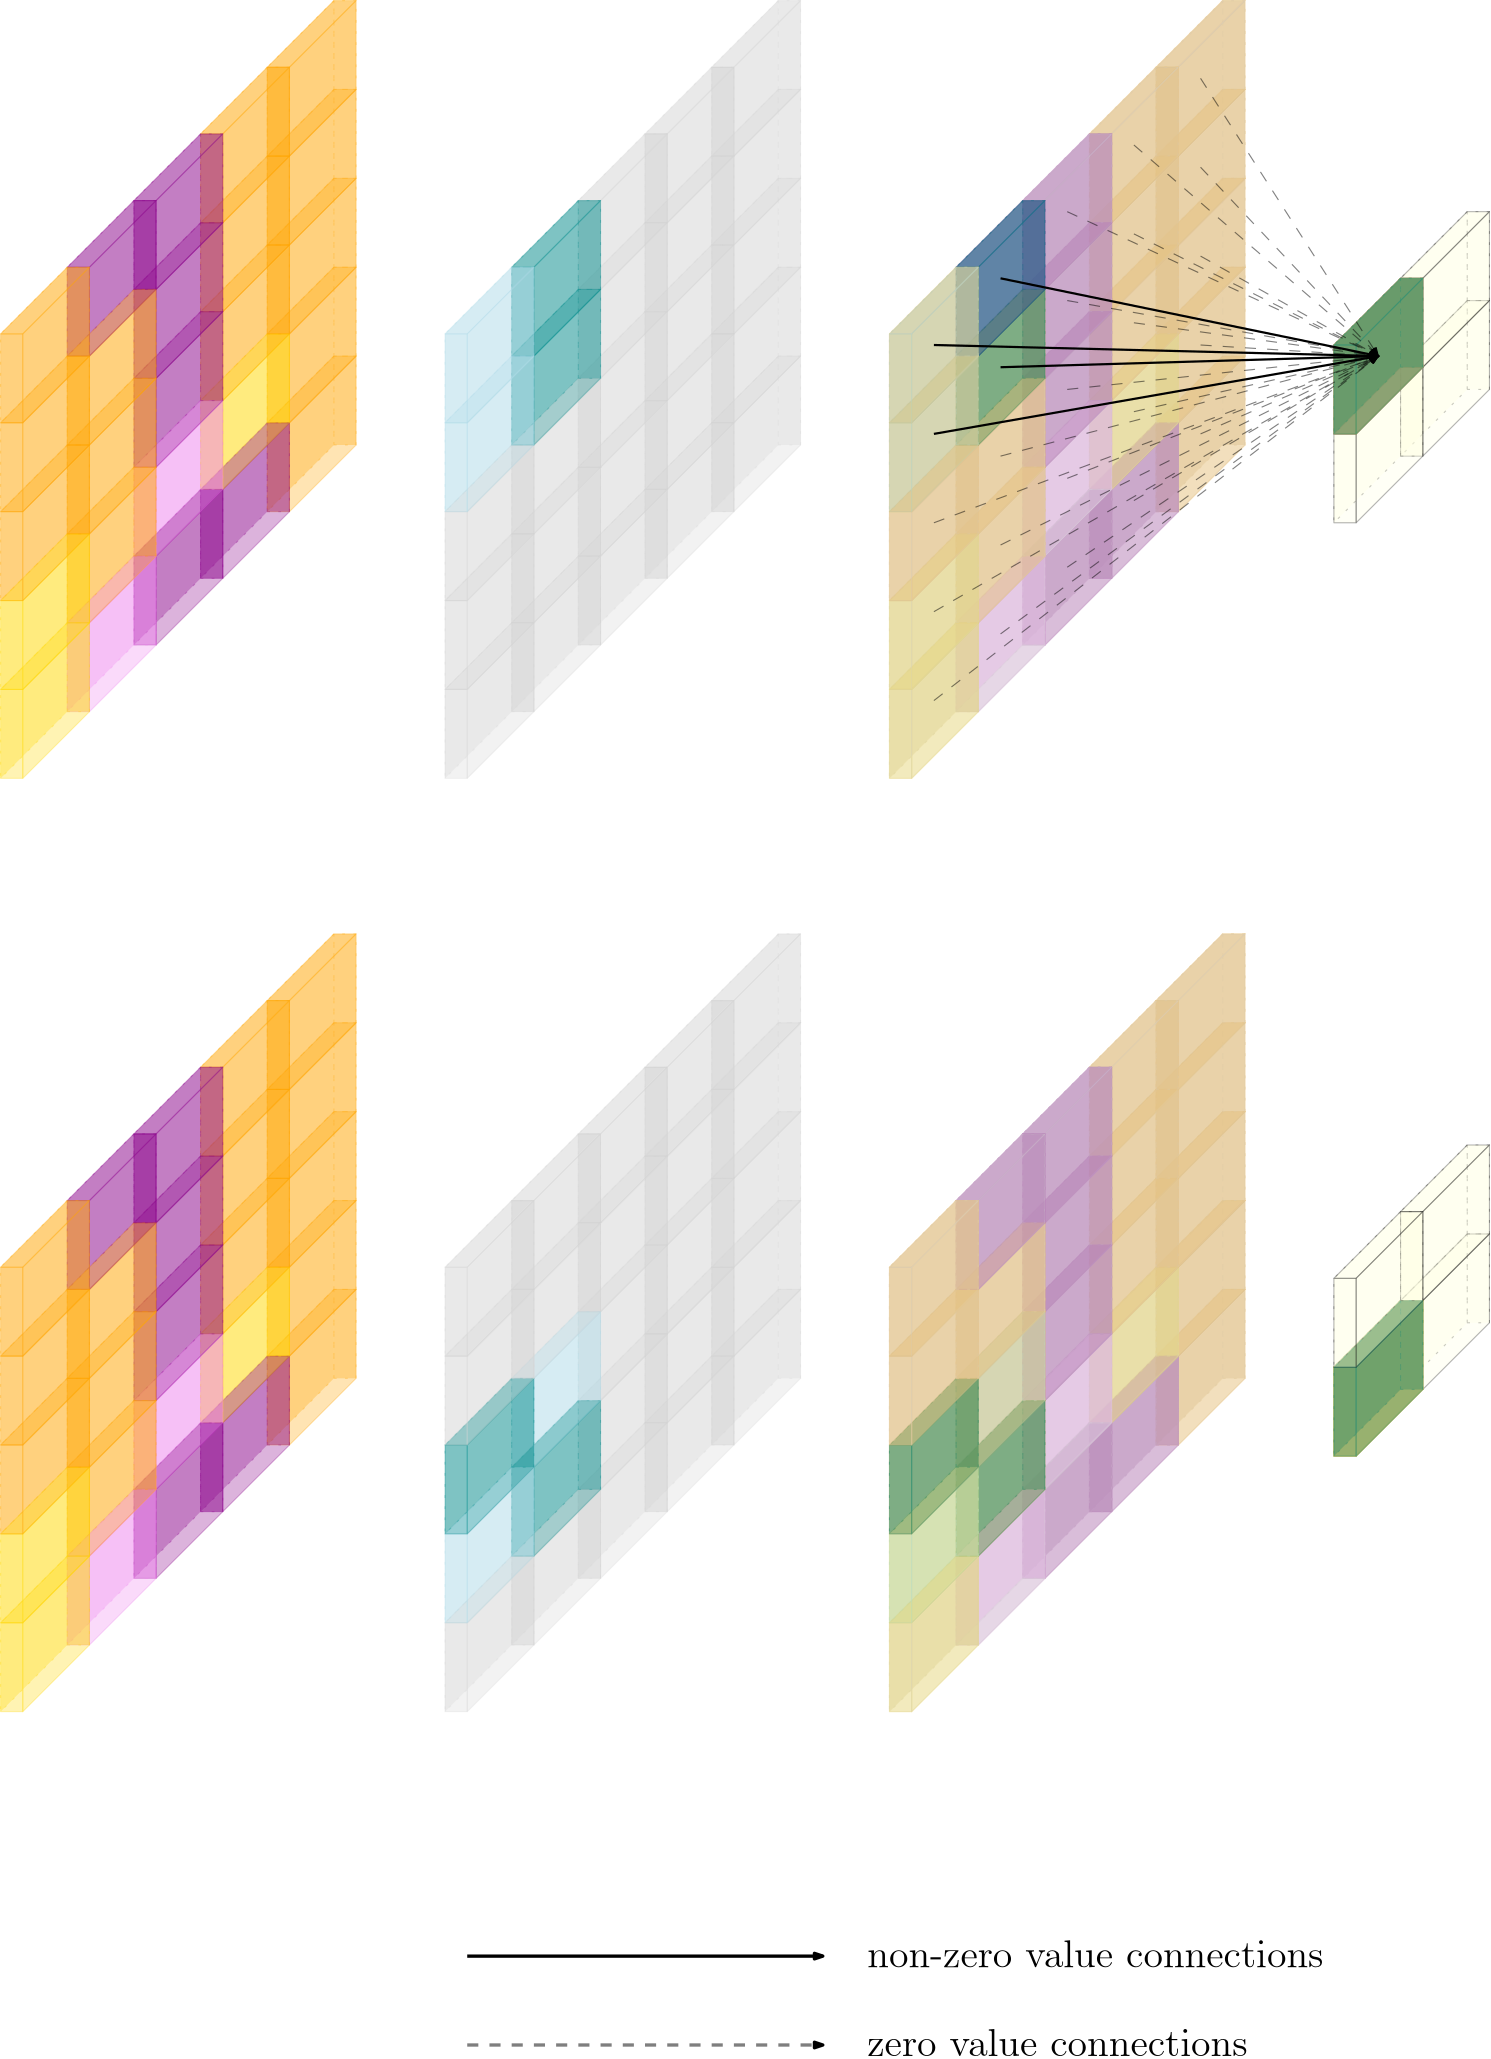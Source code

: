 <?xml version="1.0"?>
<!DOCTYPE ipe SYSTEM "ipe.dtd">
<ipe version="70206" creator="Ipe 7.2.7">
<info created="D:20180427171240" modified="D:20180429085632"/>
<ipestyle name="basic">
<symbol name="arrow/arc(spx)">
<path stroke="sym-stroke" fill="sym-stroke" pen="sym-pen">
0 0 m
-1 0.333 l
-1 -0.333 l
h
</path>
</symbol>
<symbol name="arrow/farc(spx)">
<path stroke="sym-stroke" fill="white" pen="sym-pen">
0 0 m
-1 0.333 l
-1 -0.333 l
h
</path>
</symbol>
<symbol name="arrow/ptarc(spx)">
<path stroke="sym-stroke" fill="sym-stroke" pen="sym-pen">
0 0 m
-1 0.333 l
-0.8 0 l
-1 -0.333 l
h
</path>
</symbol>
<symbol name="arrow/fptarc(spx)">
<path stroke="sym-stroke" fill="white" pen="sym-pen">
0 0 m
-1 0.333 l
-0.8 0 l
-1 -0.333 l
h
</path>
</symbol>
<symbol name="mark/circle(sx)" transformations="translations">
<path fill="sym-stroke">
0.6 0 0 0.6 0 0 e
0.4 0 0 0.4 0 0 e
</path>
</symbol>
<symbol name="mark/disk(sx)" transformations="translations">
<path fill="sym-stroke">
0.6 0 0 0.6 0 0 e
</path>
</symbol>
<symbol name="mark/fdisk(sfx)" transformations="translations">
<group>
<path fill="sym-fill">
0.5 0 0 0.5 0 0 e
</path>
<path fill="sym-stroke" fillrule="eofill">
0.6 0 0 0.6 0 0 e
0.4 0 0 0.4 0 0 e
</path>
</group>
</symbol>
<symbol name="mark/box(sx)" transformations="translations">
<path fill="sym-stroke" fillrule="eofill">
-0.6 -0.6 m
0.6 -0.6 l
0.6 0.6 l
-0.6 0.6 l
h
-0.4 -0.4 m
0.4 -0.4 l
0.4 0.4 l
-0.4 0.4 l
h
</path>
</symbol>
<symbol name="mark/square(sx)" transformations="translations">
<path fill="sym-stroke">
-0.6 -0.6 m
0.6 -0.6 l
0.6 0.6 l
-0.6 0.6 l
h
</path>
</symbol>
<symbol name="mark/fsquare(sfx)" transformations="translations">
<group>
<path fill="sym-fill">
-0.5 -0.5 m
0.5 -0.5 l
0.5 0.5 l
-0.5 0.5 l
h
</path>
<path fill="sym-stroke" fillrule="eofill">
-0.6 -0.6 m
0.6 -0.6 l
0.6 0.6 l
-0.6 0.6 l
h
-0.4 -0.4 m
0.4 -0.4 l
0.4 0.4 l
-0.4 0.4 l
h
</path>
</group>
</symbol>
<symbol name="mark/cross(sx)" transformations="translations">
<group>
<path fill="sym-stroke">
-0.43 -0.57 m
0.57 0.43 l
0.43 0.57 l
-0.57 -0.43 l
h
</path>
<path fill="sym-stroke">
-0.43 0.57 m
0.57 -0.43 l
0.43 -0.57 l
-0.57 0.43 l
h
</path>
</group>
</symbol>
<symbol name="arrow/fnormal(spx)">
<path stroke="sym-stroke" fill="white" pen="sym-pen">
0 0 m
-1 0.333 l
-1 -0.333 l
h
</path>
</symbol>
<symbol name="arrow/pointed(spx)">
<path stroke="sym-stroke" fill="sym-stroke" pen="sym-pen">
0 0 m
-1 0.333 l
-0.8 0 l
-1 -0.333 l
h
</path>
</symbol>
<symbol name="arrow/fpointed(spx)">
<path stroke="sym-stroke" fill="white" pen="sym-pen">
0 0 m
-1 0.333 l
-0.8 0 l
-1 -0.333 l
h
</path>
</symbol>
<symbol name="arrow/linear(spx)">
<path stroke="sym-stroke" pen="sym-pen">
-1 0.333 m
0 0 l
-1 -0.333 l
</path>
</symbol>
<symbol name="arrow/fdouble(spx)">
<path stroke="sym-stroke" fill="white" pen="sym-pen">
0 0 m
-1 0.333 l
-1 -0.333 l
h
-1 0 m
-2 0.333 l
-2 -0.333 l
h
</path>
</symbol>
<symbol name="arrow/double(spx)">
<path stroke="sym-stroke" fill="sym-stroke" pen="sym-pen">
0 0 m
-1 0.333 l
-1 -0.333 l
h
-1 0 m
-2 0.333 l
-2 -0.333 l
h
</path>
</symbol>
<pen name="heavier" value="0.8"/>
<pen name="fat" value="1.2"/>
<pen name="ultrafat" value="2"/>
<symbolsize name="large" value="5"/>
<symbolsize name="small" value="2"/>
<symbolsize name="tiny" value="1.1"/>
<arrowsize name="large" value="10"/>
<arrowsize name="small" value="5"/>
<arrowsize name="tiny" value="3"/>
<color name="red" value="1 0 0"/>
<color name="green" value="0 1 0"/>
<color name="blue" value="0 0 1"/>
<color name="yellow" value="1 1 0"/>
<color name="orange" value="1 0.647 0"/>
<color name="gold" value="1 0.843 0"/>
<color name="purple" value="0.627 0.125 0.941"/>
<color name="gray" value="0.745"/>
<color name="brown" value="0.647 0.165 0.165"/>
<color name="navy" value="0 0 0.502"/>
<color name="pink" value="1 0.753 0.796"/>
<color name="seagreen" value="0.18 0.545 0.341"/>
<color name="turquoise" value="0.251 0.878 0.816"/>
<color name="violet" value="0.933 0.51 0.933"/>
<color name="darkblue" value="0 0 0.545"/>
<color name="darkcyan" value="0 0.545 0.545"/>
<color name="darkgray" value="0.663"/>
<color name="darkgreen" value="0 0.392 0"/>
<color name="darkmagenta" value="0.545 0 0.545"/>
<color name="darkorange" value="1 0.549 0"/>
<color name="darkred" value="0.545 0 0"/>
<color name="lightblue" value="0.678 0.847 0.902"/>
<color name="lightcyan" value="0.878 1 1"/>
<color name="lightgray" value="0.827"/>
<color name="lightgreen" value="0.565 0.933 0.565"/>
<color name="lightyellow" value="1 1 0.878"/>
<dashstyle name="dashed" value="[4] 0"/>
<dashstyle name="dotted" value="[1 3] 0"/>
<dashstyle name="dash dotted" value="[4 2 1 2] 0"/>
<dashstyle name="dash dot dotted" value="[4 2 1 2 1 2] 0"/>
<textsize name="large" value="\large"/>
<textsize name="Large" value="\Large"/>
<textsize name="LARGE" value="\LARGE"/>
<textsize name="huge" value="\huge"/>
<textsize name="Huge" value="\Huge"/>
<textsize name="small" value="\small"/>
<textsize name="footnote" value="\footnotesize"/>
<textsize name="tiny" value="\tiny"/>
<textstyle name="center" begin="\begin{center}" end="\end{center}"/>
<textstyle name="itemize" begin="\begin{itemize}" end="\end{itemize}"/>
<textstyle name="item" begin="\begin{itemize}\item{}" end="\end{itemize}"/>
<gridsize name="4 pts" value="4"/>
<gridsize name="8 pts (~3 mm)" value="8"/>
<gridsize name="16 pts (~6 mm)" value="16"/>
<gridsize name="32 pts (~12 mm)" value="32"/>
<gridsize name="10 pts (~3.5 mm)" value="10"/>
<gridsize name="20 pts (~7 mm)" value="20"/>
<gridsize name="14 pts (~5 mm)" value="14"/>
<gridsize name="28 pts (~10 mm)" value="28"/>
<gridsize name="56 pts (~20 mm)" value="56"/>
<anglesize name="90 deg" value="90"/>
<anglesize name="60 deg" value="60"/>
<anglesize name="45 deg" value="45"/>
<anglesize name="30 deg" value="30"/>
<anglesize name="22.5 deg" value="22.5"/>
<opacity name="10%" value="0.1"/>
<opacity name="30%" value="0.3"/>
<opacity name="50%" value="0.5"/>
<opacity name="75%" value="0.75"/>
<tiling name="falling" angle="-60" step="4" width="1"/>
<tiling name="rising" angle="30" step="4" width="1"/>
</ipestyle>
<page>
<layer name="alpha"/>
<view layers="alpha" active="alpha"/>
<path layer="alpha" matrix="1 0 0 1 -336 -64" stroke="orange" fill="orange" dash="dotted" opacity="30%">
480 752 m
480 720 l
488 720 l
488 752 l
h
</path>
<path matrix="1 0 0 1 -336 -64" stroke="orange" fill="orange" dash="dotted" opacity="30%">
480 752 m
456 728 l
456 696 l
480 720 l
h
</path>
<path matrix="1 0 0 1 -336 -64" stroke="orange" fill="orange" opacity="30%">
456 728 m
464 728 l
488 752 l
480 752 l
h
</path>
<path matrix="1 0 0 1 -336 -64" stroke="orange" fill="orange" opacity="30%">
488 752 m
488 720 l
464 696 l
464 728 l
h
</path>
<path matrix="1 0 0 1 -336 -64" stroke="orange" fill="orange" opacity="30%">
456 728 m
456 696 l
464 696 l
464 728 l
h
</path>
<path matrix="1 0 0 1 -336 -32" stroke="orange" fill="orange" dash="dotted" opacity="30%">
480 752 m
480 720 l
488 720 l
488 752 l
h
</path>
<path matrix="1 0 0 1 -336 -32" stroke="orange" fill="orange" dash="dotted" opacity="30%">
480 752 m
456 728 l
456 696 l
480 720 l
h
</path>
<path matrix="1 0 0 1 -336 -32" stroke="orange" fill="orange" opacity="30%">
456 728 m
464 728 l
488 752 l
480 752 l
h
</path>
<path matrix="1 0 0 1 -336 -32" stroke="orange" fill="orange" opacity="30%">
488 752 m
488 720 l
464 696 l
464 728 l
h
</path>
<path matrix="1 0 0 1 -336 -32" stroke="orange" fill="orange" opacity="30%">
456 728 m
456 696 l
464 696 l
464 728 l
h
</path>
<path matrix="1 0 0 1 -336 0" stroke="orange" fill="orange" dash="dotted" opacity="30%">
480 752 m
480 720 l
488 720 l
488 752 l
h
</path>
<path matrix="1 0 0 1 -336 0" stroke="orange" fill="orange" dash="dotted" opacity="30%">
480 752 m
456 728 l
456 696 l
480 720 l
h
</path>
<path matrix="1 0 0 1 -336 0" stroke="orange" fill="orange" opacity="30%">
456 728 m
464 728 l
488 752 l
480 752 l
h
</path>
<path matrix="1 0 0 1 -336 0" stroke="orange" fill="orange" opacity="30%">
488 752 m
488 720 l
464 696 l
464 728 l
h
</path>
<path matrix="1 0 0 1 -336 0" stroke="orange" fill="orange" opacity="30%">
456 728 m
456 696 l
464 696 l
464 728 l
h
</path>
<path matrix="1 0 0 1 -336 32" stroke="orange" fill="orange" dash="dotted" opacity="30%">
480 752 m
480 720 l
488 720 l
488 752 l
h
</path>
<path matrix="1 0 0 1 -336 32" stroke="orange" fill="orange" dash="dotted" opacity="30%">
480 752 m
456 728 l
456 696 l
480 720 l
h
</path>
<path matrix="1 0 0 1 -336 32" stroke="orange" fill="orange" opacity="30%">
456 728 m
464 728 l
488 752 l
480 752 l
h
</path>
<path matrix="1 0 0 1 -336 32" stroke="orange" fill="orange" opacity="30%">
488 752 m
488 720 l
464 696 l
464 728 l
h
</path>
<path matrix="1 0 0 1 -336 32" stroke="orange" fill="orange" opacity="30%">
456 728 m
456 696 l
464 696 l
464 728 l
h
</path>
<path matrix="1 0 0 1 -336 64" stroke="orange" fill="orange" dash="dotted" opacity="30%">
480 752 m
480 720 l
488 720 l
488 752 l
h
</path>
<path matrix="1 0 0 1 -336 64" stroke="orange" fill="orange" dash="dotted" opacity="30%">
480 752 m
456 728 l
456 696 l
480 720 l
h
</path>
<path matrix="1 0 0 1 -336 64" stroke="orange" fill="orange" opacity="30%">
456 728 m
464 728 l
488 752 l
480 752 l
h
</path>
<path matrix="1 0 0 1 -336 64" stroke="orange" fill="orange" opacity="30%">
488 752 m
488 720 l
464 696 l
464 728 l
h
</path>
<path matrix="1 0 0 1 -336 64" stroke="orange" fill="orange" opacity="30%">
456 728 m
456 696 l
464 696 l
464 728 l
h
</path>
<path matrix="1 0 0 1 -360 -88" stroke="darkmagenta" fill="darkmagenta" dash="dotted" opacity="30%">
480 752 m
480 720 l
488 720 l
488 752 l
h
</path>
<path matrix="1 0 0 1 -360 -88" stroke="darkmagenta" fill="darkmagenta" dash="dotted" opacity="30%">
480 752 m
456 728 l
456 696 l
480 720 l
h
</path>
<path matrix="1 0 0 1 -360 -88" stroke="darkmagenta" fill="darkmagenta" opacity="30%">
456 728 m
464 728 l
488 752 l
480 752 l
h
</path>
<path matrix="1 0 0 1 -360 -88" stroke="darkmagenta" fill="darkmagenta" opacity="30%">
488 752 m
488 720 l
464 696 l
464 728 l
h
</path>
<path matrix="1 0 0 1 -360 -88" stroke="darkmagenta" fill="darkmagenta" opacity="30%">
456 728 m
456 696 l
464 696 l
464 728 l
h
</path>
<path matrix="1 0 0 1 -360 -56" stroke="gold" fill="gold" dash="dotted" opacity="30%">
480 752 m
480 720 l
488 720 l
488 752 l
h
</path>
<path matrix="1 0 0 1 -360 -56" stroke="gold" fill="gold" dash="dotted" opacity="30%">
480 752 m
456 728 l
456 696 l
480 720 l
h
</path>
<path matrix="1 0 0 1 -360 -56" stroke="gold" fill="gold" opacity="30%">
456 728 m
464 728 l
488 752 l
480 752 l
h
</path>
<path matrix="1 0 0 1 -360 -56" stroke="gold" fill="gold" opacity="30%">
488 752 m
488 720 l
464 696 l
464 728 l
h
</path>
<path matrix="1 0 0 1 -360 -56" stroke="gold" fill="gold" opacity="30%">
456 728 m
456 696 l
464 696 l
464 728 l
h
</path>
<path matrix="1 0 0 1 -360 -24" stroke="orange" fill="orange" dash="dotted" opacity="30%">
480 752 m
480 720 l
488 720 l
488 752 l
h
</path>
<path matrix="1 0 0 1 -360 -24" stroke="orange" fill="orange" dash="dotted" opacity="30%">
480 752 m
456 728 l
456 696 l
480 720 l
h
</path>
<path matrix="1 0 0 1 -360 -24" stroke="orange" fill="orange" opacity="30%">
456 728 m
464 728 l
488 752 l
480 752 l
h
</path>
<path matrix="1 0 0 1 -360 -24" stroke="orange" fill="orange" opacity="30%">
488 752 m
488 720 l
464 696 l
464 728 l
h
</path>
<path matrix="1 0 0 1 -360 -24" stroke="orange" fill="orange" opacity="30%">
456 728 m
456 696 l
464 696 l
464 728 l
h
</path>
<path matrix="1 0 0 1 -360 8" stroke="orange" fill="orange" dash="dotted" opacity="30%">
480 752 m
480 720 l
488 720 l
488 752 l
h
</path>
<path matrix="1 0 0 1 -360 8" stroke="orange" fill="orange" dash="dotted" opacity="30%">
480 752 m
456 728 l
456 696 l
480 720 l
h
</path>
<path matrix="1 0 0 1 -360 8" stroke="orange" fill="orange" opacity="30%">
456 728 m
464 728 l
488 752 l
480 752 l
h
</path>
<path matrix="1 0 0 1 -360 8" stroke="orange" fill="orange" opacity="30%">
488 752 m
488 720 l
464 696 l
464 728 l
h
</path>
<path matrix="1 0 0 1 -360 8" stroke="orange" fill="orange" opacity="30%">
456 728 m
456 696 l
464 696 l
464 728 l
h
</path>
<path matrix="1 0 0 1 -360 40" stroke="orange" fill="orange" dash="dotted" opacity="30%">
480 752 m
480 720 l
488 720 l
488 752 l
h
</path>
<path matrix="1 0 0 1 -360 40" stroke="orange" fill="orange" dash="dotted" opacity="30%">
480 752 m
456 728 l
456 696 l
480 720 l
h
</path>
<path matrix="1 0 0 1 -360 40" stroke="orange" fill="orange" opacity="30%">
456 728 m
464 728 l
488 752 l
480 752 l
h
</path>
<path matrix="1 0 0 1 -360 40" stroke="orange" fill="orange" opacity="30%">
488 752 m
488 720 l
464 696 l
464 728 l
h
</path>
<path matrix="1 0 0 1 -360 40" stroke="orange" fill="orange" opacity="30%">
456 728 m
456 696 l
464 696 l
464 728 l
h
</path>
<path matrix="1 0 0 1 -384 -112" stroke="darkmagenta" fill="darkmagenta" dash="dotted" opacity="30%">
480 752 m
480 720 l
488 720 l
488 752 l
h
</path>
<path matrix="1 0 0 1 -384 -112" stroke="darkmagenta" fill="darkmagenta" dash="dotted" opacity="30%">
480 752 m
456 728 l
456 696 l
480 720 l
h
</path>
<path matrix="1 0 0 1 -384 -112" stroke="darkmagenta" fill="darkmagenta" opacity="30%">
456 728 m
464 728 l
488 752 l
480 752 l
h
</path>
<path matrix="1 0 0 1 -384 -112" stroke="darkmagenta" fill="darkmagenta" opacity="30%">
488 752 m
488 720 l
464 696 l
464 728 l
h
</path>
<path matrix="1 0 0 1 -384 -112" stroke="darkmagenta" fill="darkmagenta" opacity="30%">
456 728 m
456 696 l
464 696 l
464 728 l
h
</path>
<path matrix="1 0 0 1 -384 -80" stroke="violet" fill="violet" dash="dotted" opacity="30%">
480 752 m
480 720 l
488 720 l
488 752 l
h
</path>
<path matrix="1 0 0 1 -384 -80" stroke="violet" fill="violet" dash="dotted" opacity="30%">
480 752 m
456 728 l
456 696 l
480 720 l
h
</path>
<path matrix="1 0 0 1 -384 -80" stroke="violet" fill="violet" opacity="30%">
456 728 m
464 728 l
488 752 l
480 752 l
h
</path>
<path matrix="1 0 0 1 -384 -80" stroke="violet" fill="violet" opacity="30%">
488 752 m
488 720 l
464 696 l
464 728 l
h
</path>
<path matrix="1 0 0 1 -384 -80" stroke="violet" fill="violet" opacity="30%">
456 728 m
456 696 l
464 696 l
464 728 l
h
</path>
<path matrix="1 0 0 1 -384 -48" stroke="darkmagenta" fill="darkmagenta" dash="dotted" opacity="30%">
480 752 m
480 720 l
488 720 l
488 752 l
h
</path>
<path matrix="1 0 0 1 -384 -48" stroke="darkmagenta" fill="darkmagenta" dash="dotted" opacity="30%">
480 752 m
456 728 l
456 696 l
480 720 l
h
</path>
<path matrix="1 0 0 1 -384 -48" stroke="darkmagenta" fill="darkmagenta" opacity="30%">
456 728 m
464 728 l
488 752 l
480 752 l
h
</path>
<path matrix="1 0 0 1 -384 -48" stroke="darkmagenta" fill="darkmagenta" opacity="30%">
488 752 m
488 720 l
464 696 l
464 728 l
h
</path>
<path matrix="1 0 0 1 -384 -48" stroke="darkmagenta" fill="darkmagenta" opacity="30%">
456 728 m
456 696 l
464 696 l
464 728 l
h
</path>
<path matrix="1 0 0 1 -384 -16" stroke="darkmagenta" fill="darkmagenta" dash="dotted" opacity="30%">
480 752 m
480 720 l
488 720 l
488 752 l
h
</path>
<path matrix="1 0 0 1 -384 -16" stroke="darkmagenta" fill="darkmagenta" dash="dotted" opacity="30%">
480 752 m
456 728 l
456 696 l
480 720 l
h
</path>
<path matrix="1 0 0 1 -384 -16" stroke="darkmagenta" fill="darkmagenta" opacity="30%">
456 728 m
464 728 l
488 752 l
480 752 l
h
</path>
<path matrix="1 0 0 1 -384 -16" stroke="darkmagenta" fill="darkmagenta" opacity="30%">
488 752 m
488 720 l
464 696 l
464 728 l
h
</path>
<path matrix="1 0 0 1 -384 -16" stroke="darkmagenta" fill="darkmagenta" opacity="30%">
456 728 m
456 696 l
464 696 l
464 728 l
h
</path>
<path matrix="1 0 0 1 -384 16" stroke="darkmagenta" fill="darkmagenta" dash="dotted" opacity="30%">
480 752 m
480 720 l
488 720 l
488 752 l
h
</path>
<path matrix="1 0 0 1 -384 16" stroke="darkmagenta" fill="darkmagenta" dash="dotted" opacity="30%">
480 752 m
456 728 l
456 696 l
480 720 l
h
</path>
<path matrix="1 0 0 1 -384 16" stroke="darkmagenta" fill="darkmagenta" opacity="30%">
456 728 m
464 728 l
488 752 l
480 752 l
h
</path>
<path matrix="1 0 0 1 -384 16" stroke="darkmagenta" fill="darkmagenta" opacity="30%">
488 752 m
488 720 l
464 696 l
464 728 l
h
</path>
<path matrix="1 0 0 1 -384 16" stroke="darkmagenta" fill="darkmagenta" opacity="30%">
456 728 m
456 696 l
464 696 l
464 728 l
h
</path>
<path matrix="1 0 0 1 -408 -136" stroke="violet" fill="violet" dash="dotted" opacity="30%">
480 752 m
480 720 l
488 720 l
488 752 l
h
</path>
<path matrix="1 0 0 1 -408 -136" stroke="violet" fill="violet" dash="dotted" opacity="30%">
480 752 m
456 728 l
456 696 l
480 720 l
h
</path>
<path matrix="1 0 0 1 -408 -136" stroke="violet" fill="violet" opacity="30%">
456 728 m
464 728 l
488 752 l
480 752 l
h
</path>
<path matrix="1 0 0 1 -408 -136" stroke="violet" fill="violet" opacity="30%">
488 752 m
488 720 l
464 696 l
464 728 l
h
</path>
<path matrix="1 0 0 1 -408 -136" stroke="violet" fill="violet" opacity="30%">
456 728 m
456 696 l
464 696 l
464 728 l
h
</path>
<path matrix="1 0 0 1 -408 -104" stroke="orange" fill="orange" dash="dotted" opacity="30%">
480 752 m
480 720 l
488 720 l
488 752 l
h
</path>
<path matrix="1 0 0 1 -408 -104" stroke="orange" fill="orange" dash="dotted" opacity="30%">
480 752 m
456 728 l
456 696 l
480 720 l
h
</path>
<path matrix="1 0 0 1 -408 -104" stroke="orange" fill="orange" opacity="30%">
456 728 m
464 728 l
488 752 l
480 752 l
h
</path>
<path matrix="1 0 0 1 -408 -104" stroke="orange" fill="orange" opacity="30%">
488 752 m
488 720 l
464 696 l
464 728 l
h
</path>
<path matrix="1 0 0 1 -408 -104" stroke="orange" fill="orange" opacity="30%">
456 728 m
456 696 l
464 696 l
464 728 l
h
</path>
<path matrix="1 0 0 1 -408 -72" stroke="orange" fill="orange" dash="dotted" opacity="30%">
480 752 m
480 720 l
488 720 l
488 752 l
h
</path>
<path matrix="1 0 0 1 -408 -72" stroke="orange" fill="orange" dash="dotted" opacity="30%">
480 752 m
456 728 l
456 696 l
480 720 l
h
</path>
<path matrix="1 0 0 1 -408 -72" stroke="orange" fill="orange" opacity="30%">
456 728 m
464 728 l
488 752 l
480 752 l
h
</path>
<path matrix="1 0 0 1 -408 -72" stroke="orange" fill="orange" opacity="30%">
488 752 m
488 720 l
464 696 l
464 728 l
h
</path>
<path matrix="1 0 0 1 -408 -72" stroke="orange" fill="orange" opacity="30%">
456 728 m
456 696 l
464 696 l
464 728 l
h
</path>
<path matrix="1 0 0 1 -408 -40" stroke="orange" fill="orange" dash="dotted" opacity="30%">
480 752 m
480 720 l
488 720 l
488 752 l
h
</path>
<path matrix="1 0 0 1 -408 -40" stroke="orange" fill="orange" dash="dotted" opacity="30%">
480 752 m
456 728 l
456 696 l
480 720 l
h
</path>
<path matrix="1 0 0 1 -408 -40" stroke="orange" fill="orange" opacity="30%">
456 728 m
464 728 l
488 752 l
480 752 l
h
</path>
<path matrix="1 0 0 1 -408 -40" stroke="orange" fill="orange" opacity="30%">
488 752 m
488 720 l
464 696 l
464 728 l
h
</path>
<path matrix="1 0 0 1 -408 -40" stroke="orange" fill="orange" opacity="30%">
456 728 m
456 696 l
464 696 l
464 728 l
h
</path>
<path matrix="1 0 0 1 -408 -8" stroke="darkmagenta" fill="darkmagenta" dash="dotted" opacity="30%">
480 752 m
480 720 l
488 720 l
488 752 l
h
</path>
<path matrix="1 0 0 1 -408 -8" stroke="darkmagenta" fill="darkmagenta" dash="dotted" opacity="30%">
480 752 m
456 728 l
456 696 l
480 720 l
h
</path>
<path matrix="1 0 0 1 -408 -8" stroke="darkmagenta" fill="darkmagenta" opacity="30%">
456 728 m
464 728 l
488 752 l
480 752 l
h
</path>
<path matrix="1 0 0 1 -408 -8" stroke="darkmagenta" fill="darkmagenta" opacity="30%">
488 752 m
488 720 l
464 696 l
464 728 l
h
</path>
<path matrix="1 0 0 1 -408 -8" stroke="darkmagenta" fill="darkmagenta" opacity="30%">
456 728 m
456 696 l
464 696 l
464 728 l
h
</path>
<path matrix="1 0 0 1 -432 -160" stroke="gold" fill="gold" dash="dotted" opacity="30%">
480 752 m
480 720 l
488 720 l
488 752 l
h
</path>
<path matrix="1 0 0 1 -432 -160" stroke="gold" fill="gold" dash="dotted" opacity="30%">
480 752 m
456 728 l
456 696 l
480 720 l
h
</path>
<path matrix="1 0 0 1 -432 -160" stroke="gold" fill="gold" opacity="30%">
456 728 m
464 728 l
488 752 l
480 752 l
h
</path>
<path matrix="1 0 0 1 -432 -160" stroke="gold" fill="gold" opacity="30%">
488 752 m
488 720 l
464 696 l
464 728 l
h
</path>
<path matrix="1 0 0 1 -432 -160" stroke="gold" fill="gold" opacity="30%">
456 728 m
456 696 l
464 696 l
464 728 l
h
</path>
<path matrix="1 0 0 1 -432 -128" stroke="gold" fill="gold" dash="dotted" opacity="30%">
480 752 m
480 720 l
488 720 l
488 752 l
h
</path>
<path matrix="1 0 0 1 -432 -128" stroke="gold" fill="gold" dash="dotted" opacity="30%">
480 752 m
456 728 l
456 696 l
480 720 l
h
</path>
<path matrix="1 0 0 1 -432 -128" stroke="gold" fill="gold" opacity="30%">
456 728 m
464 728 l
488 752 l
480 752 l
h
</path>
<path matrix="1 0 0 1 -432 -128" stroke="gold" fill="gold" opacity="30%">
488 752 m
488 720 l
464 696 l
464 728 l
h
</path>
<path matrix="1 0 0 1 -432 -128" stroke="gold" fill="gold" opacity="30%">
456 728 m
456 696 l
464 696 l
464 728 l
h
</path>
<path matrix="1 0 0 1 -432 -96" stroke="orange" fill="orange" dash="dotted" opacity="30%">
480 752 m
480 720 l
488 720 l
488 752 l
h
</path>
<path matrix="1 0 0 1 -432 -96" stroke="orange" fill="orange" dash="dotted" opacity="30%">
480 752 m
456 728 l
456 696 l
480 720 l
h
</path>
<path matrix="1 0 0 1 -432 -96" stroke="orange" fill="orange" opacity="30%">
456 728 m
464 728 l
488 752 l
480 752 l
h
</path>
<path matrix="1 0 0 1 -432 -96" stroke="orange" fill="orange" opacity="30%">
488 752 m
488 720 l
464 696 l
464 728 l
h
</path>
<path matrix="1 0 0 1 -432 -96" stroke="orange" fill="orange" opacity="30%">
456 728 m
456 696 l
464 696 l
464 728 l
h
</path>
<path matrix="1 0 0 1 -432 -64" stroke="orange" fill="orange" dash="dotted" opacity="30%">
480 752 m
480 720 l
488 720 l
488 752 l
h
</path>
<path matrix="1 0 0 1 -432 -64" stroke="orange" fill="orange" dash="dotted" opacity="30%">
480 752 m
456 728 l
456 696 l
480 720 l
h
</path>
<path matrix="1 0 0 1 -432 -64" stroke="orange" fill="orange" opacity="30%">
456 728 m
464 728 l
488 752 l
480 752 l
h
</path>
<path matrix="1 0 0 1 -432 -64" stroke="orange" fill="orange" opacity="30%">
488 752 m
488 720 l
464 696 l
464 728 l
h
</path>
<path matrix="1 0 0 1 -432 -64" stroke="orange" fill="orange" opacity="30%">
456 728 m
456 696 l
464 696 l
464 728 l
h
</path>
<path matrix="1 0 0 1 -432 -32" stroke="orange" fill="orange" dash="dotted" opacity="30%">
480 752 m
480 720 l
488 720 l
488 752 l
h
</path>
<path matrix="1 0 0 1 -432 -32" stroke="orange" fill="orange" dash="dotted" opacity="30%">
480 752 m
456 728 l
456 696 l
480 720 l
h
</path>
<path matrix="1 0 0 1 -432 -32" stroke="orange" fill="orange" opacity="30%">
456 728 m
464 728 l
488 752 l
480 752 l
h
</path>
<path matrix="1 0 0 1 -432 -32" stroke="orange" fill="orange" opacity="30%">
488 752 m
488 720 l
464 696 l
464 728 l
h
</path>
<path matrix="1 0 0 1 -432 -32" stroke="orange" fill="orange" opacity="30%">
456 728 m
456 696 l
464 696 l
464 728 l
h
</path>
<path matrix="1 0 0 1 -176 -64" stroke="lightgray" fill="lightgray" dash="dotted" opacity="30%">
480 752 m
480 720 l
488 720 l
488 752 l
h
</path>
<path matrix="1 0 0 1 -176 -64" stroke="lightgray" fill="lightgray" dash="dotted" opacity="30%">
480 752 m
456 728 l
456 696 l
480 720 l
h
</path>
<path matrix="1 0 0 1 -176 -64" stroke="lightgray" fill="lightgray" opacity="30%">
456 728 m
464 728 l
488 752 l
480 752 l
h
</path>
<path matrix="1 0 0 1 -176 -64" stroke="lightgray" fill="lightgray" opacity="30%">
488 752 m
488 720 l
464 696 l
464 728 l
h
</path>
<path matrix="1 0 0 1 -176 -64" stroke="lightgray" fill="lightgray" opacity="30%">
456 728 m
456 696 l
464 696 l
464 728 l
h
</path>
<path matrix="1 0 0 1 -176 -32" stroke="lightgray" fill="lightgray" dash="dotted" opacity="30%">
480 752 m
480 720 l
488 720 l
488 752 l
h
</path>
<path matrix="1 0 0 1 -176 -32" stroke="lightgray" fill="lightgray" dash="dotted" opacity="30%">
480 752 m
456 728 l
456 696 l
480 720 l
h
</path>
<path matrix="1 0 0 1 -176 -32" stroke="lightgray" fill="lightgray" opacity="30%">
456 728 m
464 728 l
488 752 l
480 752 l
h
</path>
<path matrix="1 0 0 1 -176 -32" stroke="lightgray" fill="lightgray" opacity="30%">
488 752 m
488 720 l
464 696 l
464 728 l
h
</path>
<path matrix="1 0 0 1 -176 -32" stroke="lightgray" fill="lightgray" opacity="30%">
456 728 m
456 696 l
464 696 l
464 728 l
h
</path>
<path matrix="1 0 0 1 -176 0" stroke="lightgray" fill="lightgray" dash="dotted" opacity="30%">
480 752 m
480 720 l
488 720 l
488 752 l
h
</path>
<path matrix="1 0 0 1 -176 0" stroke="lightgray" fill="lightgray" dash="dotted" opacity="30%">
480 752 m
456 728 l
456 696 l
480 720 l
h
</path>
<path matrix="1 0 0 1 -176 0" stroke="lightgray" fill="lightgray" opacity="30%">
456 728 m
464 728 l
488 752 l
480 752 l
h
</path>
<path matrix="1 0 0 1 -176 0" stroke="lightgray" fill="lightgray" opacity="30%">
488 752 m
488 720 l
464 696 l
464 728 l
h
</path>
<path matrix="1 0 0 1 -176 0" stroke="lightgray" fill="lightgray" opacity="30%">
456 728 m
456 696 l
464 696 l
464 728 l
h
</path>
<path matrix="1 0 0 1 -176 32" stroke="lightgray" fill="lightgray" dash="dotted" opacity="30%">
480 752 m
480 720 l
488 720 l
488 752 l
h
</path>
<path matrix="1 0 0 1 -176 32" stroke="lightgray" fill="lightgray" dash="dotted" opacity="30%">
480 752 m
456 728 l
456 696 l
480 720 l
h
</path>
<path matrix="1 0 0 1 -176 32" stroke="lightgray" fill="lightgray" opacity="30%">
456 728 m
464 728 l
488 752 l
480 752 l
h
</path>
<path matrix="1 0 0 1 -176 32" stroke="lightgray" fill="lightgray" opacity="30%">
488 752 m
488 720 l
464 696 l
464 728 l
h
</path>
<path matrix="1 0 0 1 -176 32" stroke="lightgray" fill="lightgray" opacity="30%">
456 728 m
456 696 l
464 696 l
464 728 l
h
</path>
<path matrix="1 0 0 1 -176 64" stroke="lightgray" fill="lightgray" dash="dotted" opacity="30%">
480 752 m
480 720 l
488 720 l
488 752 l
h
</path>
<path matrix="1 0 0 1 -176 64" stroke="lightgray" fill="lightgray" dash="dotted" opacity="30%">
480 752 m
456 728 l
456 696 l
480 720 l
h
</path>
<path matrix="1 0 0 1 -176 64" stroke="lightgray" fill="lightgray" opacity="30%">
456 728 m
464 728 l
488 752 l
480 752 l
h
</path>
<path matrix="1 0 0 1 -176 64" stroke="lightgray" fill="lightgray" opacity="30%">
488 752 m
488 720 l
464 696 l
464 728 l
h
</path>
<path matrix="1 0 0 1 -176 64" stroke="lightgray" fill="lightgray" opacity="30%">
456 728 m
456 696 l
464 696 l
464 728 l
h
</path>
<path matrix="1 0 0 1 -200 -88" stroke="lightgray" fill="lightgray" dash="dotted" opacity="30%">
480 752 m
480 720 l
488 720 l
488 752 l
h
</path>
<path matrix="1 0 0 1 -200 -88" stroke="lightgray" fill="lightgray" dash="dotted" opacity="30%">
480 752 m
456 728 l
456 696 l
480 720 l
h
</path>
<path matrix="1 0 0 1 -200 -88" stroke="lightgray" fill="lightgray" opacity="30%">
456 728 m
464 728 l
488 752 l
480 752 l
h
</path>
<path matrix="1 0 0 1 -200 -88" stroke="lightgray" fill="lightgray" opacity="30%">
488 752 m
488 720 l
464 696 l
464 728 l
h
</path>
<path matrix="1 0 0 1 -200 -88" stroke="lightgray" fill="lightgray" opacity="30%">
456 728 m
456 696 l
464 696 l
464 728 l
h
</path>
<path matrix="1 0 0 1 -200 -56" stroke="lightgray" fill="lightgray" dash="dotted" opacity="30%">
480 752 m
480 720 l
488 720 l
488 752 l
h
</path>
<path matrix="1 0 0 1 -200 -56" stroke="lightgray" fill="lightgray" dash="dotted" opacity="30%">
480 752 m
456 728 l
456 696 l
480 720 l
h
</path>
<path matrix="1 0 0 1 -200 -56" stroke="lightgray" fill="lightgray" opacity="30%">
456 728 m
464 728 l
488 752 l
480 752 l
h
</path>
<path matrix="1 0 0 1 -200 -56" stroke="lightgray" fill="lightgray" opacity="30%">
488 752 m
488 720 l
464 696 l
464 728 l
h
</path>
<path matrix="1 0 0 1 -200 -56" stroke="lightgray" fill="lightgray" opacity="30%">
456 728 m
456 696 l
464 696 l
464 728 l
h
</path>
<path matrix="1 0 0 1 -200 -24" stroke="lightgray" fill="lightgray" dash="dotted" opacity="30%">
480 752 m
480 720 l
488 720 l
488 752 l
h
</path>
<path matrix="1 0 0 1 -200 -24" stroke="lightgray" fill="lightgray" dash="dotted" opacity="30%">
480 752 m
456 728 l
456 696 l
480 720 l
h
</path>
<path matrix="1 0 0 1 -200 -24" stroke="lightgray" fill="lightgray" opacity="30%">
456 728 m
464 728 l
488 752 l
480 752 l
h
</path>
<path matrix="1 0 0 1 -200 -24" stroke="lightgray" fill="lightgray" opacity="30%">
488 752 m
488 720 l
464 696 l
464 728 l
h
</path>
<path matrix="1 0 0 1 -200 -24" stroke="lightgray" fill="lightgray" opacity="30%">
456 728 m
456 696 l
464 696 l
464 728 l
h
</path>
<path matrix="1 0 0 1 -200 8" stroke="lightgray" fill="lightgray" dash="dotted" opacity="30%">
480 752 m
480 720 l
488 720 l
488 752 l
h
</path>
<path matrix="1 0 0 1 -200 8" stroke="lightgray" fill="lightgray" dash="dotted" opacity="30%">
480 752 m
456 728 l
456 696 l
480 720 l
h
</path>
<path matrix="1 0 0 1 -200 8" stroke="lightgray" fill="lightgray" opacity="30%">
456 728 m
464 728 l
488 752 l
480 752 l
h
</path>
<path matrix="1 0 0 1 -200 8" stroke="lightgray" fill="lightgray" opacity="30%">
488 752 m
488 720 l
464 696 l
464 728 l
h
</path>
<path matrix="1 0 0 1 -200 8" stroke="lightgray" fill="lightgray" opacity="30%">
456 728 m
456 696 l
464 696 l
464 728 l
h
</path>
<path matrix="1 0 0 1 -200 40" stroke="lightgray" fill="lightgray" dash="dotted" opacity="30%">
480 752 m
480 720 l
488 720 l
488 752 l
h
</path>
<path matrix="1 0 0 1 -200 40" stroke="lightgray" fill="lightgray" dash="dotted" opacity="30%">
480 752 m
456 728 l
456 696 l
480 720 l
h
</path>
<path matrix="1 0 0 1 -200 40" stroke="lightgray" fill="lightgray" opacity="30%">
456 728 m
464 728 l
488 752 l
480 752 l
h
</path>
<path matrix="1 0 0 1 -200 40" stroke="lightgray" fill="lightgray" opacity="30%">
488 752 m
488 720 l
464 696 l
464 728 l
h
</path>
<path matrix="1 0 0 1 -200 40" stroke="lightgray" fill="lightgray" opacity="30%">
456 728 m
456 696 l
464 696 l
464 728 l
h
</path>
<path matrix="1 0 0 1 -224 -112" stroke="lightgray" fill="lightgray" dash="dotted" opacity="30%">
480 752 m
480 720 l
488 720 l
488 752 l
h
</path>
<path matrix="1 0 0 1 -224 -112" stroke="lightgray" fill="lightgray" dash="dotted" opacity="30%">
480 752 m
456 728 l
456 696 l
480 720 l
h
</path>
<path matrix="1 0 0 1 -224 -112" stroke="lightgray" fill="lightgray" opacity="30%">
456 728 m
464 728 l
488 752 l
480 752 l
h
</path>
<path matrix="1 0 0 1 -224 -112" stroke="lightgray" fill="lightgray" opacity="30%">
488 752 m
488 720 l
464 696 l
464 728 l
h
</path>
<path matrix="1 0 0 1 -224 -112" stroke="lightgray" fill="lightgray" opacity="30%">
456 728 m
456 696 l
464 696 l
464 728 l
h
</path>
<path matrix="1 0 0 1 -224 -80" stroke="lightgray" fill="lightgray" dash="dotted" opacity="30%">
480 752 m
480 720 l
488 720 l
488 752 l
h
</path>
<path matrix="1 0 0 1 -224 -80" stroke="lightgray" fill="lightgray" dash="dotted" opacity="30%">
480 752 m
456 728 l
456 696 l
480 720 l
h
</path>
<path matrix="1 0 0 1 -224 -80" stroke="lightgray" fill="lightgray" opacity="30%">
456 728 m
464 728 l
488 752 l
480 752 l
h
</path>
<path matrix="1 0 0 1 -224 -80" stroke="lightgray" fill="lightgray" opacity="30%">
488 752 m
488 720 l
464 696 l
464 728 l
h
</path>
<path matrix="1 0 0 1 -224 -80" stroke="lightgray" fill="lightgray" opacity="30%">
456 728 m
456 696 l
464 696 l
464 728 l
h
</path>
<path matrix="1 0 0 1 -224 -48" stroke="lightgray" fill="lightgray" dash="dotted" opacity="30%">
480 752 m
480 720 l
488 720 l
488 752 l
h
</path>
<path matrix="1 0 0 1 -224 -48" stroke="lightgray" fill="lightgray" dash="dotted" opacity="30%">
480 752 m
456 728 l
456 696 l
480 720 l
h
</path>
<path matrix="1 0 0 1 -224 -48" stroke="lightgray" fill="lightgray" opacity="30%">
456 728 m
464 728 l
488 752 l
480 752 l
h
</path>
<path matrix="1 0 0 1 -224 -48" stroke="lightgray" fill="lightgray" opacity="30%">
488 752 m
488 720 l
464 696 l
464 728 l
h
</path>
<path matrix="1 0 0 1 -224 -48" stroke="lightgray" fill="lightgray" opacity="30%">
456 728 m
456 696 l
464 696 l
464 728 l
h
</path>
<path matrix="1 0 0 1 -224 -16" stroke="lightgray" fill="lightgray" dash="dotted" opacity="30%">
480 752 m
480 720 l
488 720 l
488 752 l
h
</path>
<path matrix="1 0 0 1 -224 -16" stroke="lightgray" fill="lightgray" dash="dotted" opacity="30%">
480 752 m
456 728 l
456 696 l
480 720 l
h
</path>
<path matrix="1 0 0 1 -224 -16" stroke="lightgray" fill="lightgray" opacity="30%">
456 728 m
464 728 l
488 752 l
480 752 l
h
</path>
<path matrix="1 0 0 1 -224 -16" stroke="lightgray" fill="lightgray" opacity="30%">
488 752 m
488 720 l
464 696 l
464 728 l
h
</path>
<path matrix="1 0 0 1 -224 -16" stroke="lightgray" fill="lightgray" opacity="30%">
456 728 m
456 696 l
464 696 l
464 728 l
h
</path>
<path matrix="1 0 0 1 -224 16" stroke="lightgray" fill="lightgray" dash="dotted" opacity="30%">
480 752 m
480 720 l
488 720 l
488 752 l
h
</path>
<path matrix="1 0 0 1 -224 16" stroke="lightgray" fill="lightgray" dash="dotted" opacity="30%">
480 752 m
456 728 l
456 696 l
480 720 l
h
</path>
<path matrix="1 0 0 1 -224 16" stroke="lightgray" fill="lightgray" opacity="30%">
456 728 m
464 728 l
488 752 l
480 752 l
h
</path>
<path matrix="1 0 0 1 -224 16" stroke="lightgray" fill="lightgray" opacity="30%">
488 752 m
488 720 l
464 696 l
464 728 l
h
</path>
<path matrix="1 0 0 1 -224 16" stroke="lightgray" fill="lightgray" opacity="30%">
456 728 m
456 696 l
464 696 l
464 728 l
h
</path>
<path matrix="1 0 0 1 -248 -136" stroke="lightgray" fill="lightgray" dash="dotted" opacity="30%">
480 752 m
480 720 l
488 720 l
488 752 l
h
</path>
<path matrix="1 0 0 1 -248 -136" stroke="lightgray" fill="lightgray" dash="dotted" opacity="30%">
480 752 m
456 728 l
456 696 l
480 720 l
h
</path>
<path matrix="1 0 0 1 -248 -136" stroke="lightgray" fill="lightgray" opacity="30%">
456 728 m
464 728 l
488 752 l
480 752 l
h
</path>
<path matrix="1 0 0 1 -248 -136" stroke="lightgray" fill="lightgray" opacity="30%">
488 752 m
488 720 l
464 696 l
464 728 l
h
</path>
<path matrix="1 0 0 1 -248 -136" stroke="lightgray" fill="lightgray" opacity="30%">
456 728 m
456 696 l
464 696 l
464 728 l
h
</path>
<path matrix="1 0 0 1 -248 -104" stroke="lightgray" fill="lightgray" dash="dotted" opacity="30%">
480 752 m
480 720 l
488 720 l
488 752 l
h
</path>
<path matrix="1 0 0 1 -248 -104" stroke="lightgray" fill="lightgray" dash="dotted" opacity="30%">
480 752 m
456 728 l
456 696 l
480 720 l
h
</path>
<path matrix="1 0 0 1 -248 -104" stroke="lightgray" fill="lightgray" opacity="30%">
456 728 m
464 728 l
488 752 l
480 752 l
h
</path>
<path matrix="1 0 0 1 -248 -104" stroke="lightgray" fill="lightgray" opacity="30%">
488 752 m
488 720 l
464 696 l
464 728 l
h
</path>
<path matrix="1 0 0 1 -248 -104" stroke="lightgray" fill="lightgray" opacity="30%">
456 728 m
456 696 l
464 696 l
464 728 l
h
</path>
<path matrix="1 0 0 1 -248 -72" stroke="lightgray" fill="lightgray" dash="dotted" opacity="30%">
480 752 m
480 720 l
488 720 l
488 752 l
h
</path>
<path matrix="1 0 0 1 -248 -72" stroke="lightgray" fill="lightgray" dash="dotted" opacity="30%">
480 752 m
456 728 l
456 696 l
480 720 l
h
</path>
<path matrix="1 0 0 1 -248 -72" stroke="lightgray" fill="lightgray" opacity="30%">
456 728 m
464 728 l
488 752 l
480 752 l
h
</path>
<path matrix="1 0 0 1 -248 -72" stroke="lightgray" fill="lightgray" opacity="30%">
488 752 m
488 720 l
464 696 l
464 728 l
h
</path>
<path matrix="1 0 0 1 -248 -72" stroke="lightgray" fill="lightgray" opacity="30%">
456 728 m
456 696 l
464 696 l
464 728 l
h
</path>
<path matrix="1 0 0 1 -272 -160" stroke="lightgray" fill="lightgray" dash="dotted" opacity="30%">
480 752 m
480 720 l
488 720 l
488 752 l
h
</path>
<path matrix="1 0 0 1 -272 -160" stroke="lightgray" fill="lightgray" dash="dotted" opacity="30%">
480 752 m
456 728 l
456 696 l
480 720 l
h
</path>
<path matrix="1 0 0 1 -272 -160" stroke="lightgray" fill="lightgray" opacity="30%">
456 728 m
464 728 l
488 752 l
480 752 l
h
</path>
<path matrix="1 0 0 1 -272 -160" stroke="lightgray" fill="lightgray" opacity="30%">
488 752 m
488 720 l
464 696 l
464 728 l
h
</path>
<path matrix="1 0 0 1 -272 -160" stroke="lightgray" fill="lightgray" opacity="30%">
456 728 m
456 696 l
464 696 l
464 728 l
h
</path>
<path matrix="1 0 0 1 -272 -128" stroke="lightgray" fill="lightgray" dash="dotted" opacity="30%">
480 752 m
480 720 l
488 720 l
488 752 l
h
</path>
<path matrix="1 0 0 1 -272 -128" stroke="lightgray" fill="lightgray" dash="dotted" opacity="30%">
480 752 m
456 728 l
456 696 l
480 720 l
h
</path>
<path matrix="1 0 0 1 -272 -128" stroke="lightgray" fill="lightgray" opacity="30%">
456 728 m
464 728 l
488 752 l
480 752 l
h
</path>
<path matrix="1 0 0 1 -272 -128" stroke="lightgray" fill="lightgray" opacity="30%">
488 752 m
488 720 l
464 696 l
464 728 l
h
</path>
<path matrix="1 0 0 1 -272 -128" stroke="lightgray" fill="lightgray" opacity="30%">
456 728 m
456 696 l
464 696 l
464 728 l
h
</path>
<path matrix="1 0 0 1 -272 -96" stroke="lightgray" fill="lightgray" dash="dotted" opacity="30%">
480 752 m
480 720 l
488 720 l
488 752 l
h
</path>
<path matrix="1 0 0 1 -272 -96" stroke="lightgray" fill="lightgray" dash="dotted" opacity="30%">
480 752 m
456 728 l
456 696 l
480 720 l
h
</path>
<path matrix="1 0 0 1 -272 -96" stroke="lightgray" fill="lightgray" opacity="30%">
456 728 m
464 728 l
488 752 l
480 752 l
h
</path>
<path matrix="1 0 0 1 -272 -96" stroke="lightgray" fill="lightgray" opacity="30%">
488 752 m
488 720 l
464 696 l
464 728 l
h
</path>
<path matrix="1 0 0 1 -272 -96" stroke="lightgray" fill="lightgray" opacity="30%">
456 728 m
456 696 l
464 696 l
464 728 l
h
</path>
<path matrix="1 0 0 1 -248 -40" stroke="darkcyan" fill="darkcyan" dash="dotted" opacity="30%">
480 752 m
480 720 l
488 720 l
488 752 l
h
</path>
<path matrix="1 0 0 1 -248 -40" stroke="darkcyan" fill="darkcyan" dash="dotted" opacity="30%">
480 752 m
456 728 l
456 696 l
480 720 l
h
</path>
<path matrix="1 0 0 1 -248 -40" stroke="darkcyan" fill="darkcyan" opacity="30%">
456 728 m
464 728 l
488 752 l
480 752 l
h
</path>
<path matrix="1 0 0 1 -248 -40" stroke="darkcyan" fill="darkcyan" opacity="30%">
488 752 m
488 720 l
464 696 l
464 728 l
h
</path>
<path matrix="1 0 0 1 -248 -40" stroke="darkcyan" fill="darkcyan" opacity="30%">
456 728 m
456 696 l
464 696 l
464 728 l
h
</path>
<path matrix="1 0 0 1 -248 -8" stroke="darkcyan" fill="darkcyan" dash="dotted" opacity="30%">
480 752 m
480 720 l
488 720 l
488 752 l
h
</path>
<path matrix="1 0 0 1 -248 -8" stroke="darkcyan" fill="darkcyan" dash="dotted" opacity="30%">
480 752 m
456 728 l
456 696 l
480 720 l
h
</path>
<path matrix="1 0 0 1 -248 -8" stroke="darkcyan" fill="darkcyan" opacity="30%">
456 728 m
464 728 l
488 752 l
480 752 l
h
</path>
<path matrix="1 0 0 1 -248 -8" stroke="darkcyan" fill="darkcyan" opacity="30%">
488 752 m
488 720 l
464 696 l
464 728 l
h
</path>
<path matrix="1 0 0 1 -248 -8" stroke="darkcyan" fill="darkcyan" opacity="30%">
456 728 m
456 696 l
464 696 l
464 728 l
h
</path>
<path matrix="1 0 0 1 -272 -64" stroke="lightblue" fill="lightblue" dash="dotted" opacity="30%">
480 752 m
480 720 l
488 720 l
488 752 l
h
</path>
<path matrix="1 0 0 1 -272 -64" stroke="lightblue" fill="lightblue" dash="dotted" opacity="30%">
480 752 m
456 728 l
456 696 l
480 720 l
h
</path>
<path matrix="1 0 0 1 -272 -64" stroke="lightblue" fill="lightblue" opacity="30%">
456 728 m
464 728 l
488 752 l
480 752 l
h
</path>
<path matrix="1 0 0 1 -272 -64" stroke="lightblue" fill="lightblue" opacity="30%">
488 752 m
488 720 l
464 696 l
464 728 l
h
</path>
<path matrix="1 0 0 1 -272 -64" stroke="lightblue" fill="lightblue" opacity="30%">
456 728 m
456 696 l
464 696 l
464 728 l
h
</path>
<path matrix="1 0 0 1 -272 -32" stroke="lightblue" fill="lightblue" dash="dotted" opacity="30%">
480 752 m
480 720 l
488 720 l
488 752 l
h
</path>
<path matrix="1 0 0 1 -272 -32" stroke="lightblue" fill="lightblue" dash="dotted" opacity="30%">
480 752 m
456 728 l
456 696 l
480 720 l
h
</path>
<path matrix="1 0 0 1 -272 -32" stroke="lightblue" fill="lightblue" opacity="30%">
456 728 m
464 728 l
488 752 l
480 752 l
h
</path>
<path matrix="1 0 0 1 -272 -32" stroke="lightblue" fill="lightblue" opacity="30%">
488 752 m
488 720 l
464 696 l
464 728 l
h
</path>
<path matrix="1 0 0 1 -272 -32" stroke="lightblue" fill="lightblue" opacity="30%">
456 728 m
456 696 l
464 696 l
464 728 l
h
</path>
<path matrix="1 0 0 1 -336 -400" stroke="orange" fill="orange" dash="dotted" opacity="30%">
480 752 m
480 720 l
488 720 l
488 752 l
h
</path>
<path matrix="1 0 0 1 -336 -400" stroke="orange" fill="orange" dash="dotted" opacity="30%">
480 752 m
456 728 l
456 696 l
480 720 l
h
</path>
<path matrix="1 0 0 1 -336 -400" stroke="orange" fill="orange" opacity="30%">
456 728 m
464 728 l
488 752 l
480 752 l
h
</path>
<path matrix="1 0 0 1 -336 -400" stroke="orange" fill="orange" opacity="30%">
488 752 m
488 720 l
464 696 l
464 728 l
h
</path>
<path matrix="1 0 0 1 -336 -400" stroke="orange" fill="orange" opacity="30%">
456 728 m
456 696 l
464 696 l
464 728 l
h
</path>
<path matrix="1 0 0 1 -336 -368" stroke="orange" fill="orange" dash="dotted" opacity="30%">
480 752 m
480 720 l
488 720 l
488 752 l
h
</path>
<path matrix="1 0 0 1 -336 -368" stroke="orange" fill="orange" dash="dotted" opacity="30%">
480 752 m
456 728 l
456 696 l
480 720 l
h
</path>
<path matrix="1 0 0 1 -336 -368" stroke="orange" fill="orange" opacity="30%">
456 728 m
464 728 l
488 752 l
480 752 l
h
</path>
<path matrix="1 0 0 1 -336 -368" stroke="orange" fill="orange" opacity="30%">
488 752 m
488 720 l
464 696 l
464 728 l
h
</path>
<path matrix="1 0 0 1 -336 -368" stroke="orange" fill="orange" opacity="30%">
456 728 m
456 696 l
464 696 l
464 728 l
h
</path>
<path matrix="1 0 0 1 -336 -336" stroke="orange" fill="orange" dash="dotted" opacity="30%">
480 752 m
480 720 l
488 720 l
488 752 l
h
</path>
<path matrix="1 0 0 1 -336 -336" stroke="orange" fill="orange" dash="dotted" opacity="30%">
480 752 m
456 728 l
456 696 l
480 720 l
h
</path>
<path matrix="1 0 0 1 -336 -336" stroke="orange" fill="orange" opacity="30%">
456 728 m
464 728 l
488 752 l
480 752 l
h
</path>
<path matrix="1 0 0 1 -336 -336" stroke="orange" fill="orange" opacity="30%">
488 752 m
488 720 l
464 696 l
464 728 l
h
</path>
<path matrix="1 0 0 1 -336 -336" stroke="orange" fill="orange" opacity="30%">
456 728 m
456 696 l
464 696 l
464 728 l
h
</path>
<path matrix="1 0 0 1 -336 -304" stroke="orange" fill="orange" dash="dotted" opacity="30%">
480 752 m
480 720 l
488 720 l
488 752 l
h
</path>
<path matrix="1 0 0 1 -336 -304" stroke="orange" fill="orange" dash="dotted" opacity="30%">
480 752 m
456 728 l
456 696 l
480 720 l
h
</path>
<path matrix="1 0 0 1 -336 -304" stroke="orange" fill="orange" opacity="30%">
456 728 m
464 728 l
488 752 l
480 752 l
h
</path>
<path matrix="1 0 0 1 -336 -304" stroke="orange" fill="orange" opacity="30%">
488 752 m
488 720 l
464 696 l
464 728 l
h
</path>
<path matrix="1 0 0 1 -336 -304" stroke="orange" fill="orange" opacity="30%">
456 728 m
456 696 l
464 696 l
464 728 l
h
</path>
<path matrix="1 0 0 1 -336 -272" stroke="orange" fill="orange" dash="dotted" opacity="30%">
480 752 m
480 720 l
488 720 l
488 752 l
h
</path>
<path matrix="1 0 0 1 -336 -272" stroke="orange" fill="orange" dash="dotted" opacity="30%">
480 752 m
456 728 l
456 696 l
480 720 l
h
</path>
<path matrix="1 0 0 1 -336 -272" stroke="orange" fill="orange" opacity="30%">
456 728 m
464 728 l
488 752 l
480 752 l
h
</path>
<path matrix="1 0 0 1 -336 -272" stroke="orange" fill="orange" opacity="30%">
488 752 m
488 720 l
464 696 l
464 728 l
h
</path>
<path matrix="1 0 0 1 -336 -272" stroke="orange" fill="orange" opacity="30%">
456 728 m
456 696 l
464 696 l
464 728 l
h
</path>
<path matrix="1 0 0 1 -360 -424" stroke="darkmagenta" fill="darkmagenta" dash="dotted" opacity="30%">
480 752 m
480 720 l
488 720 l
488 752 l
h
</path>
<path matrix="1 0 0 1 -360 -424" stroke="darkmagenta" fill="darkmagenta" dash="dotted" opacity="30%">
480 752 m
456 728 l
456 696 l
480 720 l
h
</path>
<path matrix="1 0 0 1 -360 -424" stroke="darkmagenta" fill="darkmagenta" opacity="30%">
456 728 m
464 728 l
488 752 l
480 752 l
h
</path>
<path matrix="1 0 0 1 -360 -424" stroke="darkmagenta" fill="darkmagenta" opacity="30%">
488 752 m
488 720 l
464 696 l
464 728 l
h
</path>
<path matrix="1 0 0 1 -360 -424" stroke="darkmagenta" fill="darkmagenta" opacity="30%">
456 728 m
456 696 l
464 696 l
464 728 l
h
</path>
<path matrix="1 0 0 1 -360 -392" stroke="gold" fill="gold" dash="dotted" opacity="30%">
480 752 m
480 720 l
488 720 l
488 752 l
h
</path>
<path matrix="1 0 0 1 -360 -392" stroke="gold" fill="gold" dash="dotted" opacity="30%">
480 752 m
456 728 l
456 696 l
480 720 l
h
</path>
<path matrix="1 0 0 1 -360 -392" stroke="gold" fill="gold" opacity="30%">
456 728 m
464 728 l
488 752 l
480 752 l
h
</path>
<path matrix="1 0 0 1 -360 -392" stroke="gold" fill="gold" opacity="30%">
488 752 m
488 720 l
464 696 l
464 728 l
h
</path>
<path matrix="1 0 0 1 -360 -392" stroke="gold" fill="gold" opacity="30%">
456 728 m
456 696 l
464 696 l
464 728 l
h
</path>
<path matrix="1 0 0 1 -360 -360" stroke="orange" fill="orange" dash="dotted" opacity="30%">
480 752 m
480 720 l
488 720 l
488 752 l
h
</path>
<path matrix="1 0 0 1 -360 -360" stroke="orange" fill="orange" dash="dotted" opacity="30%">
480 752 m
456 728 l
456 696 l
480 720 l
h
</path>
<path matrix="1 0 0 1 -360 -360" stroke="orange" fill="orange" opacity="30%">
456 728 m
464 728 l
488 752 l
480 752 l
h
</path>
<path matrix="1 0 0 1 -360 -360" stroke="orange" fill="orange" opacity="30%">
488 752 m
488 720 l
464 696 l
464 728 l
h
</path>
<path matrix="1 0 0 1 -360 -360" stroke="orange" fill="orange" opacity="30%">
456 728 m
456 696 l
464 696 l
464 728 l
h
</path>
<path matrix="1 0 0 1 -360 -328" stroke="orange" fill="orange" dash="dotted" opacity="30%">
480 752 m
480 720 l
488 720 l
488 752 l
h
</path>
<path matrix="1 0 0 1 -360 -328" stroke="orange" fill="orange" dash="dotted" opacity="30%">
480 752 m
456 728 l
456 696 l
480 720 l
h
</path>
<path matrix="1 0 0 1 -360 -328" stroke="orange" fill="orange" opacity="30%">
456 728 m
464 728 l
488 752 l
480 752 l
h
</path>
<path matrix="1 0 0 1 -360 -328" stroke="orange" fill="orange" opacity="30%">
488 752 m
488 720 l
464 696 l
464 728 l
h
</path>
<path matrix="1 0 0 1 -360 -328" stroke="orange" fill="orange" opacity="30%">
456 728 m
456 696 l
464 696 l
464 728 l
h
</path>
<path matrix="1 0 0 1 -360 -296" stroke="orange" fill="orange" dash="dotted" opacity="30%">
480 752 m
480 720 l
488 720 l
488 752 l
h
</path>
<path matrix="1 0 0 1 -360 -296" stroke="orange" fill="orange" dash="dotted" opacity="30%">
480 752 m
456 728 l
456 696 l
480 720 l
h
</path>
<path matrix="1 0 0 1 -360 -296" stroke="orange" fill="orange" opacity="30%">
456 728 m
464 728 l
488 752 l
480 752 l
h
</path>
<path matrix="1 0 0 1 -360 -296" stroke="orange" fill="orange" opacity="30%">
488 752 m
488 720 l
464 696 l
464 728 l
h
</path>
<path matrix="1 0 0 1 -360 -296" stroke="orange" fill="orange" opacity="30%">
456 728 m
456 696 l
464 696 l
464 728 l
h
</path>
<path matrix="1 0 0 1 -384 -448" stroke="darkmagenta" fill="darkmagenta" dash="dotted" opacity="30%">
480 752 m
480 720 l
488 720 l
488 752 l
h
</path>
<path matrix="1 0 0 1 -384 -448" stroke="darkmagenta" fill="darkmagenta" dash="dotted" opacity="30%">
480 752 m
456 728 l
456 696 l
480 720 l
h
</path>
<path matrix="1 0 0 1 -384 -448" stroke="darkmagenta" fill="darkmagenta" opacity="30%">
456 728 m
464 728 l
488 752 l
480 752 l
h
</path>
<path matrix="1 0 0 1 -384 -448" stroke="darkmagenta" fill="darkmagenta" opacity="30%">
488 752 m
488 720 l
464 696 l
464 728 l
h
</path>
<path matrix="1 0 0 1 -384 -448" stroke="darkmagenta" fill="darkmagenta" opacity="30%">
456 728 m
456 696 l
464 696 l
464 728 l
h
</path>
<path matrix="1 0 0 1 -384 -416" stroke="violet" fill="violet" dash="dotted" opacity="30%">
480 752 m
480 720 l
488 720 l
488 752 l
h
</path>
<path matrix="1 0 0 1 -384 -416" stroke="violet" fill="violet" dash="dotted" opacity="30%">
480 752 m
456 728 l
456 696 l
480 720 l
h
</path>
<path matrix="1 0 0 1 -384 -416" stroke="violet" fill="violet" opacity="30%">
456 728 m
464 728 l
488 752 l
480 752 l
h
</path>
<path matrix="1 0 0 1 -384 -416" stroke="violet" fill="violet" opacity="30%">
488 752 m
488 720 l
464 696 l
464 728 l
h
</path>
<path matrix="1 0 0 1 -384 -416" stroke="violet" fill="violet" opacity="30%">
456 728 m
456 696 l
464 696 l
464 728 l
h
</path>
<path matrix="1 0 0 1 -384 -384" stroke="darkmagenta" fill="darkmagenta" dash="dotted" opacity="30%">
480 752 m
480 720 l
488 720 l
488 752 l
h
</path>
<path matrix="1 0 0 1 -384 -384" stroke="darkmagenta" fill="darkmagenta" dash="dotted" opacity="30%">
480 752 m
456 728 l
456 696 l
480 720 l
h
</path>
<path matrix="1 0 0 1 -384 -384" stroke="darkmagenta" fill="darkmagenta" opacity="30%">
456 728 m
464 728 l
488 752 l
480 752 l
h
</path>
<path matrix="1 0 0 1 -384 -384" stroke="darkmagenta" fill="darkmagenta" opacity="30%">
488 752 m
488 720 l
464 696 l
464 728 l
h
</path>
<path matrix="1 0 0 1 -384 -384" stroke="darkmagenta" fill="darkmagenta" opacity="30%">
456 728 m
456 696 l
464 696 l
464 728 l
h
</path>
<path matrix="1 0 0 1 -384 -352" stroke="darkmagenta" fill="darkmagenta" dash="dotted" opacity="30%">
480 752 m
480 720 l
488 720 l
488 752 l
h
</path>
<path matrix="1 0 0 1 -384 -352" stroke="darkmagenta" fill="darkmagenta" dash="dotted" opacity="30%">
480 752 m
456 728 l
456 696 l
480 720 l
h
</path>
<path matrix="1 0 0 1 -384 -352" stroke="darkmagenta" fill="darkmagenta" opacity="30%">
456 728 m
464 728 l
488 752 l
480 752 l
h
</path>
<path matrix="1 0 0 1 -384 -352" stroke="darkmagenta" fill="darkmagenta" opacity="30%">
488 752 m
488 720 l
464 696 l
464 728 l
h
</path>
<path matrix="1 0 0 1 -384 -352" stroke="darkmagenta" fill="darkmagenta" opacity="30%">
456 728 m
456 696 l
464 696 l
464 728 l
h
</path>
<path matrix="1 0 0 1 -384 -320" stroke="darkmagenta" fill="darkmagenta" dash="dotted" opacity="30%">
480 752 m
480 720 l
488 720 l
488 752 l
h
</path>
<path matrix="1 0 0 1 -384 -320" stroke="darkmagenta" fill="darkmagenta" dash="dotted" opacity="30%">
480 752 m
456 728 l
456 696 l
480 720 l
h
</path>
<path matrix="1 0 0 1 -384 -320" stroke="darkmagenta" fill="darkmagenta" opacity="30%">
456 728 m
464 728 l
488 752 l
480 752 l
h
</path>
<path matrix="1 0 0 1 -384 -320" stroke="darkmagenta" fill="darkmagenta" opacity="30%">
488 752 m
488 720 l
464 696 l
464 728 l
h
</path>
<path matrix="1 0 0 1 -384 -320" stroke="darkmagenta" fill="darkmagenta" opacity="30%">
456 728 m
456 696 l
464 696 l
464 728 l
h
</path>
<path matrix="1 0 0 1 -408 -472" stroke="violet" fill="violet" dash="dotted" opacity="30%">
480 752 m
480 720 l
488 720 l
488 752 l
h
</path>
<path matrix="1 0 0 1 -408 -472" stroke="violet" fill="violet" dash="dotted" opacity="30%">
480 752 m
456 728 l
456 696 l
480 720 l
h
</path>
<path matrix="1 0 0 1 -408 -472" stroke="violet" fill="violet" opacity="30%">
456 728 m
464 728 l
488 752 l
480 752 l
h
</path>
<path matrix="1 0 0 1 -408 -472" stroke="violet" fill="violet" opacity="30%">
488 752 m
488 720 l
464 696 l
464 728 l
h
</path>
<path matrix="1 0 0 1 -408 -472" stroke="violet" fill="violet" opacity="30%">
456 728 m
456 696 l
464 696 l
464 728 l
h
</path>
<path matrix="1 0 0 1 -408 -440" stroke="orange" fill="orange" dash="dotted" opacity="30%">
480 752 m
480 720 l
488 720 l
488 752 l
h
</path>
<path matrix="1 0 0 1 -408 -440" stroke="orange" fill="orange" dash="dotted" opacity="30%">
480 752 m
456 728 l
456 696 l
480 720 l
h
</path>
<path matrix="1 0 0 1 -408 -440" stroke="orange" fill="orange" opacity="30%">
456 728 m
464 728 l
488 752 l
480 752 l
h
</path>
<path matrix="1 0 0 1 -408 -440" stroke="orange" fill="orange" opacity="30%">
488 752 m
488 720 l
464 696 l
464 728 l
h
</path>
<path matrix="1 0 0 1 -408 -440" stroke="orange" fill="orange" opacity="30%">
456 728 m
456 696 l
464 696 l
464 728 l
h
</path>
<path matrix="1 0 0 1 -408 -408" stroke="orange" fill="orange" dash="dotted" opacity="30%">
480 752 m
480 720 l
488 720 l
488 752 l
h
</path>
<path matrix="1 0 0 1 -408 -408" stroke="orange" fill="orange" dash="dotted" opacity="30%">
480 752 m
456 728 l
456 696 l
480 720 l
h
</path>
<path matrix="1 0 0 1 -408 -408" stroke="orange" fill="orange" opacity="30%">
456 728 m
464 728 l
488 752 l
480 752 l
h
</path>
<path matrix="1 0 0 1 -408 -408" stroke="orange" fill="orange" opacity="30%">
488 752 m
488 720 l
464 696 l
464 728 l
h
</path>
<path matrix="1 0 0 1 -408 -408" stroke="orange" fill="orange" opacity="30%">
456 728 m
456 696 l
464 696 l
464 728 l
h
</path>
<path matrix="1 0 0 1 -408 -376" stroke="orange" fill="orange" dash="dotted" opacity="30%">
480 752 m
480 720 l
488 720 l
488 752 l
h
</path>
<path matrix="1 0 0 1 -408 -376" stroke="orange" fill="orange" dash="dotted" opacity="30%">
480 752 m
456 728 l
456 696 l
480 720 l
h
</path>
<path matrix="1 0 0 1 -408 -376" stroke="orange" fill="orange" opacity="30%">
456 728 m
464 728 l
488 752 l
480 752 l
h
</path>
<path matrix="1 0 0 1 -408 -376" stroke="orange" fill="orange" opacity="30%">
488 752 m
488 720 l
464 696 l
464 728 l
h
</path>
<path matrix="1 0 0 1 -408 -376" stroke="orange" fill="orange" opacity="30%">
456 728 m
456 696 l
464 696 l
464 728 l
h
</path>
<path matrix="1 0 0 1 -408 -344" stroke="darkmagenta" fill="darkmagenta" dash="dotted" opacity="30%">
480 752 m
480 720 l
488 720 l
488 752 l
h
</path>
<path matrix="1 0 0 1 -408 -344" stroke="darkmagenta" fill="darkmagenta" dash="dotted" opacity="30%">
480 752 m
456 728 l
456 696 l
480 720 l
h
</path>
<path matrix="1 0 0 1 -408 -344" stroke="darkmagenta" fill="darkmagenta" opacity="30%">
456 728 m
464 728 l
488 752 l
480 752 l
h
</path>
<path matrix="1 0 0 1 -408 -344" stroke="darkmagenta" fill="darkmagenta" opacity="30%">
488 752 m
488 720 l
464 696 l
464 728 l
h
</path>
<path matrix="1 0 0 1 -408 -344" stroke="darkmagenta" fill="darkmagenta" opacity="30%">
456 728 m
456 696 l
464 696 l
464 728 l
h
</path>
<path matrix="1 0 0 1 -432 -496" stroke="gold" fill="gold" dash="dotted" opacity="30%">
480 752 m
480 720 l
488 720 l
488 752 l
h
</path>
<path matrix="1 0 0 1 -432 -496" stroke="gold" fill="gold" dash="dotted" opacity="30%">
480 752 m
456 728 l
456 696 l
480 720 l
h
</path>
<path matrix="1 0 0 1 -432 -496" stroke="gold" fill="gold" opacity="30%">
456 728 m
464 728 l
488 752 l
480 752 l
h
</path>
<path matrix="1 0 0 1 -432 -496" stroke="gold" fill="gold" opacity="30%">
488 752 m
488 720 l
464 696 l
464 728 l
h
</path>
<path matrix="1 0 0 1 -432 -496" stroke="gold" fill="gold" opacity="30%">
456 728 m
456 696 l
464 696 l
464 728 l
h
</path>
<path matrix="1 0 0 1 -432 -464" stroke="gold" fill="gold" dash="dotted" opacity="30%">
480 752 m
480 720 l
488 720 l
488 752 l
h
</path>
<path matrix="1 0 0 1 -432 -464" stroke="gold" fill="gold" dash="dotted" opacity="30%">
480 752 m
456 728 l
456 696 l
480 720 l
h
</path>
<path matrix="1 0 0 1 -432 -464" stroke="gold" fill="gold" opacity="30%">
456 728 m
464 728 l
488 752 l
480 752 l
h
</path>
<path matrix="1 0 0 1 -432 -464" stroke="gold" fill="gold" opacity="30%">
488 752 m
488 720 l
464 696 l
464 728 l
h
</path>
<path matrix="1 0 0 1 -432 -464" stroke="gold" fill="gold" opacity="30%">
456 728 m
456 696 l
464 696 l
464 728 l
h
</path>
<path matrix="1 0 0 1 -432 -432" stroke="orange" fill="orange" dash="dotted" opacity="30%">
480 752 m
480 720 l
488 720 l
488 752 l
h
</path>
<path matrix="1 0 0 1 -432 -432" stroke="orange" fill="orange" dash="dotted" opacity="30%">
480 752 m
456 728 l
456 696 l
480 720 l
h
</path>
<path matrix="1 0 0 1 -432 -432" stroke="orange" fill="orange" opacity="30%">
456 728 m
464 728 l
488 752 l
480 752 l
h
</path>
<path matrix="1 0 0 1 -432 -432" stroke="orange" fill="orange" opacity="30%">
488 752 m
488 720 l
464 696 l
464 728 l
h
</path>
<path matrix="1 0 0 1 -432 -432" stroke="orange" fill="orange" opacity="30%">
456 728 m
456 696 l
464 696 l
464 728 l
h
</path>
<path matrix="1 0 0 1 -432 -400" stroke="orange" fill="orange" dash="dotted" opacity="30%">
480 752 m
480 720 l
488 720 l
488 752 l
h
</path>
<path matrix="1 0 0 1 -432 -400" stroke="orange" fill="orange" dash="dotted" opacity="30%">
480 752 m
456 728 l
456 696 l
480 720 l
h
</path>
<path matrix="1 0 0 1 -432 -400" stroke="orange" fill="orange" opacity="30%">
456 728 m
464 728 l
488 752 l
480 752 l
h
</path>
<path matrix="1 0 0 1 -432 -400" stroke="orange" fill="orange" opacity="30%">
488 752 m
488 720 l
464 696 l
464 728 l
h
</path>
<path matrix="1 0 0 1 -432 -400" stroke="orange" fill="orange" opacity="30%">
456 728 m
456 696 l
464 696 l
464 728 l
h
</path>
<path matrix="1 0 0 1 -432 -368" stroke="orange" fill="orange" dash="dotted" opacity="30%">
480 752 m
480 720 l
488 720 l
488 752 l
h
</path>
<path matrix="1 0 0 1 -432 -368" stroke="orange" fill="orange" dash="dotted" opacity="30%">
480 752 m
456 728 l
456 696 l
480 720 l
h
</path>
<path matrix="1 0 0 1 -432 -368" stroke="orange" fill="orange" opacity="30%">
456 728 m
464 728 l
488 752 l
480 752 l
h
</path>
<path matrix="1 0 0 1 -432 -368" stroke="orange" fill="orange" opacity="30%">
488 752 m
488 720 l
464 696 l
464 728 l
h
</path>
<path matrix="1 0 0 1 -432 -368" stroke="orange" fill="orange" opacity="30%">
456 728 m
456 696 l
464 696 l
464 728 l
h
</path>
<path matrix="1 0 0 1 72 -44" stroke="black" fill="lightyellow" dash="dotted" opacity="30%">
480 752 m
480 720 l
488 720 l
488 752 l
h
</path>
<path matrix="1 0 0 1 72 -44" stroke="black" fill="lightyellow" dash="dotted" opacity="30%">
480 752 m
456 728 l
456 696 l
480 720 l
h
</path>
<path matrix="1 0 0 1 72 -44" stroke="black" fill="lightyellow" opacity="30%">
456 728 m
464 728 l
488 752 l
480 752 l
h
</path>
<path matrix="1 0 0 1 72 -44" stroke="black" fill="lightyellow" opacity="30%">
488 752 m
488 720 l
464 696 l
464 728 l
h
</path>
<path matrix="1 0 0 1 72 -44" stroke="black" fill="lightyellow" opacity="30%">
456 728 m
456 696 l
464 696 l
464 728 l
h
</path>
<path matrix="1 0 0 1 48 -68" stroke="black" fill="lightyellow" dash="dotted" opacity="30%">
480 752 m
480 720 l
488 720 l
488 752 l
h
</path>
<path matrix="1 0 0 1 48 -68" stroke="black" fill="lightyellow" dash="dotted" opacity="30%">
480 752 m
456 728 l
456 696 l
480 720 l
h
</path>
<path matrix="1 0 0 1 48 -68" stroke="black" fill="lightyellow" opacity="30%">
456 728 m
464 728 l
488 752 l
480 752 l
h
</path>
<path matrix="1 0 0 1 48 -68" stroke="black" fill="lightyellow" opacity="30%">
488 752 m
488 720 l
464 696 l
464 728 l
h
</path>
<path matrix="1 0 0 1 48 -68" stroke="black" fill="lightyellow" opacity="30%">
456 728 m
456 696 l
464 696 l
464 728 l
h
</path>
<path matrix="1 0 0 1 72 -12" stroke="black" fill="lightyellow" dash="dotted" opacity="30%">
480 752 m
480 720 l
488 720 l
488 752 l
h
</path>
<path matrix="1 0 0 1 72 -12" stroke="black" fill="lightyellow" dash="dotted" opacity="30%">
480 752 m
456 728 l
456 696 l
480 720 l
h
</path>
<path matrix="1 0 0 1 72 -12" stroke="black" fill="lightyellow" opacity="30%">
456 728 m
464 728 l
488 752 l
480 752 l
h
</path>
<path matrix="1 0 0 1 72 -12" stroke="black" fill="lightyellow" opacity="30%">
488 752 m
488 720 l
464 696 l
464 728 l
h
</path>
<path matrix="1 0 0 1 72 -12" stroke="black" fill="lightyellow" opacity="30%">
456 728 m
456 696 l
464 696 l
464 728 l
h
</path>
<path matrix="1 0 0 1 48 -36" stroke="orange" fill="orange" dash="dotted" opacity="30%">
480 752 m
480 720 l
488 720 l
488 752 l
h
</path>
<path matrix="1 0 0 1 48 -36" stroke="orange" fill="orange" dash="dotted" opacity="30%">
480 752 m
456 728 l
456 696 l
480 720 l
h
</path>
<path matrix="1 0 0 1 48 -36" stroke="orange" fill="orange" opacity="30%">
456 728 m
464 728 l
488 752 l
480 752 l
h
</path>
<path matrix="1 0 0 1 48 -36" stroke="orange" fill="orange" opacity="30%">
488 752 m
488 720 l
464 696 l
464 728 l
h
</path>
<path matrix="1 0 0 1 48 -36" stroke="orange" fill="orange" opacity="30%">
456 728 m
456 696 l
464 696 l
464 728 l
h
</path>
<path matrix="1 0 0 1 48 -36" stroke="lightblue" fill="lightblue" dash="dotted" opacity="30%">
480 752 m
480 720 l
488 720 l
488 752 l
h
</path>
<path matrix="1 0 0 1 48 -36" stroke="lightblue" fill="lightblue" dash="dotted" opacity="30%">
480 752 m
456 728 l
456 696 l
480 720 l
h
</path>
<path matrix="1 0 0 1 48 -36" stroke="lightblue" fill="lightblue" opacity="30%">
456 728 m
464 728 l
488 752 l
480 752 l
h
</path>
<path matrix="1 0 0 1 48 -36" stroke="lightblue" fill="lightblue" opacity="30%">
488 752 m
488 720 l
464 696 l
464 728 l
h
</path>
<path matrix="1 0 0 1 48 -36" stroke="lightblue" fill="lightblue" opacity="30%">
456 728 m
456 696 l
464 696 l
464 728 l
h
</path>
<path matrix="1 0 0 1 48 -36" stroke="darkmagenta" fill="darkmagenta" dash="dotted" opacity="30%">
480 752 m
480 720 l
488 720 l
488 752 l
h
</path>
<path matrix="1 0 0 1 48 -36" stroke="darkmagenta" fill="darkmagenta" dash="dotted" opacity="30%">
480 752 m
456 728 l
456 696 l
480 720 l
h
</path>
<path matrix="1 0 0 1 48 -36" stroke="darkmagenta" fill="darkmagenta" opacity="30%">
456 728 m
464 728 l
488 752 l
480 752 l
h
</path>
<path matrix="1 0 0 1 48 -36" stroke="darkmagenta" fill="darkmagenta" opacity="30%">
488 752 m
488 720 l
464 696 l
464 728 l
h
</path>
<path matrix="1 0 0 1 48 -36" stroke="darkmagenta" fill="darkmagenta" opacity="30%">
456 728 m
456 696 l
464 696 l
464 728 l
h
</path>
<path matrix="1 0 0 1 48 -36" stroke="darkcyan" fill="darkcyan" dash="dotted" opacity="30%">
480 752 m
480 720 l
488 720 l
488 752 l
h
</path>
<path matrix="1 0 0 1 48 -36" stroke="darkcyan" fill="darkcyan" dash="dotted" opacity="30%">
480 752 m
456 728 l
456 696 l
480 720 l
h
</path>
<path matrix="1 0 0 1 48 -36" stroke="darkcyan" fill="darkcyan" opacity="30%">
456 728 m
464 728 l
488 752 l
480 752 l
h
</path>
<path matrix="1 0 0 1 48 -36" stroke="darkcyan" fill="darkcyan" opacity="30%">
488 752 m
488 720 l
464 696 l
464 728 l
h
</path>
<path matrix="1 0 0 1 48 -36" stroke="darkcyan" fill="darkcyan" opacity="30%">
456 728 m
456 696 l
464 696 l
464 728 l
h
</path>
<path matrix="1 0 0 1 48 -36" stroke="orange" fill="orange" dash="dotted" opacity="30%">
480 752 m
480 720 l
488 720 l
488 752 l
h
</path>
<path matrix="1 0 0 1 48 -36" stroke="orange" fill="orange" dash="dotted" opacity="30%">
480 752 m
456 728 l
456 696 l
480 720 l
h
</path>
<path matrix="1 0 0 1 48 -36" stroke="orange" fill="orange" opacity="30%">
456 728 m
464 728 l
488 752 l
480 752 l
h
</path>
<path matrix="1 0 0 1 48 -36" stroke="orange" fill="orange" opacity="30%">
488 752 m
488 720 l
464 696 l
464 728 l
h
</path>
<path matrix="1 0 0 1 48 -36" stroke="orange" fill="orange" opacity="30%">
456 728 m
456 696 l
464 696 l
464 728 l
h
</path>
<path matrix="1 0 0 1 48 -36" stroke="lightblue" fill="lightblue" dash="dotted" opacity="30%">
480 752 m
480 720 l
488 720 l
488 752 l
h
</path>
<path matrix="1 0 0 1 48 -36" stroke="lightblue" fill="lightblue" dash="dotted" opacity="30%">
480 752 m
456 728 l
456 696 l
480 720 l
h
</path>
<path matrix="1 0 0 1 48 -36" stroke="lightblue" fill="lightblue" opacity="30%">
456 728 m
464 728 l
488 752 l
480 752 l
h
</path>
<path matrix="1 0 0 1 48 -36" stroke="lightblue" fill="lightblue" opacity="30%">
488 752 m
488 720 l
464 696 l
464 728 l
h
</path>
<path matrix="1 0 0 1 48 -36" stroke="lightblue" fill="lightblue" opacity="30%">
456 728 m
456 696 l
464 696 l
464 728 l
h
</path>
<path matrix="1 0 0 1 48 -36" stroke="orange" fill="orange" dash="dotted" opacity="30%">
480 752 m
480 720 l
488 720 l
488 752 l
h
</path>
<path matrix="1 0 0 1 48 -36" stroke="orange" fill="orange" dash="dotted" opacity="30%">
480 752 m
456 728 l
456 696 l
480 720 l
h
</path>
<path matrix="1 0 0 1 48 -36" stroke="orange" fill="orange" opacity="30%">
456 728 m
464 728 l
488 752 l
480 752 l
h
</path>
<path matrix="1 0 0 1 48 -36" stroke="orange" fill="orange" opacity="30%">
488 752 m
488 720 l
464 696 l
464 728 l
h
</path>
<path matrix="1 0 0 1 48 -36" stroke="orange" fill="orange" opacity="30%">
456 728 m
456 696 l
464 696 l
464 728 l
h
</path>
<path matrix="1 0 0 1 48 -36" stroke="darkcyan" fill="darkcyan" dash="dotted" opacity="30%">
480 752 m
480 720 l
488 720 l
488 752 l
h
</path>
<path matrix="1 0 0 1 48 -36" stroke="darkcyan" fill="darkcyan" dash="dotted" opacity="30%">
480 752 m
456 728 l
456 696 l
480 720 l
h
</path>
<path matrix="1 0 0 1 48 -36" stroke="darkcyan" fill="darkcyan" opacity="30%">
456 728 m
464 728 l
488 752 l
480 752 l
h
</path>
<path matrix="1 0 0 1 48 -36" stroke="darkcyan" fill="darkcyan" opacity="30%">
488 752 m
488 720 l
464 696 l
464 728 l
h
</path>
<path matrix="1 0 0 1 48 -36" stroke="darkcyan" fill="darkcyan" opacity="30%">
456 728 m
456 696 l
464 696 l
464 728 l
h
</path>
<path matrix="1 0 0 1 -176 -400" stroke="lightgray" fill="lightgray" dash="dotted" opacity="30%">
480 752 m
480 720 l
488 720 l
488 752 l
h
</path>
<path matrix="1 0 0 1 -176 -400" stroke="lightgray" fill="lightgray" dash="dotted" opacity="30%">
480 752 m
456 728 l
456 696 l
480 720 l
h
</path>
<path matrix="1 0 0 1 -176 -400" stroke="lightgray" fill="lightgray" opacity="30%">
456 728 m
464 728 l
488 752 l
480 752 l
h
</path>
<path matrix="1 0 0 1 -176 -400" stroke="lightgray" fill="lightgray" opacity="30%">
488 752 m
488 720 l
464 696 l
464 728 l
h
</path>
<path matrix="1 0 0 1 -176 -400" stroke="lightgray" fill="lightgray" opacity="30%">
456 728 m
456 696 l
464 696 l
464 728 l
h
</path>
<path matrix="1 0 0 1 -176 -368" stroke="lightgray" fill="lightgray" dash="dotted" opacity="30%">
480 752 m
480 720 l
488 720 l
488 752 l
h
</path>
<path matrix="1 0 0 1 -176 -368" stroke="lightgray" fill="lightgray" dash="dotted" opacity="30%">
480 752 m
456 728 l
456 696 l
480 720 l
h
</path>
<path matrix="1 0 0 1 -176 -368" stroke="lightgray" fill="lightgray" opacity="30%">
456 728 m
464 728 l
488 752 l
480 752 l
h
</path>
<path matrix="1 0 0 1 -176 -368" stroke="lightgray" fill="lightgray" opacity="30%">
488 752 m
488 720 l
464 696 l
464 728 l
h
</path>
<path matrix="1 0 0 1 -176 -368" stroke="lightgray" fill="lightgray" opacity="30%">
456 728 m
456 696 l
464 696 l
464 728 l
h
</path>
<path matrix="1 0 0 1 -176 -336" stroke="lightgray" fill="lightgray" dash="dotted" opacity="30%">
480 752 m
480 720 l
488 720 l
488 752 l
h
</path>
<path matrix="1 0 0 1 -176 -336" stroke="lightgray" fill="lightgray" dash="dotted" opacity="30%">
480 752 m
456 728 l
456 696 l
480 720 l
h
</path>
<path matrix="1 0 0 1 -176 -336" stroke="lightgray" fill="lightgray" opacity="30%">
456 728 m
464 728 l
488 752 l
480 752 l
h
</path>
<path matrix="1 0 0 1 -176 -336" stroke="lightgray" fill="lightgray" opacity="30%">
488 752 m
488 720 l
464 696 l
464 728 l
h
</path>
<path matrix="1 0 0 1 -176 -336" stroke="lightgray" fill="lightgray" opacity="30%">
456 728 m
456 696 l
464 696 l
464 728 l
h
</path>
<path matrix="1 0 0 1 -176 -304" stroke="lightgray" fill="lightgray" dash="dotted" opacity="30%">
480 752 m
480 720 l
488 720 l
488 752 l
h
</path>
<path matrix="1 0 0 1 -176 -304" stroke="lightgray" fill="lightgray" dash="dotted" opacity="30%">
480 752 m
456 728 l
456 696 l
480 720 l
h
</path>
<path matrix="1 0 0 1 -176 -304" stroke="lightgray" fill="lightgray" opacity="30%">
456 728 m
464 728 l
488 752 l
480 752 l
h
</path>
<path matrix="1 0 0 1 -176 -304" stroke="lightgray" fill="lightgray" opacity="30%">
488 752 m
488 720 l
464 696 l
464 728 l
h
</path>
<path matrix="1 0 0 1 -176 -304" stroke="lightgray" fill="lightgray" opacity="30%">
456 728 m
456 696 l
464 696 l
464 728 l
h
</path>
<path matrix="1 0 0 1 -176 -272" stroke="lightgray" fill="lightgray" dash="dotted" opacity="30%">
480 752 m
480 720 l
488 720 l
488 752 l
h
</path>
<path matrix="1 0 0 1 -176 -272" stroke="lightgray" fill="lightgray" dash="dotted" opacity="30%">
480 752 m
456 728 l
456 696 l
480 720 l
h
</path>
<path matrix="1 0 0 1 -176 -272" stroke="lightgray" fill="lightgray" opacity="30%">
456 728 m
464 728 l
488 752 l
480 752 l
h
</path>
<path matrix="1 0 0 1 -176 -272" stroke="lightgray" fill="lightgray" opacity="30%">
488 752 m
488 720 l
464 696 l
464 728 l
h
</path>
<path matrix="1 0 0 1 -176 -272" stroke="lightgray" fill="lightgray" opacity="30%">
456 728 m
456 696 l
464 696 l
464 728 l
h
</path>
<path matrix="1 0 0 1 -200 -424" stroke="lightgray" fill="lightgray" dash="dotted" opacity="30%">
480 752 m
480 720 l
488 720 l
488 752 l
h
</path>
<path matrix="1 0 0 1 -200 -424" stroke="lightgray" fill="lightgray" dash="dotted" opacity="30%">
480 752 m
456 728 l
456 696 l
480 720 l
h
</path>
<path matrix="1 0 0 1 -200 -424" stroke="lightgray" fill="lightgray" opacity="30%">
456 728 m
464 728 l
488 752 l
480 752 l
h
</path>
<path matrix="1 0 0 1 -200 -424" stroke="lightgray" fill="lightgray" opacity="30%">
488 752 m
488 720 l
464 696 l
464 728 l
h
</path>
<path matrix="1 0 0 1 -200 -424" stroke="lightgray" fill="lightgray" opacity="30%">
456 728 m
456 696 l
464 696 l
464 728 l
h
</path>
<path matrix="1 0 0 1 -200 -392" stroke="lightgray" fill="lightgray" dash="dotted" opacity="30%">
480 752 m
480 720 l
488 720 l
488 752 l
h
</path>
<path matrix="1 0 0 1 -200 -392" stroke="lightgray" fill="lightgray" dash="dotted" opacity="30%">
480 752 m
456 728 l
456 696 l
480 720 l
h
</path>
<path matrix="1 0 0 1 -200 -392" stroke="lightgray" fill="lightgray" opacity="30%">
456 728 m
464 728 l
488 752 l
480 752 l
h
</path>
<path matrix="1 0 0 1 -200 -392" stroke="lightgray" fill="lightgray" opacity="30%">
488 752 m
488 720 l
464 696 l
464 728 l
h
</path>
<path matrix="1 0 0 1 -200 -392" stroke="lightgray" fill="lightgray" opacity="30%">
456 728 m
456 696 l
464 696 l
464 728 l
h
</path>
<path matrix="1 0 0 1 -200 -360" stroke="lightgray" fill="lightgray" dash="dotted" opacity="30%">
480 752 m
480 720 l
488 720 l
488 752 l
h
</path>
<path matrix="1 0 0 1 -200 -360" stroke="lightgray" fill="lightgray" dash="dotted" opacity="30%">
480 752 m
456 728 l
456 696 l
480 720 l
h
</path>
<path matrix="1 0 0 1 -200 -360" stroke="lightgray" fill="lightgray" opacity="30%">
456 728 m
464 728 l
488 752 l
480 752 l
h
</path>
<path matrix="1 0 0 1 -200 -360" stroke="lightgray" fill="lightgray" opacity="30%">
488 752 m
488 720 l
464 696 l
464 728 l
h
</path>
<path matrix="1 0 0 1 -200 -360" stroke="lightgray" fill="lightgray" opacity="30%">
456 728 m
456 696 l
464 696 l
464 728 l
h
</path>
<path matrix="1 0 0 1 -200 -328" stroke="lightgray" fill="lightgray" dash="dotted" opacity="30%">
480 752 m
480 720 l
488 720 l
488 752 l
h
</path>
<path matrix="1 0 0 1 -200 -328" stroke="lightgray" fill="lightgray" dash="dotted" opacity="30%">
480 752 m
456 728 l
456 696 l
480 720 l
h
</path>
<path matrix="1 0 0 1 -200 -328" stroke="lightgray" fill="lightgray" opacity="30%">
456 728 m
464 728 l
488 752 l
480 752 l
h
</path>
<path matrix="1 0 0 1 -200 -328" stroke="lightgray" fill="lightgray" opacity="30%">
488 752 m
488 720 l
464 696 l
464 728 l
h
</path>
<path matrix="1 0 0 1 -200 -328" stroke="lightgray" fill="lightgray" opacity="30%">
456 728 m
456 696 l
464 696 l
464 728 l
h
</path>
<path matrix="1 0 0 1 -200 -296" stroke="lightgray" fill="lightgray" dash="dotted" opacity="30%">
480 752 m
480 720 l
488 720 l
488 752 l
h
</path>
<path matrix="1 0 0 1 -200 -296" stroke="lightgray" fill="lightgray" dash="dotted" opacity="30%">
480 752 m
456 728 l
456 696 l
480 720 l
h
</path>
<path matrix="1 0 0 1 -200 -296" stroke="lightgray" fill="lightgray" opacity="30%">
456 728 m
464 728 l
488 752 l
480 752 l
h
</path>
<path matrix="1 0 0 1 -200 -296" stroke="lightgray" fill="lightgray" opacity="30%">
488 752 m
488 720 l
464 696 l
464 728 l
h
</path>
<path matrix="1 0 0 1 -200 -296" stroke="lightgray" fill="lightgray" opacity="30%">
456 728 m
456 696 l
464 696 l
464 728 l
h
</path>
<path matrix="1 0 0 1 -224 -448" stroke="lightgray" fill="lightgray" dash="dotted" opacity="30%">
480 752 m
480 720 l
488 720 l
488 752 l
h
</path>
<path matrix="1 0 0 1 -224 -448" stroke="lightgray" fill="lightgray" dash="dotted" opacity="30%">
480 752 m
456 728 l
456 696 l
480 720 l
h
</path>
<path matrix="1 0 0 1 -224 -448" stroke="lightgray" fill="lightgray" opacity="30%">
456 728 m
464 728 l
488 752 l
480 752 l
h
</path>
<path matrix="1 0 0 1 -224 -448" stroke="lightgray" fill="lightgray" opacity="30%">
488 752 m
488 720 l
464 696 l
464 728 l
h
</path>
<path matrix="1 0 0 1 -224 -448" stroke="lightgray" fill="lightgray" opacity="30%">
456 728 m
456 696 l
464 696 l
464 728 l
h
</path>
<path matrix="1 0 0 1 -224 -416" stroke="lightgray" fill="lightgray" dash="dotted" opacity="30%">
480 752 m
480 720 l
488 720 l
488 752 l
h
</path>
<path matrix="1 0 0 1 -224 -416" stroke="lightgray" fill="lightgray" dash="dotted" opacity="30%">
480 752 m
456 728 l
456 696 l
480 720 l
h
</path>
<path matrix="1 0 0 1 -224 -416" stroke="lightgray" fill="lightgray" opacity="30%">
456 728 m
464 728 l
488 752 l
480 752 l
h
</path>
<path matrix="1 0 0 1 -224 -416" stroke="lightgray" fill="lightgray" opacity="30%">
488 752 m
488 720 l
464 696 l
464 728 l
h
</path>
<path matrix="1 0 0 1 -224 -416" stroke="lightgray" fill="lightgray" opacity="30%">
456 728 m
456 696 l
464 696 l
464 728 l
h
</path>
<path matrix="1 0 0 1 -224 -384" stroke="lightgray" fill="lightgray" dash="dotted" opacity="30%">
480 752 m
480 720 l
488 720 l
488 752 l
h
</path>
<path matrix="1 0 0 1 -224 -384" stroke="lightgray" fill="lightgray" dash="dotted" opacity="30%">
480 752 m
456 728 l
456 696 l
480 720 l
h
</path>
<path matrix="1 0 0 1 -224 -384" stroke="lightgray" fill="lightgray" opacity="30%">
456 728 m
464 728 l
488 752 l
480 752 l
h
</path>
<path matrix="1 0 0 1 -224 -384" stroke="lightgray" fill="lightgray" opacity="30%">
488 752 m
488 720 l
464 696 l
464 728 l
h
</path>
<path matrix="1 0 0 1 -224 -384" stroke="lightgray" fill="lightgray" opacity="30%">
456 728 m
456 696 l
464 696 l
464 728 l
h
</path>
<path matrix="1 0 0 1 -224 -352" stroke="lightgray" fill="lightgray" dash="dotted" opacity="30%">
480 752 m
480 720 l
488 720 l
488 752 l
h
</path>
<path matrix="1 0 0 1 -224 -352" stroke="lightgray" fill="lightgray" dash="dotted" opacity="30%">
480 752 m
456 728 l
456 696 l
480 720 l
h
</path>
<path matrix="1 0 0 1 -224 -352" stroke="lightgray" fill="lightgray" opacity="30%">
456 728 m
464 728 l
488 752 l
480 752 l
h
</path>
<path matrix="1 0 0 1 -224 -352" stroke="lightgray" fill="lightgray" opacity="30%">
488 752 m
488 720 l
464 696 l
464 728 l
h
</path>
<path matrix="1 0 0 1 -224 -352" stroke="lightgray" fill="lightgray" opacity="30%">
456 728 m
456 696 l
464 696 l
464 728 l
h
</path>
<path matrix="1 0 0 1 -224 -320" stroke="lightgray" fill="lightgray" dash="dotted" opacity="30%">
480 752 m
480 720 l
488 720 l
488 752 l
h
</path>
<path matrix="1 0 0 1 -224 -320" stroke="lightgray" fill="lightgray" dash="dotted" opacity="30%">
480 752 m
456 728 l
456 696 l
480 720 l
h
</path>
<path matrix="1 0 0 1 -224 -320" stroke="lightgray" fill="lightgray" opacity="30%">
456 728 m
464 728 l
488 752 l
480 752 l
h
</path>
<path matrix="1 0 0 1 -224 -320" stroke="lightgray" fill="lightgray" opacity="30%">
488 752 m
488 720 l
464 696 l
464 728 l
h
</path>
<path matrix="1 0 0 1 -224 -320" stroke="lightgray" fill="lightgray" opacity="30%">
456 728 m
456 696 l
464 696 l
464 728 l
h
</path>
<path matrix="1 0 0 1 -248 -472" stroke="lightgray" fill="lightgray" dash="dotted" opacity="30%">
480 752 m
480 720 l
488 720 l
488 752 l
h
</path>
<path matrix="1 0 0 1 -248 -472" stroke="lightgray" fill="lightgray" dash="dotted" opacity="30%">
480 752 m
456 728 l
456 696 l
480 720 l
h
</path>
<path matrix="1 0 0 1 -248 -472" stroke="lightgray" fill="lightgray" opacity="30%">
456 728 m
464 728 l
488 752 l
480 752 l
h
</path>
<path matrix="1 0 0 1 -248 -472" stroke="lightgray" fill="lightgray" opacity="30%">
488 752 m
488 720 l
464 696 l
464 728 l
h
</path>
<path matrix="1 0 0 1 -248 -472" stroke="lightgray" fill="lightgray" opacity="30%">
456 728 m
456 696 l
464 696 l
464 728 l
h
</path>
<path matrix="1 0 0 1 -272 -496" stroke="lightgray" fill="lightgray" dash="dotted" opacity="30%">
480 752 m
480 720 l
488 720 l
488 752 l
h
</path>
<path matrix="1 0 0 1 -272 -496" stroke="lightgray" fill="lightgray" dash="dotted" opacity="30%">
480 752 m
456 728 l
456 696 l
480 720 l
h
</path>
<path matrix="1 0 0 1 -272 -496" stroke="lightgray" fill="lightgray" opacity="30%">
456 728 m
464 728 l
488 752 l
480 752 l
h
</path>
<path matrix="1 0 0 1 -272 -496" stroke="lightgray" fill="lightgray" opacity="30%">
488 752 m
488 720 l
464 696 l
464 728 l
h
</path>
<path matrix="1 0 0 1 -272 -496" stroke="lightgray" fill="lightgray" opacity="30%">
456 728 m
456 696 l
464 696 l
464 728 l
h
</path>
<path matrix="1 0 0 1 -248 -440" stroke="darkcyan" fill="darkcyan" dash="dotted" opacity="30%">
480 752 m
480 720 l
488 720 l
488 752 l
h
</path>
<path matrix="1 0 0 1 -248 -440" stroke="darkcyan" fill="darkcyan" dash="dotted" opacity="30%">
480 752 m
456 728 l
456 696 l
480 720 l
h
</path>
<path matrix="1 0 0 1 -248 -440" stroke="darkcyan" fill="darkcyan" opacity="30%">
456 728 m
464 728 l
488 752 l
480 752 l
h
</path>
<path matrix="1 0 0 1 -248 -440" stroke="darkcyan" fill="darkcyan" opacity="30%">
488 752 m
488 720 l
464 696 l
464 728 l
h
</path>
<path matrix="1 0 0 1 -248 -440" stroke="darkcyan" fill="darkcyan" opacity="30%">
456 728 m
456 696 l
464 696 l
464 728 l
h
</path>
<path matrix="1 0 0 1 -248 -408" stroke="lightblue" fill="lightblue" dash="dotted" opacity="30%">
480 752 m
480 720 l
488 720 l
488 752 l
h
</path>
<path matrix="1 0 0 1 -248 -408" stroke="lightblue" fill="lightblue" dash="dotted" opacity="30%">
480 752 m
456 728 l
456 696 l
480 720 l
h
</path>
<path matrix="1 0 0 1 -248 -408" stroke="lightblue" fill="lightblue" opacity="30%">
456 728 m
464 728 l
488 752 l
480 752 l
h
</path>
<path matrix="1 0 0 1 -248 -408" stroke="lightblue" fill="lightblue" opacity="30%">
488 752 m
488 720 l
464 696 l
464 728 l
h
</path>
<path matrix="1 0 0 1 -248 -408" stroke="lightblue" fill="lightblue" opacity="30%">
456 728 m
456 696 l
464 696 l
464 728 l
h
</path>
<path matrix="1 0 0 1 -272 -464" stroke="lightblue" fill="lightblue" dash="dotted" opacity="30%">
480 752 m
480 720 l
488 720 l
488 752 l
h
</path>
<path matrix="1 0 0 1 -272 -464" stroke="lightblue" fill="lightblue" dash="dotted" opacity="30%">
480 752 m
456 728 l
456 696 l
480 720 l
h
</path>
<path matrix="1 0 0 1 -272 -464" stroke="lightblue" fill="lightblue" opacity="30%">
456 728 m
464 728 l
488 752 l
480 752 l
h
</path>
<path matrix="1 0 0 1 -272 -464" stroke="lightblue" fill="lightblue" opacity="30%">
488 752 m
488 720 l
464 696 l
464 728 l
h
</path>
<path matrix="1 0 0 1 -272 -464" stroke="lightblue" fill="lightblue" opacity="30%">
456 728 m
456 696 l
464 696 l
464 728 l
h
</path>
<path matrix="1 0 0 1 -272 -432" stroke="darkcyan" fill="darkcyan" dash="dotted" opacity="30%">
480 752 m
480 720 l
488 720 l
488 752 l
h
</path>
<path matrix="1 0 0 1 -272 -432" stroke="darkcyan" fill="darkcyan" dash="dotted" opacity="30%">
480 752 m
456 728 l
456 696 l
480 720 l
h
</path>
<path matrix="1 0 0 1 -272 -432" stroke="darkcyan" fill="darkcyan" opacity="30%">
456 728 m
464 728 l
488 752 l
480 752 l
h
</path>
<path matrix="1 0 0 1 -272 -432" stroke="darkcyan" fill="darkcyan" opacity="30%">
488 752 m
488 720 l
464 696 l
464 728 l
h
</path>
<path matrix="1 0 0 1 -272 -432" stroke="darkcyan" fill="darkcyan" opacity="30%">
456 728 m
456 696 l
464 696 l
464 728 l
h
</path>
<path matrix="1 0 0 1 -248 -376" stroke="lightgray" fill="lightgray" dash="dotted" opacity="30%">
480 752 m
480 720 l
488 720 l
488 752 l
h
</path>
<path matrix="1 0 0 1 -248 -376" stroke="lightgray" fill="lightgray" dash="dotted" opacity="30%">
480 752 m
456 728 l
456 696 l
480 720 l
h
</path>
<path matrix="1 0 0 1 -248 -376" stroke="lightgray" fill="lightgray" opacity="30%">
456 728 m
464 728 l
488 752 l
480 752 l
h
</path>
<path matrix="1 0 0 1 -248 -376" stroke="lightgray" fill="lightgray" opacity="30%">
488 752 m
488 720 l
464 696 l
464 728 l
h
</path>
<path matrix="1 0 0 1 -248 -376" stroke="lightgray" fill="lightgray" opacity="30%">
456 728 m
456 696 l
464 696 l
464 728 l
h
</path>
<path matrix="1 0 0 1 -272 -400" stroke="lightgray" fill="lightgray" dash="dotted" opacity="30%">
480 752 m
480 720 l
488 720 l
488 752 l
h
</path>
<path matrix="1 0 0 1 -272 -400" stroke="lightgray" fill="lightgray" dash="dotted" opacity="30%">
480 752 m
456 728 l
456 696 l
480 720 l
h
</path>
<path matrix="1 0 0 1 -272 -400" stroke="lightgray" fill="lightgray" opacity="30%">
456 728 m
464 728 l
488 752 l
480 752 l
h
</path>
<path matrix="1 0 0 1 -272 -400" stroke="lightgray" fill="lightgray" opacity="30%">
488 752 m
488 720 l
464 696 l
464 728 l
h
</path>
<path matrix="1 0 0 1 -272 -400" stroke="lightgray" fill="lightgray" opacity="30%">
456 728 m
456 696 l
464 696 l
464 728 l
h
</path>
<path matrix="1 0 0 1 -248 -344" stroke="lightgray" fill="lightgray" dash="dotted" opacity="30%">
480 752 m
480 720 l
488 720 l
488 752 l
h
</path>
<path matrix="1 0 0 1 -248 -344" stroke="lightgray" fill="lightgray" dash="dotted" opacity="30%">
480 752 m
456 728 l
456 696 l
480 720 l
h
</path>
<path matrix="1 0 0 1 -248 -344" stroke="lightgray" fill="lightgray" opacity="30%">
456 728 m
464 728 l
488 752 l
480 752 l
h
</path>
<path matrix="1 0 0 1 -248 -344" stroke="lightgray" fill="lightgray" opacity="30%">
488 752 m
488 720 l
464 696 l
464 728 l
h
</path>
<path matrix="1 0 0 1 -248 -344" stroke="lightgray" fill="lightgray" opacity="30%">
456 728 m
456 696 l
464 696 l
464 728 l
h
</path>
<path matrix="1 0 0 1 -272 -368" stroke="lightgray" fill="lightgray" dash="dotted" opacity="30%">
480 752 m
480 720 l
488 720 l
488 752 l
h
</path>
<path matrix="1 0 0 1 -272 -368" stroke="lightgray" fill="lightgray" dash="dotted" opacity="30%">
480 752 m
456 728 l
456 696 l
480 720 l
h
</path>
<path matrix="1 0 0 1 -272 -368" stroke="lightgray" fill="lightgray" opacity="30%">
456 728 m
464 728 l
488 752 l
480 752 l
h
</path>
<path matrix="1 0 0 1 -272 -368" stroke="lightgray" fill="lightgray" opacity="30%">
488 752 m
488 720 l
464 696 l
464 728 l
h
</path>
<path matrix="1 0 0 1 -272 -368" stroke="lightgray" fill="lightgray" opacity="30%">
456 728 m
456 696 l
464 696 l
464 728 l
h
</path>
<path matrix="1 0 0 1 72 -380" stroke="black" fill="lightyellow" dash="dotted" opacity="30%">
480 752 m
480 720 l
488 720 l
488 752 l
h
</path>
<path matrix="1 0 0 1 72 -380" stroke="black" fill="lightyellow" dash="dotted" opacity="30%">
480 752 m
456 728 l
456 696 l
480 720 l
h
</path>
<path matrix="1 0 0 1 72 -380" stroke="black" fill="lightyellow" opacity="30%">
456 728 m
464 728 l
488 752 l
480 752 l
h
</path>
<path matrix="1 0 0 1 72 -380" stroke="black" fill="lightyellow" opacity="30%">
488 752 m
488 720 l
464 696 l
464 728 l
h
</path>
<path matrix="1 0 0 1 72 -380" stroke="black" fill="lightyellow" opacity="30%">
456 728 m
456 696 l
464 696 l
464 728 l
h
</path>
<path matrix="1 0 0 1 72 -348" stroke="black" fill="lightyellow" dash="dotted" opacity="30%">
480 752 m
480 720 l
488 720 l
488 752 l
h
</path>
<path matrix="1 0 0 1 72 -348" stroke="black" fill="lightyellow" dash="dotted" opacity="30%">
480 752 m
456 728 l
456 696 l
480 720 l
h
</path>
<path matrix="1 0 0 1 72 -348" stroke="black" fill="lightyellow" opacity="30%">
456 728 m
464 728 l
488 752 l
480 752 l
h
</path>
<path matrix="1 0 0 1 72 -348" stroke="black" fill="lightyellow" opacity="30%">
488 752 m
488 720 l
464 696 l
464 728 l
h
</path>
<path matrix="1 0 0 1 72 -348" stroke="black" fill="lightyellow" opacity="30%">
456 728 m
456 696 l
464 696 l
464 728 l
h
</path>
<path matrix="1 0 0 1 48 -404" stroke="orange" fill="orange" dash="dotted" opacity="30%">
480 752 m
480 720 l
488 720 l
488 752 l
h
</path>
<path matrix="1 0 0 1 48 -404" stroke="orange" fill="orange" dash="dotted" opacity="30%">
480 752 m
456 728 l
456 696 l
480 720 l
h
</path>
<path matrix="1 0 0 1 48 -404" stroke="orange" fill="orange" opacity="30%">
456 728 m
464 728 l
488 752 l
480 752 l
h
</path>
<path matrix="1 0 0 1 48 -404" stroke="orange" fill="orange" opacity="30%">
488 752 m
488 720 l
464 696 l
464 728 l
h
</path>
<path matrix="1 0 0 1 48 -404" stroke="orange" fill="orange" opacity="30%">
456 728 m
456 696 l
464 696 l
464 728 l
h
</path>
<path matrix="1 0 0 1 48 -404" stroke="darkcyan" fill="darkcyan" dash="dotted" opacity="30%">
480 752 m
480 720 l
488 720 l
488 752 l
h
</path>
<path matrix="1 0 0 1 48 -404" stroke="darkcyan" fill="darkcyan" dash="dotted" opacity="30%">
480 752 m
456 728 l
456 696 l
480 720 l
h
</path>
<path matrix="1 0 0 1 48 -404" stroke="darkcyan" fill="darkcyan" opacity="30%">
456 728 m
464 728 l
488 752 l
480 752 l
h
</path>
<path matrix="1 0 0 1 48 -404" stroke="darkcyan" fill="darkcyan" opacity="30%">
488 752 m
488 720 l
464 696 l
464 728 l
h
</path>
<path matrix="1 0 0 1 48 -404" stroke="darkcyan" fill="darkcyan" opacity="30%">
456 728 m
456 696 l
464 696 l
464 728 l
h
</path>
<path matrix="1 0 0 1 48 -404" stroke="orange" fill="orange" dash="dotted" opacity="30%">
480 752 m
480 720 l
488 720 l
488 752 l
h
</path>
<path matrix="1 0 0 1 48 -404" stroke="orange" fill="orange" dash="dotted" opacity="30%">
480 752 m
456 728 l
456 696 l
480 720 l
h
</path>
<path matrix="1 0 0 1 48 -404" stroke="orange" fill="orange" opacity="30%">
456 728 m
464 728 l
488 752 l
480 752 l
h
</path>
<path matrix="1 0 0 1 48 -404" stroke="orange" fill="orange" opacity="30%">
488 752 m
488 720 l
464 696 l
464 728 l
h
</path>
<path matrix="1 0 0 1 48 -404" stroke="orange" fill="orange" opacity="30%">
456 728 m
456 696 l
464 696 l
464 728 l
h
</path>
<path matrix="1 0 0 1 48 -404" stroke="lightblue" fill="lightblue" dash="dotted" opacity="30%">
480 752 m
480 720 l
488 720 l
488 752 l
h
</path>
<path matrix="1 0 0 1 48 -404" stroke="lightblue" fill="lightblue" dash="dotted" opacity="30%">
480 752 m
456 728 l
456 696 l
480 720 l
h
</path>
<path matrix="1 0 0 1 48 -404" stroke="lightblue" fill="lightblue" opacity="30%">
456 728 m
464 728 l
488 752 l
480 752 l
h
</path>
<path matrix="1 0 0 1 48 -404" stroke="lightblue" fill="lightblue" opacity="30%">
488 752 m
488 720 l
464 696 l
464 728 l
h
</path>
<path matrix="1 0 0 1 48 -404" stroke="lightblue" fill="lightblue" opacity="30%">
456 728 m
456 696 l
464 696 l
464 728 l
h
</path>
<path matrix="1 0 0 1 48 -404" stroke="gold" fill="gold" dash="dotted" opacity="30%">
480 752 m
480 720 l
488 720 l
488 752 l
h
</path>
<path matrix="1 0 0 1 48 -404" stroke="gold" fill="gold" dash="dotted" opacity="30%">
480 752 m
456 728 l
456 696 l
480 720 l
h
</path>
<path matrix="1 0 0 1 48 -404" stroke="gold" fill="gold" opacity="30%">
456 728 m
464 728 l
488 752 l
480 752 l
h
</path>
<path matrix="1 0 0 1 48 -404" stroke="gold" fill="gold" opacity="30%">
488 752 m
488 720 l
464 696 l
464 728 l
h
</path>
<path matrix="1 0 0 1 48 -404" stroke="gold" fill="gold" opacity="30%">
456 728 m
456 696 l
464 696 l
464 728 l
h
</path>
<path matrix="1 0 0 1 48 -404" stroke="lightblue" fill="lightblue" dash="dotted" opacity="30%">
480 752 m
480 720 l
488 720 l
488 752 l
h
</path>
<path matrix="1 0 0 1 48 -404" stroke="lightblue" fill="lightblue" dash="dotted" opacity="30%">
480 752 m
456 728 l
456 696 l
480 720 l
h
</path>
<path matrix="1 0 0 1 48 -404" stroke="lightblue" fill="lightblue" opacity="30%">
456 728 m
464 728 l
488 752 l
480 752 l
h
</path>
<path matrix="1 0 0 1 48 -404" stroke="lightblue" fill="lightblue" opacity="30%">
488 752 m
488 720 l
464 696 l
464 728 l
h
</path>
<path matrix="1 0 0 1 48 -404" stroke="lightblue" fill="lightblue" opacity="30%">
456 728 m
456 696 l
464 696 l
464 728 l
h
</path>
<path matrix="1 0 0 1 48 -404" stroke="orange" fill="orange" dash="dotted" opacity="30%">
480 752 m
480 720 l
488 720 l
488 752 l
h
</path>
<path matrix="1 0 0 1 48 -404" stroke="orange" fill="orange" dash="dotted" opacity="30%">
480 752 m
456 728 l
456 696 l
480 720 l
h
</path>
<path matrix="1 0 0 1 48 -404" stroke="orange" fill="orange" opacity="30%">
456 728 m
464 728 l
488 752 l
480 752 l
h
</path>
<path matrix="1 0 0 1 48 -404" stroke="orange" fill="orange" opacity="30%">
488 752 m
488 720 l
464 696 l
464 728 l
h
</path>
<path matrix="1 0 0 1 48 -404" stroke="orange" fill="orange" opacity="30%">
456 728 m
456 696 l
464 696 l
464 728 l
h
</path>
<path matrix="1 0 0 1 48 -404" stroke="darkcyan" fill="darkcyan" dash="dotted" opacity="30%">
480 752 m
480 720 l
488 720 l
488 752 l
h
</path>
<path matrix="1 0 0 1 48 -404" stroke="darkcyan" fill="darkcyan" dash="dotted" opacity="30%">
480 752 m
456 728 l
456 696 l
480 720 l
h
</path>
<path matrix="1 0 0 1 48 -404" stroke="darkcyan" fill="darkcyan" opacity="30%">
456 728 m
464 728 l
488 752 l
480 752 l
h
</path>
<path matrix="1 0 0 1 48 -404" stroke="darkcyan" fill="darkcyan" opacity="30%">
488 752 m
488 720 l
464 696 l
464 728 l
h
</path>
<path matrix="1 0 0 1 48 -404" stroke="darkcyan" fill="darkcyan" opacity="30%">
456 728 m
456 696 l
464 696 l
464 728 l
h
</path>
<path matrix="1 0 0 1 48 -372" stroke="black" fill="lightyellow" dash="dotted" opacity="30%">
480 752 m
480 720 l
488 720 l
488 752 l
h
</path>
<path matrix="1 0 0 1 48 -372" stroke="black" fill="lightyellow" dash="dotted" opacity="30%">
480 752 m
456 728 l
456 696 l
480 720 l
h
</path>
<path matrix="1 0 0 1 48 -372" stroke="black" fill="lightyellow" opacity="30%">
456 728 m
464 728 l
488 752 l
480 752 l
h
</path>
<path matrix="1 0 0 1 48 -372" stroke="black" fill="lightyellow" opacity="30%">
488 752 m
488 720 l
464 696 l
464 728 l
h
</path>
<path matrix="1 0 0 1 48 -372" stroke="black" fill="lightyellow" opacity="30%">
456 728 m
456 696 l
464 696 l
464 728 l
h
</path>
<path stroke="black" pen="fat" arrow="normal/tiny">
192 112 m
320 112 l
</path>
<path stroke="black" dash="dashed" pen="fat" arrow="normal/tiny" opacity="50%">
192 80 m
320 80 l
</path>
<text transformations="translations" pos="336 108" stroke="black" type="label" width="164.352" height="9.963" depth="0" valign="baseline" size="Large">non-zero value connections</text>
<text transformations="translations" pos="336 76" stroke="black" type="label" width="137.038" height="9.963" depth="0" valign="baseline" size="Large">zero value connections</text>
<path matrix="1 0 0 1 -16 -400" stroke="orange" fill="orange" dash="dotted" opacity="30%">
480 752 m
480 720 l
488 720 l
488 752 l
h
</path>
<path matrix="1 0 0 1 -16 -400" stroke="orange" fill="orange" dash="dotted" opacity="30%">
480 752 m
456 728 l
456 696 l
480 720 l
h
</path>
<path matrix="1 0 0 1 -16 -400" stroke="orange" fill="orange" opacity="30%">
456 728 m
464 728 l
488 752 l
480 752 l
h
</path>
<path matrix="1 0 0 1 -16 -400" stroke="orange" fill="orange" opacity="30%">
488 752 m
488 720 l
464 696 l
464 728 l
h
</path>
<path matrix="1 0 0 1 -16 -400" stroke="orange" fill="orange" opacity="30%">
456 728 m
456 696 l
464 696 l
464 728 l
h
</path>
<path matrix="1 0 0 1 -16 -400" stroke="lightgray" fill="lightgray" dash="dotted" opacity="30%">
480 752 m
480 720 l
488 720 l
488 752 l
h
</path>
<path matrix="1 0 0 1 -16 -400" stroke="lightgray" fill="lightgray" dash="dotted" opacity="30%">
480 752 m
456 728 l
456 696 l
480 720 l
h
</path>
<path matrix="1 0 0 1 -16 -400" stroke="lightgray" fill="lightgray" opacity="30%">
456 728 m
464 728 l
488 752 l
480 752 l
h
</path>
<path matrix="1 0 0 1 -16 -400" stroke="lightgray" fill="lightgray" opacity="30%">
488 752 m
488 720 l
464 696 l
464 728 l
h
</path>
<path matrix="1 0 0 1 -16 -400" stroke="lightgray" fill="lightgray" opacity="30%">
456 728 m
456 696 l
464 696 l
464 728 l
h
</path>
<path matrix="1 0 0 1 -16 -368" stroke="orange" fill="orange" dash="dotted" opacity="30%">
480 752 m
480 720 l
488 720 l
488 752 l
h
</path>
<path matrix="1 0 0 1 -16 -368" stroke="orange" fill="orange" dash="dotted" opacity="30%">
480 752 m
456 728 l
456 696 l
480 720 l
h
</path>
<path matrix="1 0 0 1 -16 -368" stroke="orange" fill="orange" opacity="30%">
456 728 m
464 728 l
488 752 l
480 752 l
h
</path>
<path matrix="1 0 0 1 -16 -368" stroke="orange" fill="orange" opacity="30%">
488 752 m
488 720 l
464 696 l
464 728 l
h
</path>
<path matrix="1 0 0 1 -16 -368" stroke="orange" fill="orange" opacity="30%">
456 728 m
456 696 l
464 696 l
464 728 l
h
</path>
<path matrix="1 0 0 1 -16 -368" stroke="lightgray" fill="lightgray" dash="dotted" opacity="30%">
480 752 m
480 720 l
488 720 l
488 752 l
h
</path>
<path matrix="1 0 0 1 -16 -368" stroke="lightgray" fill="lightgray" dash="dotted" opacity="30%">
480 752 m
456 728 l
456 696 l
480 720 l
h
</path>
<path matrix="1 0 0 1 -16 -368" stroke="lightgray" fill="lightgray" opacity="30%">
456 728 m
464 728 l
488 752 l
480 752 l
h
</path>
<path matrix="1 0 0 1 -16 -368" stroke="lightgray" fill="lightgray" opacity="30%">
488 752 m
488 720 l
464 696 l
464 728 l
h
</path>
<path matrix="1 0 0 1 -16 -368" stroke="lightgray" fill="lightgray" opacity="30%">
456 728 m
456 696 l
464 696 l
464 728 l
h
</path>
<path matrix="1 0 0 1 -16 -336" stroke="orange" fill="orange" dash="dotted" opacity="30%">
480 752 m
480 720 l
488 720 l
488 752 l
h
</path>
<path matrix="1 0 0 1 -16 -336" stroke="orange" fill="orange" dash="dotted" opacity="30%">
480 752 m
456 728 l
456 696 l
480 720 l
h
</path>
<path matrix="1 0 0 1 -16 -336" stroke="orange" fill="orange" opacity="30%">
456 728 m
464 728 l
488 752 l
480 752 l
h
</path>
<path matrix="1 0 0 1 -16 -336" stroke="orange" fill="orange" opacity="30%">
488 752 m
488 720 l
464 696 l
464 728 l
h
</path>
<path matrix="1 0 0 1 -16 -336" stroke="orange" fill="orange" opacity="30%">
456 728 m
456 696 l
464 696 l
464 728 l
h
</path>
<path matrix="1 0 0 1 -16 -336" stroke="lightgray" fill="lightgray" dash="dotted" opacity="30%">
480 752 m
480 720 l
488 720 l
488 752 l
h
</path>
<path matrix="1 0 0 1 -16 -336" stroke="lightgray" fill="lightgray" dash="dotted" opacity="30%">
480 752 m
456 728 l
456 696 l
480 720 l
h
</path>
<path matrix="1 0 0 1 -16 -336" stroke="lightgray" fill="lightgray" opacity="30%">
456 728 m
464 728 l
488 752 l
480 752 l
h
</path>
<path matrix="1 0 0 1 -16 -336" stroke="lightgray" fill="lightgray" opacity="30%">
488 752 m
488 720 l
464 696 l
464 728 l
h
</path>
<path matrix="1 0 0 1 -16 -336" stroke="lightgray" fill="lightgray" opacity="30%">
456 728 m
456 696 l
464 696 l
464 728 l
h
</path>
<path matrix="1 0 0 1 -16 -304" stroke="orange" fill="orange" dash="dotted" opacity="30%">
480 752 m
480 720 l
488 720 l
488 752 l
h
</path>
<path matrix="1 0 0 1 -16 -304" stroke="orange" fill="orange" dash="dotted" opacity="30%">
480 752 m
456 728 l
456 696 l
480 720 l
h
</path>
<path matrix="1 0 0 1 -16 -304" stroke="orange" fill="orange" opacity="30%">
456 728 m
464 728 l
488 752 l
480 752 l
h
</path>
<path matrix="1 0 0 1 -16 -304" stroke="orange" fill="orange" opacity="30%">
488 752 m
488 720 l
464 696 l
464 728 l
h
</path>
<path matrix="1 0 0 1 -16 -304" stroke="orange" fill="orange" opacity="30%">
456 728 m
456 696 l
464 696 l
464 728 l
h
</path>
<path matrix="1 0 0 1 -16 -304" stroke="lightgray" fill="lightgray" dash="dotted" opacity="30%">
480 752 m
480 720 l
488 720 l
488 752 l
h
</path>
<path matrix="1 0 0 1 -16 -304" stroke="lightgray" fill="lightgray" dash="dotted" opacity="30%">
480 752 m
456 728 l
456 696 l
480 720 l
h
</path>
<path matrix="1 0 0 1 -16 -304" stroke="lightgray" fill="lightgray" opacity="30%">
456 728 m
464 728 l
488 752 l
480 752 l
h
</path>
<path matrix="1 0 0 1 -16 -304" stroke="lightgray" fill="lightgray" opacity="30%">
488 752 m
488 720 l
464 696 l
464 728 l
h
</path>
<path matrix="1 0 0 1 -16 -304" stroke="lightgray" fill="lightgray" opacity="30%">
456 728 m
456 696 l
464 696 l
464 728 l
h
</path>
<path matrix="1 0 0 1 -16 -272" stroke="orange" fill="orange" dash="dotted" opacity="30%">
480 752 m
480 720 l
488 720 l
488 752 l
h
</path>
<path matrix="1 0 0 1 -16 -272" stroke="orange" fill="orange" dash="dotted" opacity="30%">
480 752 m
456 728 l
456 696 l
480 720 l
h
</path>
<path matrix="1 0 0 1 -16 -272" stroke="orange" fill="orange" opacity="30%">
456 728 m
464 728 l
488 752 l
480 752 l
h
</path>
<path matrix="1 0 0 1 -16 -272" stroke="orange" fill="orange" opacity="30%">
488 752 m
488 720 l
464 696 l
464 728 l
h
</path>
<path matrix="1 0 0 1 -16 -272" stroke="orange" fill="orange" opacity="30%">
456 728 m
456 696 l
464 696 l
464 728 l
h
</path>
<path matrix="1 0 0 1 -16 -272" stroke="lightgray" fill="lightgray" dash="dotted" opacity="30%">
480 752 m
480 720 l
488 720 l
488 752 l
h
</path>
<path matrix="1 0 0 1 -16 -272" stroke="lightgray" fill="lightgray" dash="dotted" opacity="30%">
480 752 m
456 728 l
456 696 l
480 720 l
h
</path>
<path matrix="1 0 0 1 -16 -272" stroke="lightgray" fill="lightgray" opacity="30%">
456 728 m
464 728 l
488 752 l
480 752 l
h
</path>
<path matrix="1 0 0 1 -16 -272" stroke="lightgray" fill="lightgray" opacity="30%">
488 752 m
488 720 l
464 696 l
464 728 l
h
</path>
<path matrix="1 0 0 1 -16 -272" stroke="lightgray" fill="lightgray" opacity="30%">
456 728 m
456 696 l
464 696 l
464 728 l
h
</path>
<path matrix="1 0 0 1 -40 -424" stroke="darkmagenta" fill="darkmagenta" dash="dotted" opacity="30%">
480 752 m
480 720 l
488 720 l
488 752 l
h
</path>
<path matrix="1 0 0 1 -40 -424" stroke="darkmagenta" fill="darkmagenta" dash="dotted" opacity="30%">
480 752 m
456 728 l
456 696 l
480 720 l
h
</path>
<path matrix="1 0 0 1 -40 -424" stroke="darkmagenta" fill="darkmagenta" opacity="30%">
488 752 m
488 720 l
464 696 l
464 728 l
h
</path>
<path matrix="1 0 0 1 -40 -424" stroke="darkmagenta" fill="darkmagenta" opacity="30%">
456 728 m
456 696 l
464 696 l
464 728 l
h
</path>
<path matrix="1 0 0 1 -40 -424" stroke="darkmagenta" fill="darkmagenta" opacity="30%">
456 728 m
464 728 l
488 752 l
480 752 l
h
</path>
<path matrix="1 0 0 1 -40 -424" stroke="lightgray" fill="lightgray" dash="dotted" opacity="30%">
480 752 m
480 720 l
488 720 l
488 752 l
h
</path>
<path matrix="1 0 0 1 -40 -424" stroke="lightgray" fill="lightgray" dash="dotted" opacity="30%">
480 752 m
456 728 l
456 696 l
480 720 l
h
</path>
<path matrix="1 0 0 1 -40 -424" stroke="lightgray" fill="lightgray" opacity="30%">
456 728 m
464 728 l
488 752 l
480 752 l
h
</path>
<path matrix="1 0 0 1 -40 -424" stroke="lightgray" fill="lightgray" opacity="30%">
488 752 m
488 720 l
464 696 l
464 728 l
h
</path>
<path matrix="1 0 0 1 -40 -424" stroke="lightgray" fill="lightgray" opacity="30%">
456 728 m
456 696 l
464 696 l
464 728 l
h
</path>
<path matrix="1 0 0 1 -40 -392" stroke="gold" fill="gold" dash="dotted" opacity="30%">
480 752 m
480 720 l
488 720 l
488 752 l
h
</path>
<path matrix="1 0 0 1 -40 -392" stroke="gold" fill="gold" dash="dotted" opacity="30%">
480 752 m
456 728 l
456 696 l
480 720 l
h
</path>
<path matrix="1 0 0 1 -40 -392" stroke="gold" fill="gold" opacity="30%">
456 728 m
464 728 l
488 752 l
480 752 l
h
</path>
<path matrix="1 0 0 1 -40 -392" stroke="gold" fill="gold" opacity="30%">
488 752 m
488 720 l
464 696 l
464 728 l
h
</path>
<path matrix="1 0 0 1 -40 -392" stroke="gold" fill="gold" opacity="30%">
456 728 m
456 696 l
464 696 l
464 728 l
h
</path>
<path matrix="1 0 0 1 -40 -392" stroke="lightgray" fill="lightgray" dash="dotted" opacity="30%">
480 752 m
480 720 l
488 720 l
488 752 l
h
</path>
<path matrix="1 0 0 1 -40 -392" stroke="lightgray" fill="lightgray" dash="dotted" opacity="30%">
480 752 m
456 728 l
456 696 l
480 720 l
h
</path>
<path matrix="1 0 0 1 -40 -392" stroke="lightgray" fill="lightgray" opacity="30%">
456 728 m
464 728 l
488 752 l
480 752 l
h
</path>
<path matrix="1 0 0 1 -40 -392" stroke="lightgray" fill="lightgray" opacity="30%">
488 752 m
488 720 l
464 696 l
464 728 l
h
</path>
<path matrix="1 0 0 1 -40 -392" stroke="lightgray" fill="lightgray" opacity="30%">
456 728 m
456 696 l
464 696 l
464 728 l
h
</path>
<path matrix="1 0 0 1 -40 -360" stroke="orange" fill="orange" dash="dotted" opacity="30%">
480 752 m
480 720 l
488 720 l
488 752 l
h
</path>
<path matrix="1 0 0 1 -40 -360" stroke="orange" fill="orange" dash="dotted" opacity="30%">
480 752 m
456 728 l
456 696 l
480 720 l
h
</path>
<path matrix="1 0 0 1 -40 -360" stroke="orange" fill="orange" opacity="30%">
456 728 m
464 728 l
488 752 l
480 752 l
h
</path>
<path matrix="1 0 0 1 -40 -360" stroke="orange" fill="orange" opacity="30%">
488 752 m
488 720 l
464 696 l
464 728 l
h
</path>
<path matrix="1 0 0 1 -40 -360" stroke="orange" fill="orange" opacity="30%">
456 728 m
456 696 l
464 696 l
464 728 l
h
</path>
<path matrix="1 0 0 1 -40 -360" stroke="lightgray" fill="lightgray" dash="dotted" opacity="30%">
480 752 m
480 720 l
488 720 l
488 752 l
h
</path>
<path matrix="1 0 0 1 -40 -360" stroke="lightgray" fill="lightgray" dash="dotted" opacity="30%">
480 752 m
456 728 l
456 696 l
480 720 l
h
</path>
<path matrix="1 0 0 1 -40 -360" stroke="lightgray" fill="lightgray" opacity="30%">
456 728 m
464 728 l
488 752 l
480 752 l
h
</path>
<path matrix="1 0 0 1 -40 -360" stroke="lightgray" fill="lightgray" opacity="30%">
488 752 m
488 720 l
464 696 l
464 728 l
h
</path>
<path matrix="1 0 0 1 -40 -360" stroke="lightgray" fill="lightgray" opacity="30%">
456 728 m
456 696 l
464 696 l
464 728 l
h
</path>
<path matrix="1 0 0 1 -40 -328" stroke="orange" fill="orange" dash="dotted" opacity="30%">
480 752 m
480 720 l
488 720 l
488 752 l
h
</path>
<path matrix="1 0 0 1 -40 -328" stroke="orange" fill="orange" dash="dotted" opacity="30%">
480 752 m
456 728 l
456 696 l
480 720 l
h
</path>
<path matrix="1 0 0 1 -40 -328" stroke="orange" fill="orange" opacity="30%">
456 728 m
464 728 l
488 752 l
480 752 l
h
</path>
<path matrix="1 0 0 1 -40 -328" stroke="orange" fill="orange" opacity="30%">
488 752 m
488 720 l
464 696 l
464 728 l
h
</path>
<path matrix="1 0 0 1 -40 -328" stroke="orange" fill="orange" opacity="30%">
456 728 m
456 696 l
464 696 l
464 728 l
h
</path>
<path matrix="1 0 0 1 -40 -328" stroke="lightgray" fill="lightgray" dash="dotted" opacity="30%">
480 752 m
480 720 l
488 720 l
488 752 l
h
</path>
<path matrix="1 0 0 1 -40 -328" stroke="lightgray" fill="lightgray" dash="dotted" opacity="30%">
480 752 m
456 728 l
456 696 l
480 720 l
h
</path>
<path matrix="1 0 0 1 -40 -328" stroke="lightgray" fill="lightgray" opacity="30%">
456 728 m
464 728 l
488 752 l
480 752 l
h
</path>
<path matrix="1 0 0 1 -40 -328" stroke="lightgray" fill="lightgray" opacity="30%">
488 752 m
488 720 l
464 696 l
464 728 l
h
</path>
<path matrix="1 0 0 1 -40 -328" stroke="lightgray" fill="lightgray" opacity="30%">
456 728 m
456 696 l
464 696 l
464 728 l
h
</path>
<path matrix="1 0 0 1 -40 -296" stroke="orange" fill="orange" dash="dotted" opacity="30%">
480 752 m
480 720 l
488 720 l
488 752 l
h
</path>
<path matrix="1 0 0 1 -40 -296" stroke="orange" fill="orange" dash="dotted" opacity="30%">
480 752 m
456 728 l
456 696 l
480 720 l
h
</path>
<path matrix="1 0 0 1 -40 -296" stroke="orange" fill="orange" opacity="30%">
456 728 m
464 728 l
488 752 l
480 752 l
h
</path>
<path matrix="1 0 0 1 -40 -296" stroke="orange" fill="orange" opacity="30%">
488 752 m
488 720 l
464 696 l
464 728 l
h
</path>
<path matrix="1 0 0 1 -40 -296" stroke="orange" fill="orange" opacity="30%">
456 728 m
456 696 l
464 696 l
464 728 l
h
</path>
<path matrix="1 0 0 1 -40 -296" stroke="lightgray" fill="lightgray" dash="dotted" opacity="30%">
480 752 m
480 720 l
488 720 l
488 752 l
h
</path>
<path matrix="1 0 0 1 -40 -296" stroke="lightgray" fill="lightgray" dash="dotted" opacity="30%">
480 752 m
456 728 l
456 696 l
480 720 l
h
</path>
<path matrix="1 0 0 1 -40 -296" stroke="lightgray" fill="lightgray" opacity="30%">
456 728 m
464 728 l
488 752 l
480 752 l
h
</path>
<path matrix="1 0 0 1 -40 -296" stroke="lightgray" fill="lightgray" opacity="30%">
488 752 m
488 720 l
464 696 l
464 728 l
h
</path>
<path matrix="1 0 0 1 -40 -296" stroke="lightgray" fill="lightgray" opacity="30%">
456 728 m
456 696 l
464 696 l
464 728 l
h
</path>
<path matrix="1 0 0 1 -64 -448" stroke="darkmagenta" fill="darkmagenta" dash="dotted" opacity="30%">
480 752 m
480 720 l
488 720 l
488 752 l
h
</path>
<path matrix="1 0 0 1 -64 -448" stroke="darkmagenta" fill="darkmagenta" dash="dotted" opacity="30%">
480 752 m
456 728 l
456 696 l
480 720 l
h
</path>
<path matrix="1 0 0 1 -64 -448" stroke="darkmagenta" fill="darkmagenta" opacity="30%">
488 752 m
488 720 l
464 696 l
464 728 l
h
</path>
<path matrix="1 0 0 1 -64 -448" stroke="darkmagenta" fill="darkmagenta" opacity="30%">
456 728 m
456 696 l
464 696 l
464 728 l
h
</path>
<path matrix="1 0 0 1 -64 -448" stroke="darkmagenta" fill="darkmagenta" opacity="30%">
456 728 m
464 728 l
488 752 l
480 752 l
h
</path>
<path matrix="1 0 0 1 -64 -448" stroke="lightgray" fill="lightgray" dash="dotted" opacity="30%">
480 752 m
480 720 l
488 720 l
488 752 l
h
</path>
<path matrix="1 0 0 1 -64 -448" stroke="lightgray" fill="lightgray" dash="dotted" opacity="30%">
480 752 m
456 728 l
456 696 l
480 720 l
h
</path>
<path matrix="1 0 0 1 -64 -448" stroke="lightgray" fill="lightgray" opacity="30%">
456 728 m
464 728 l
488 752 l
480 752 l
h
</path>
<path matrix="1 0 0 1 -64 -448" stroke="lightgray" fill="lightgray" opacity="30%">
488 752 m
488 720 l
464 696 l
464 728 l
h
</path>
<path matrix="1 0 0 1 -64 -448" stroke="lightgray" fill="lightgray" opacity="30%">
456 728 m
456 696 l
464 696 l
464 728 l
h
</path>
<path matrix="1 0 0 1 -64 -416" stroke="violet" fill="violet" dash="dotted" opacity="30%">
480 752 m
480 720 l
488 720 l
488 752 l
h
</path>
<path matrix="1 0 0 1 -64 -416" stroke="violet" fill="violet" dash="dotted" opacity="30%">
480 752 m
456 728 l
456 696 l
480 720 l
h
</path>
<path matrix="1 0 0 1 -64 -416" stroke="violet" fill="violet" opacity="30%">
456 728 m
464 728 l
488 752 l
480 752 l
h
</path>
<path matrix="1 0 0 1 -64 -416" stroke="violet" fill="violet" opacity="30%">
488 752 m
488 720 l
464 696 l
464 728 l
h
</path>
<path matrix="1 0 0 1 -64 -416" stroke="violet" fill="violet" opacity="30%">
456 728 m
456 696 l
464 696 l
464 728 l
h
</path>
<path matrix="1 0 0 1 -64 -448" stroke="lightgray" fill="lightgray" opacity="30%">
456 728 m
464 728 l
488 752 l
480 752 l
h
</path>
<path matrix="1 0 0 1 -64 -416" stroke="lightgray" fill="lightgray" dash="dotted" opacity="30%">
480 752 m
480 720 l
488 720 l
488 752 l
h
</path>
<path matrix="1 0 0 1 -64 -416" stroke="lightgray" fill="lightgray" dash="dotted" opacity="30%">
480 752 m
456 728 l
456 696 l
480 720 l
h
</path>
<path matrix="1 0 0 1 -64 -416" stroke="lightgray" fill="lightgray" opacity="30%">
456 728 m
464 728 l
488 752 l
480 752 l
h
</path>
<path matrix="1 0 0 1 -64 -416" stroke="lightgray" fill="lightgray" opacity="30%">
488 752 m
488 720 l
464 696 l
464 728 l
h
</path>
<path matrix="1 0 0 1 -64 -416" stroke="lightgray" fill="lightgray" opacity="30%">
456 728 m
456 696 l
464 696 l
464 728 l
h
</path>
<path matrix="1 0 0 1 -64 -384" stroke="darkmagenta" fill="darkmagenta" dash="dotted" opacity="30%">
480 752 m
480 720 l
488 720 l
488 752 l
h
</path>
<path matrix="1 0 0 1 -64 -384" stroke="darkmagenta" fill="darkmagenta" dash="dotted" opacity="30%">
480 752 m
456 728 l
456 696 l
480 720 l
h
</path>
<path matrix="1 0 0 1 -64 -384" stroke="darkmagenta" fill="darkmagenta" opacity="30%">
488 752 m
488 720 l
464 696 l
464 728 l
h
</path>
<path matrix="1 0 0 1 -64 -384" stroke="darkmagenta" fill="darkmagenta" opacity="30%">
456 728 m
456 696 l
464 696 l
464 728 l
h
</path>
<path matrix="1 0 0 1 -64 -384" stroke="darkmagenta" fill="darkmagenta" opacity="30%">
456 728 m
464 728 l
488 752 l
480 752 l
h
</path>
<path matrix="1 0 0 1 -64 -384" stroke="lightgray" fill="lightgray" dash="dotted" opacity="30%">
480 752 m
480 720 l
488 720 l
488 752 l
h
</path>
<path matrix="1 0 0 1 -64 -384" stroke="lightgray" fill="lightgray" dash="dotted" opacity="30%">
480 752 m
456 728 l
456 696 l
480 720 l
h
</path>
<path matrix="1 0 0 1 -64 -384" stroke="lightgray" fill="lightgray" opacity="30%">
456 728 m
464 728 l
488 752 l
480 752 l
h
</path>
<path matrix="1 0 0 1 -64 -384" stroke="lightgray" fill="lightgray" opacity="30%">
488 752 m
488 720 l
464 696 l
464 728 l
h
</path>
<path matrix="1 0 0 1 -64 -384" stroke="lightgray" fill="lightgray" opacity="30%">
456 728 m
456 696 l
464 696 l
464 728 l
h
</path>
<path matrix="1 0 0 1 -64 -352" stroke="darkmagenta" fill="darkmagenta" dash="dotted" opacity="30%">
480 752 m
480 720 l
488 720 l
488 752 l
h
</path>
<path matrix="1 0 0 1 -64 -352" stroke="darkmagenta" fill="darkmagenta" dash="dotted" opacity="30%">
480 752 m
456 728 l
456 696 l
480 720 l
h
</path>
<path matrix="1 0 0 1 -64 -352" stroke="darkmagenta" fill="darkmagenta" opacity="30%">
488 752 m
488 720 l
464 696 l
464 728 l
h
</path>
<path matrix="1 0 0 1 -64 -352" stroke="darkmagenta" fill="darkmagenta" opacity="30%">
456 728 m
456 696 l
464 696 l
464 728 l
h
</path>
<path matrix="1 0 0 1 -64 -352" stroke="darkmagenta" fill="darkmagenta" opacity="30%">
456 728 m
464 728 l
488 752 l
480 752 l
h
</path>
<path matrix="1 0 0 1 -64 -352" stroke="lightgray" fill="lightgray" dash="dotted" opacity="30%">
480 752 m
480 720 l
488 720 l
488 752 l
h
</path>
<path matrix="1 0 0 1 -64 -352" stroke="lightgray" fill="lightgray" dash="dotted" opacity="30%">
480 752 m
456 728 l
456 696 l
480 720 l
h
</path>
<path matrix="1 0 0 1 -64 -352" stroke="lightgray" fill="lightgray" opacity="30%">
456 728 m
464 728 l
488 752 l
480 752 l
h
</path>
<path matrix="1 0 0 1 -64 -352" stroke="lightgray" fill="lightgray" opacity="30%">
488 752 m
488 720 l
464 696 l
464 728 l
h
</path>
<path matrix="1 0 0 1 -64 -352" stroke="lightgray" fill="lightgray" opacity="30%">
456 728 m
456 696 l
464 696 l
464 728 l
h
</path>
<path matrix="1 0 0 1 -64 -320" stroke="darkmagenta" fill="darkmagenta" dash="dotted" opacity="30%">
480 752 m
480 720 l
488 720 l
488 752 l
h
</path>
<path matrix="1 0 0 1 -64 -320" stroke="darkmagenta" fill="darkmagenta" dash="dotted" opacity="30%">
480 752 m
456 728 l
456 696 l
480 720 l
h
</path>
<path matrix="1 0 0 1 -64 -320" stroke="darkmagenta" fill="darkmagenta" opacity="30%">
488 752 m
488 720 l
464 696 l
464 728 l
h
</path>
<path matrix="1 0 0 1 -64 -320" stroke="darkmagenta" fill="darkmagenta" opacity="30%">
456 728 m
456 696 l
464 696 l
464 728 l
h
</path>
<path matrix="1 0 0 1 -64 -320" stroke="darkmagenta" fill="darkmagenta" opacity="30%">
456 728 m
464 728 l
488 752 l
480 752 l
h
</path>
<path matrix="1 0 0 1 -64 -320" stroke="lightgray" fill="lightgray" dash="dotted" opacity="30%">
480 752 m
480 720 l
488 720 l
488 752 l
h
</path>
<path matrix="1 0 0 1 -64 -320" stroke="lightgray" fill="lightgray" dash="dotted" opacity="30%">
480 752 m
456 728 l
456 696 l
480 720 l
h
</path>
<path matrix="1 0 0 1 -64 -320" stroke="lightgray" fill="lightgray" opacity="30%">
456 728 m
464 728 l
488 752 l
480 752 l
h
</path>
<path matrix="1 0 0 1 -64 -320" stroke="lightgray" fill="lightgray" opacity="30%">
488 752 m
488 720 l
464 696 l
464 728 l
h
</path>
<path matrix="1 0 0 1 -64 -320" stroke="lightgray" fill="lightgray" opacity="30%">
456 728 m
456 696 l
464 696 l
464 728 l
h
</path>
<path matrix="1 0 0 1 -88 -472" stroke="violet" fill="violet" dash="dotted" opacity="30%">
480 752 m
480 720 l
488 720 l
488 752 l
h
</path>
<path matrix="1 0 0 1 -88 -472" stroke="violet" fill="violet" dash="dotted" opacity="30%">
480 752 m
456 728 l
456 696 l
480 720 l
h
</path>
<path matrix="1 0 0 1 -88 -472" stroke="violet" fill="violet" opacity="30%">
456 728 m
464 728 l
488 752 l
480 752 l
h
</path>
<path matrix="1 0 0 1 -88 -472" stroke="violet" fill="violet" opacity="30%">
488 752 m
488 720 l
464 696 l
464 728 l
h
</path>
<path matrix="1 0 0 1 -88 -472" stroke="violet" fill="violet" opacity="30%">
456 728 m
456 696 l
464 696 l
464 728 l
h
</path>
<path matrix="1 0 0 1 -88 -504" stroke="lightgray" fill="lightgray" opacity="30%">
456 728 m
464 728 l
488 752 l
480 752 l
h
</path>
<path matrix="1 0 0 1 -88 -472" stroke="lightgray" fill="lightgray" dash="dotted" opacity="30%">
480 752 m
480 720 l
488 720 l
488 752 l
h
</path>
<path matrix="1 0 0 1 -88 -472" stroke="lightgray" fill="lightgray" dash="dotted" opacity="30%">
480 752 m
456 728 l
456 696 l
480 720 l
h
</path>
<path matrix="1 0 0 1 -88 -472" stroke="lightgray" fill="lightgray" opacity="30%">
456 728 m
464 728 l
488 752 l
480 752 l
h
</path>
<path matrix="1 0 0 1 -88 -472" stroke="lightgray" fill="lightgray" opacity="30%">
488 752 m
488 720 l
464 696 l
464 728 l
h
</path>
<path matrix="1 0 0 1 -88 -472" stroke="lightgray" fill="lightgray" opacity="30%">
456 728 m
456 696 l
464 696 l
464 728 l
h
</path>
<path matrix="1 0 0 1 -112 -496" stroke="gold" fill="gold" dash="dotted" opacity="30%">
480 752 m
480 720 l
488 720 l
488 752 l
h
</path>
<path matrix="1 0 0 1 -112 -496" stroke="gold" fill="gold" dash="dotted" opacity="30%">
480 752 m
456 728 l
456 696 l
480 720 l
h
</path>
<path matrix="1 0 0 1 -112 -496" stroke="gold" fill="gold" opacity="30%">
456 728 m
464 728 l
488 752 l
480 752 l
h
</path>
<path matrix="1 0 0 1 -112 -496" stroke="gold" fill="gold" opacity="30%">
488 752 m
488 720 l
464 696 l
464 728 l
h
</path>
<path matrix="1 0 0 1 -112 -496" stroke="gold" fill="gold" opacity="30%">
456 728 m
456 696 l
464 696 l
464 728 l
h
</path>
<path matrix="1 0 0 1 -112 -496" stroke="lightgray" fill="lightgray" dash="dotted" opacity="30%">
480 752 m
480 720 l
488 720 l
488 752 l
h
</path>
<path matrix="1 0 0 1 -112 -496" stroke="lightgray" fill="lightgray" dash="dotted" opacity="30%">
480 752 m
456 728 l
456 696 l
480 720 l
h
</path>
<path matrix="1 0 0 1 -112 -496" stroke="lightgray" fill="lightgray" opacity="30%">
456 728 m
464 728 l
488 752 l
480 752 l
h
</path>
<path matrix="1 0 0 1 -112 -496" stroke="lightgray" fill="lightgray" opacity="30%">
488 752 m
488 720 l
464 696 l
464 728 l
h
</path>
<path matrix="1 0 0 1 -112 -496" stroke="lightgray" fill="lightgray" opacity="30%">
456 728 m
456 696 l
464 696 l
464 728 l
h
</path>
<path matrix="1 0 0 1 -16 -64" stroke="orange" fill="orange" dash="dotted" opacity="30%">
480 752 m
480 720 l
488 720 l
488 752 l
h
</path>
<path matrix="1 0 0 1 -16 -64" stroke="orange" fill="orange" dash="dotted" opacity="30%">
480 752 m
456 728 l
456 696 l
480 720 l
h
</path>
<path matrix="1 0 0 1 -16 -64" stroke="orange" fill="orange" opacity="30%">
456 728 m
464 728 l
488 752 l
480 752 l
h
</path>
<path matrix="1 0 0 1 -16 -64" stroke="orange" fill="orange" opacity="30%">
488 752 m
488 720 l
464 696 l
464 728 l
h
</path>
<path matrix="1 0 0 1 -16 -64" stroke="orange" fill="orange" opacity="30%">
456 728 m
456 696 l
464 696 l
464 728 l
h
</path>
<path matrix="1 0 0 1 -16 -64" stroke="lightgray" fill="lightgray" dash="dotted" opacity="30%">
480 752 m
480 720 l
488 720 l
488 752 l
h
</path>
<path matrix="1 0 0 1 -16 -64" stroke="lightgray" fill="lightgray" dash="dotted" opacity="30%">
480 752 m
456 728 l
456 696 l
480 720 l
h
</path>
<path matrix="1 0 0 1 -16 -64" stroke="lightgray" fill="lightgray" opacity="30%">
456 728 m
464 728 l
488 752 l
480 752 l
h
</path>
<path matrix="1 0 0 1 -16 -64" stroke="lightgray" fill="lightgray" opacity="30%">
488 752 m
488 720 l
464 696 l
464 728 l
h
</path>
<path matrix="1 0 0 1 -16 -64" stroke="lightgray" fill="lightgray" opacity="30%">
456 728 m
456 696 l
464 696 l
464 728 l
h
</path>
<path matrix="1 0 0 1 -16 -32" stroke="orange" fill="orange" dash="dotted" opacity="30%">
480 752 m
480 720 l
488 720 l
488 752 l
h
</path>
<path matrix="1 0 0 1 -16 -32" stroke="orange" fill="orange" dash="dotted" opacity="30%">
480 752 m
456 728 l
456 696 l
480 720 l
h
</path>
<path matrix="1 0 0 1 -16 -32" stroke="orange" fill="orange" opacity="30%">
456 728 m
464 728 l
488 752 l
480 752 l
h
</path>
<path matrix="1 0 0 1 -16 -32" stroke="orange" fill="orange" opacity="30%">
488 752 m
488 720 l
464 696 l
464 728 l
h
</path>
<path matrix="1 0 0 1 -16 -32" stroke="orange" fill="orange" opacity="30%">
456 728 m
456 696 l
464 696 l
464 728 l
h
</path>
<path matrix="1 0 0 1 -16 -32" stroke="lightgray" fill="lightgray" dash="dotted" opacity="30%">
480 752 m
480 720 l
488 720 l
488 752 l
h
</path>
<path matrix="1 0 0 1 -16 -32" stroke="lightgray" fill="lightgray" dash="dotted" opacity="30%">
480 752 m
456 728 l
456 696 l
480 720 l
h
</path>
<path matrix="1 0 0 1 -16 -32" stroke="lightgray" fill="lightgray" opacity="30%">
456 728 m
464 728 l
488 752 l
480 752 l
h
</path>
<path matrix="1 0 0 1 -16 -32" stroke="lightgray" fill="lightgray" opacity="30%">
488 752 m
488 720 l
464 696 l
464 728 l
h
</path>
<path matrix="1 0 0 1 -16 -32" stroke="lightgray" fill="lightgray" opacity="30%">
456 728 m
456 696 l
464 696 l
464 728 l
h
</path>
<path matrix="1 0 0 1 -16 0" stroke="orange" fill="orange" dash="dotted" opacity="30%">
480 752 m
480 720 l
488 720 l
488 752 l
h
</path>
<path matrix="1 0 0 1 -16 0" stroke="orange" fill="orange" dash="dotted" opacity="30%">
480 752 m
456 728 l
456 696 l
480 720 l
h
</path>
<path matrix="1 0 0 1 -16 0" stroke="orange" fill="orange" opacity="30%">
456 728 m
464 728 l
488 752 l
480 752 l
h
</path>
<path matrix="1 0 0 1 -16 0" stroke="orange" fill="orange" opacity="30%">
488 752 m
488 720 l
464 696 l
464 728 l
h
</path>
<path matrix="1 0 0 1 -16 0" stroke="orange" fill="orange" opacity="30%">
456 728 m
456 696 l
464 696 l
464 728 l
h
</path>
<path matrix="1 0 0 1 -16 0" stroke="lightgray" fill="lightgray" dash="dotted" opacity="30%">
480 752 m
480 720 l
488 720 l
488 752 l
h
</path>
<path matrix="1 0 0 1 -16 0" stroke="lightgray" fill="lightgray" dash="dotted" opacity="30%">
480 752 m
456 728 l
456 696 l
480 720 l
h
</path>
<path matrix="1 0 0 1 -16 0" stroke="lightgray" fill="lightgray" opacity="30%">
456 728 m
464 728 l
488 752 l
480 752 l
h
</path>
<path matrix="1 0 0 1 -16 0" stroke="lightgray" fill="lightgray" opacity="30%">
488 752 m
488 720 l
464 696 l
464 728 l
h
</path>
<path matrix="1 0 0 1 -16 0" stroke="lightgray" fill="lightgray" opacity="30%">
456 728 m
456 696 l
464 696 l
464 728 l
h
</path>
<path matrix="1 0 0 1 -16 32" stroke="orange" fill="orange" dash="dotted" opacity="30%">
480 752 m
480 720 l
488 720 l
488 752 l
h
</path>
<path matrix="1 0 0 1 -16 32" stroke="orange" fill="orange" dash="dotted" opacity="30%">
480 752 m
456 728 l
456 696 l
480 720 l
h
</path>
<path matrix="1 0 0 1 -16 32" stroke="orange" fill="orange" opacity="30%">
456 728 m
464 728 l
488 752 l
480 752 l
h
</path>
<path matrix="1 0 0 1 -16 32" stroke="orange" fill="orange" opacity="30%">
488 752 m
488 720 l
464 696 l
464 728 l
h
</path>
<path matrix="1 0 0 1 -16 32" stroke="orange" fill="orange" opacity="30%">
456 728 m
456 696 l
464 696 l
464 728 l
h
</path>
<path matrix="1 0 0 1 -16 32" stroke="lightgray" fill="lightgray" dash="dotted" opacity="30%">
480 752 m
480 720 l
488 720 l
488 752 l
h
</path>
<path matrix="1 0 0 1 -16 32" stroke="lightgray" fill="lightgray" dash="dotted" opacity="30%">
480 752 m
456 728 l
456 696 l
480 720 l
h
</path>
<path matrix="1 0 0 1 -16 32" stroke="lightgray" fill="lightgray" opacity="30%">
456 728 m
464 728 l
488 752 l
480 752 l
h
</path>
<path matrix="1 0 0 1 -16 32" stroke="lightgray" fill="lightgray" opacity="30%">
488 752 m
488 720 l
464 696 l
464 728 l
h
</path>
<path matrix="1 0 0 1 -16 32" stroke="lightgray" fill="lightgray" opacity="30%">
456 728 m
456 696 l
464 696 l
464 728 l
h
</path>
<path matrix="1 0 0 1 -16 64" stroke="orange" fill="orange" dash="dotted" opacity="30%">
480 752 m
480 720 l
488 720 l
488 752 l
h
</path>
<path matrix="1 0 0 1 -16 64" stroke="orange" fill="orange" dash="dotted" opacity="30%">
480 752 m
456 728 l
456 696 l
480 720 l
h
</path>
<path matrix="1 0 0 1 -16 64" stroke="orange" fill="orange" opacity="30%">
456 728 m
464 728 l
488 752 l
480 752 l
h
</path>
<path matrix="1 0 0 1 -16 64" stroke="orange" fill="orange" opacity="30%">
488 752 m
488 720 l
464 696 l
464 728 l
h
</path>
<path matrix="1 0 0 1 -16 64" stroke="orange" fill="orange" opacity="30%">
456 728 m
456 696 l
464 696 l
464 728 l
h
</path>
<path matrix="1 0 0 1 -16 64" stroke="lightgray" fill="lightgray" dash="dotted" opacity="30%">
480 752 m
480 720 l
488 720 l
488 752 l
h
</path>
<path matrix="1 0 0 1 -16 64" stroke="lightgray" fill="lightgray" dash="dotted" opacity="30%">
480 752 m
456 728 l
456 696 l
480 720 l
h
</path>
<path matrix="1 0 0 1 -16 64" stroke="lightgray" fill="lightgray" opacity="30%">
456 728 m
464 728 l
488 752 l
480 752 l
h
</path>
<path matrix="1 0 0 1 -16 64" stroke="lightgray" fill="lightgray" opacity="30%">
488 752 m
488 720 l
464 696 l
464 728 l
h
</path>
<path matrix="1 0 0 1 -16 64" stroke="lightgray" fill="lightgray" opacity="30%">
456 728 m
456 696 l
464 696 l
464 728 l
h
</path>
<path matrix="1 0 0 1 -40 -88" stroke="darkmagenta" fill="darkmagenta" dash="dotted" opacity="30%">
480 752 m
480 720 l
488 720 l
488 752 l
h
</path>
<path matrix="1 0 0 1 -40 -88" stroke="darkmagenta" fill="darkmagenta" dash="dotted" opacity="30%">
480 752 m
456 728 l
456 696 l
480 720 l
h
</path>
<path matrix="1 0 0 1 -40 -88" stroke="darkmagenta" fill="darkmagenta" opacity="30%">
488 752 m
488 720 l
464 696 l
464 728 l
h
</path>
<path matrix="1 0 0 1 -40 -88" stroke="darkmagenta" fill="darkmagenta" opacity="30%">
456 728 m
456 696 l
464 696 l
464 728 l
h
</path>
<path matrix="1 0 0 1 -40 -88" stroke="darkmagenta" fill="darkmagenta" opacity="30%">
456 728 m
464 728 l
488 752 l
480 752 l
h
</path>
<path matrix="1 0 0 1 -40 -88" stroke="lightgray" fill="lightgray" dash="dotted" opacity="30%">
480 752 m
480 720 l
488 720 l
488 752 l
h
</path>
<path matrix="1 0 0 1 -40 -88" stroke="lightgray" fill="lightgray" dash="dotted" opacity="30%">
480 752 m
456 728 l
456 696 l
480 720 l
h
</path>
<path matrix="1 0 0 1 -40 -88" stroke="lightgray" fill="lightgray" opacity="30%">
456 728 m
464 728 l
488 752 l
480 752 l
h
</path>
<path matrix="1 0 0 1 -40 -88" stroke="lightgray" fill="lightgray" opacity="30%">
488 752 m
488 720 l
464 696 l
464 728 l
h
</path>
<path matrix="1 0 0 1 -40 -88" stroke="lightgray" fill="lightgray" opacity="30%">
456 728 m
456 696 l
464 696 l
464 728 l
h
</path>
<path matrix="1 0 0 1 -40 -56" stroke="gold" fill="gold" dash="dotted" opacity="30%">
480 752 m
480 720 l
488 720 l
488 752 l
h
</path>
<path matrix="1 0 0 1 -40 -56" stroke="gold" fill="gold" dash="dotted" opacity="30%">
480 752 m
456 728 l
456 696 l
480 720 l
h
</path>
<path matrix="1 0 0 1 -40 -56" stroke="gold" fill="gold" opacity="30%">
456 728 m
464 728 l
488 752 l
480 752 l
h
</path>
<path matrix="1 0 0 1 -40 -56" stroke="gold" fill="gold" opacity="30%">
488 752 m
488 720 l
464 696 l
464 728 l
h
</path>
<path matrix="1 0 0 1 -40 -56" stroke="gold" fill="gold" opacity="30%">
456 728 m
456 696 l
464 696 l
464 728 l
h
</path>
<path matrix="1 0 0 1 -40 -56" stroke="lightgray" fill="lightgray" dash="dotted" opacity="30%">
480 752 m
480 720 l
488 720 l
488 752 l
h
</path>
<path matrix="1 0 0 1 -40 -56" stroke="lightgray" fill="lightgray" dash="dotted" opacity="30%">
480 752 m
456 728 l
456 696 l
480 720 l
h
</path>
<path matrix="1 0 0 1 -40 -56" stroke="lightgray" fill="lightgray" opacity="30%">
456 728 m
464 728 l
488 752 l
480 752 l
h
</path>
<path matrix="1 0 0 1 -40 -56" stroke="lightgray" fill="lightgray" opacity="30%">
488 752 m
488 720 l
464 696 l
464 728 l
h
</path>
<path matrix="1 0 0 1 -40 -56" stroke="lightgray" fill="lightgray" opacity="30%">
456 728 m
456 696 l
464 696 l
464 728 l
h
</path>
<path matrix="1 0 0 1 -40 -24" stroke="orange" fill="orange" dash="dotted" opacity="30%">
480 752 m
480 720 l
488 720 l
488 752 l
h
</path>
<path matrix="1 0 0 1 -40 -24" stroke="orange" fill="orange" dash="dotted" opacity="30%">
480 752 m
456 728 l
456 696 l
480 720 l
h
</path>
<path matrix="1 0 0 1 -40 -24" stroke="orange" fill="orange" opacity="30%">
456 728 m
464 728 l
488 752 l
480 752 l
h
</path>
<path matrix="1 0 0 1 -40 -24" stroke="orange" fill="orange" opacity="30%">
488 752 m
488 720 l
464 696 l
464 728 l
h
</path>
<path matrix="1 0 0 1 -40 -24" stroke="orange" fill="orange" opacity="30%">
456 728 m
456 696 l
464 696 l
464 728 l
h
</path>
<path matrix="1 0 0 1 -40 -24" stroke="lightgray" fill="lightgray" dash="dotted" opacity="30%">
480 752 m
480 720 l
488 720 l
488 752 l
h
</path>
<path matrix="1 0 0 1 -40 -24" stroke="lightgray" fill="lightgray" dash="dotted" opacity="30%">
480 752 m
456 728 l
456 696 l
480 720 l
h
</path>
<path matrix="1 0 0 1 -40 -24" stroke="lightgray" fill="lightgray" opacity="30%">
456 728 m
464 728 l
488 752 l
480 752 l
h
</path>
<path matrix="1 0 0 1 -40 -24" stroke="lightgray" fill="lightgray" opacity="30%">
488 752 m
488 720 l
464 696 l
464 728 l
h
</path>
<path matrix="1 0 0 1 -40 -24" stroke="lightgray" fill="lightgray" opacity="30%">
456 728 m
456 696 l
464 696 l
464 728 l
h
</path>
<path matrix="1 0 0 1 -40 8" stroke="orange" fill="orange" dash="dotted" opacity="30%">
480 752 m
480 720 l
488 720 l
488 752 l
h
</path>
<path matrix="1 0 0 1 -40 8" stroke="orange" fill="orange" dash="dotted" opacity="30%">
480 752 m
456 728 l
456 696 l
480 720 l
h
</path>
<path matrix="1 0 0 1 -40 8" stroke="orange" fill="orange" opacity="30%">
456 728 m
464 728 l
488 752 l
480 752 l
h
</path>
<path matrix="1 0 0 1 -40 8" stroke="orange" fill="orange" opacity="30%">
488 752 m
488 720 l
464 696 l
464 728 l
h
</path>
<path matrix="1 0 0 1 -40 8" stroke="orange" fill="orange" opacity="30%">
456 728 m
456 696 l
464 696 l
464 728 l
h
</path>
<path matrix="1 0 0 1 -40 8" stroke="lightgray" fill="lightgray" dash="dotted" opacity="30%">
480 752 m
480 720 l
488 720 l
488 752 l
h
</path>
<path matrix="1 0 0 1 -40 8" stroke="lightgray" fill="lightgray" dash="dotted" opacity="30%">
480 752 m
456 728 l
456 696 l
480 720 l
h
</path>
<path matrix="1 0 0 1 -40 8" stroke="lightgray" fill="lightgray" opacity="30%">
456 728 m
464 728 l
488 752 l
480 752 l
h
</path>
<path matrix="1 0 0 1 -40 8" stroke="lightgray" fill="lightgray" opacity="30%">
488 752 m
488 720 l
464 696 l
464 728 l
h
</path>
<path matrix="1 0 0 1 -40 8" stroke="lightgray" fill="lightgray" opacity="30%">
456 728 m
456 696 l
464 696 l
464 728 l
h
</path>
<path matrix="1 0 0 1 -40 40" stroke="orange" fill="orange" dash="dotted" opacity="30%">
480 752 m
480 720 l
488 720 l
488 752 l
h
</path>
<path matrix="1 0 0 1 -40 40" stroke="orange" fill="orange" dash="dotted" opacity="30%">
480 752 m
456 728 l
456 696 l
480 720 l
h
</path>
<path matrix="1 0 0 1 -40 40" stroke="orange" fill="orange" opacity="30%">
456 728 m
464 728 l
488 752 l
480 752 l
h
</path>
<path matrix="1 0 0 1 -40 40" stroke="orange" fill="orange" opacity="30%">
488 752 m
488 720 l
464 696 l
464 728 l
h
</path>
<path matrix="1 0 0 1 -40 40" stroke="orange" fill="orange" opacity="30%">
456 728 m
456 696 l
464 696 l
464 728 l
h
</path>
<path matrix="1 0 0 1 -40 40" stroke="lightgray" fill="lightgray" dash="dotted" opacity="30%">
480 752 m
480 720 l
488 720 l
488 752 l
h
</path>
<path matrix="1 0 0 1 -40 40" stroke="lightgray" fill="lightgray" dash="dotted" opacity="30%">
480 752 m
456 728 l
456 696 l
480 720 l
h
</path>
<path matrix="1 0 0 1 -40 40" stroke="lightgray" fill="lightgray" opacity="30%">
456 728 m
464 728 l
488 752 l
480 752 l
h
</path>
<path matrix="1 0 0 1 -40 40" stroke="lightgray" fill="lightgray" opacity="30%">
488 752 m
488 720 l
464 696 l
464 728 l
h
</path>
<path matrix="1 0 0 1 -40 40" stroke="lightgray" fill="lightgray" opacity="30%">
456 728 m
456 696 l
464 696 l
464 728 l
h
</path>
<path matrix="1 0 0 1 -64 -112" stroke="darkmagenta" fill="darkmagenta" dash="dotted" opacity="30%">
480 752 m
480 720 l
488 720 l
488 752 l
h
</path>
<path matrix="1 0 0 1 -64 -112" stroke="darkmagenta" fill="darkmagenta" dash="dotted" opacity="30%">
480 752 m
456 728 l
456 696 l
480 720 l
h
</path>
<path matrix="1 0 0 1 -64 -112" stroke="darkmagenta" fill="darkmagenta" opacity="30%">
488 752 m
488 720 l
464 696 l
464 728 l
h
</path>
<path matrix="1 0 0 1 -64 -112" stroke="darkmagenta" fill="darkmagenta" opacity="30%">
456 728 m
456 696 l
464 696 l
464 728 l
h
</path>
<path matrix="1 0 0 1 -64 -112" stroke="darkmagenta" fill="darkmagenta" opacity="30%">
456 728 m
464 728 l
488 752 l
480 752 l
h
</path>
<path matrix="1 0 0 1 -64 -112" stroke="lightgray" fill="lightgray" dash="dotted" opacity="30%">
480 752 m
480 720 l
488 720 l
488 752 l
h
</path>
<path matrix="1 0 0 1 -64 -112" stroke="lightgray" fill="lightgray" dash="dotted" opacity="30%">
480 752 m
456 728 l
456 696 l
480 720 l
h
</path>
<path matrix="1 0 0 1 -64 -112" stroke="lightgray" fill="lightgray" opacity="30%">
456 728 m
464 728 l
488 752 l
480 752 l
h
</path>
<path matrix="1 0 0 1 -64 -112" stroke="lightgray" fill="lightgray" opacity="30%">
488 752 m
488 720 l
464 696 l
464 728 l
h
</path>
<path matrix="1 0 0 1 -64 -112" stroke="lightgray" fill="lightgray" opacity="30%">
456 728 m
456 696 l
464 696 l
464 728 l
h
</path>
<path matrix="1 0 0 1 -64 -80" stroke="violet" fill="violet" dash="dotted" opacity="30%">
480 752 m
480 720 l
488 720 l
488 752 l
h
</path>
<path matrix="1 0 0 1 -64 -80" stroke="violet" fill="violet" dash="dotted" opacity="30%">
480 752 m
456 728 l
456 696 l
480 720 l
h
</path>
<path matrix="1 0 0 1 -64 -80" stroke="violet" fill="violet" opacity="30%">
456 728 m
464 728 l
488 752 l
480 752 l
h
</path>
<path matrix="1 0 0 1 -64 -80" stroke="violet" fill="violet" opacity="30%">
488 752 m
488 720 l
464 696 l
464 728 l
h
</path>
<path matrix="1 0 0 1 -64 -80" stroke="violet" fill="violet" opacity="30%">
456 728 m
456 696 l
464 696 l
464 728 l
h
</path>
<path matrix="1 0 0 1 -64 -112" stroke="lightgray" fill="lightgray" opacity="30%">
456 728 m
464 728 l
488 752 l
480 752 l
h
</path>
<path matrix="1 0 0 1 -64 -80" stroke="lightgray" fill="lightgray" dash="dotted" opacity="30%">
480 752 m
480 720 l
488 720 l
488 752 l
h
</path>
<path matrix="1 0 0 1 -64 -80" stroke="lightgray" fill="lightgray" dash="dotted" opacity="30%">
480 752 m
456 728 l
456 696 l
480 720 l
h
</path>
<path matrix="1 0 0 1 -64 -80" stroke="lightgray" fill="lightgray" opacity="30%">
456 728 m
464 728 l
488 752 l
480 752 l
h
</path>
<path matrix="1 0 0 1 -64 -80" stroke="lightgray" fill="lightgray" opacity="30%">
488 752 m
488 720 l
464 696 l
464 728 l
h
</path>
<path matrix="1 0 0 1 -64 -80" stroke="lightgray" fill="lightgray" opacity="30%">
456 728 m
456 696 l
464 696 l
464 728 l
h
</path>
<path matrix="1 0 0 1 -64 -48" stroke="darkmagenta" fill="darkmagenta" dash="dotted" opacity="30%">
480 752 m
480 720 l
488 720 l
488 752 l
h
</path>
<path matrix="1 0 0 1 -64 -48" stroke="darkmagenta" fill="darkmagenta" dash="dotted" opacity="30%">
480 752 m
456 728 l
456 696 l
480 720 l
h
</path>
<path matrix="1 0 0 1 -64 -48" stroke="darkmagenta" fill="darkmagenta" opacity="30%">
488 752 m
488 720 l
464 696 l
464 728 l
h
</path>
<path matrix="1 0 0 1 -64 -48" stroke="darkmagenta" fill="darkmagenta" opacity="30%">
456 728 m
456 696 l
464 696 l
464 728 l
h
</path>
<path matrix="1 0 0 1 -64 -48" stroke="darkmagenta" fill="darkmagenta" opacity="30%">
456 728 m
464 728 l
488 752 l
480 752 l
h
</path>
<path matrix="1 0 0 1 -64 -48" stroke="lightgray" fill="lightgray" dash="dotted" opacity="30%">
480 752 m
480 720 l
488 720 l
488 752 l
h
</path>
<path matrix="1 0 0 1 -64 -48" stroke="lightgray" fill="lightgray" dash="dotted" opacity="30%">
480 752 m
456 728 l
456 696 l
480 720 l
h
</path>
<path matrix="1 0 0 1 -64 -48" stroke="lightgray" fill="lightgray" opacity="30%">
456 728 m
464 728 l
488 752 l
480 752 l
h
</path>
<path matrix="1 0 0 1 -64 -48" stroke="lightgray" fill="lightgray" opacity="30%">
488 752 m
488 720 l
464 696 l
464 728 l
h
</path>
<path matrix="1 0 0 1 -64 -48" stroke="lightgray" fill="lightgray" opacity="30%">
456 728 m
456 696 l
464 696 l
464 728 l
h
</path>
<path matrix="1 0 0 1 -64 -16" stroke="darkmagenta" fill="darkmagenta" dash="dotted" opacity="30%">
480 752 m
480 720 l
488 720 l
488 752 l
h
</path>
<path matrix="1 0 0 1 -64 -16" stroke="darkmagenta" fill="darkmagenta" dash="dotted" opacity="30%">
480 752 m
456 728 l
456 696 l
480 720 l
h
</path>
<path matrix="1 0 0 1 -64 -16" stroke="darkmagenta" fill="darkmagenta" opacity="30%">
488 752 m
488 720 l
464 696 l
464 728 l
h
</path>
<path matrix="1 0 0 1 -64 -16" stroke="darkmagenta" fill="darkmagenta" opacity="30%">
456 728 m
456 696 l
464 696 l
464 728 l
h
</path>
<path matrix="1 0 0 1 -64 -16" stroke="darkmagenta" fill="darkmagenta" opacity="30%">
456 728 m
464 728 l
488 752 l
480 752 l
h
</path>
<path matrix="1 0 0 1 -64 -16" stroke="lightgray" fill="lightgray" dash="dotted" opacity="30%">
480 752 m
480 720 l
488 720 l
488 752 l
h
</path>
<path matrix="1 0 0 1 -64 -16" stroke="lightgray" fill="lightgray" dash="dotted" opacity="30%">
480 752 m
456 728 l
456 696 l
480 720 l
h
</path>
<path matrix="1 0 0 1 -64 -16" stroke="lightgray" fill="lightgray" opacity="30%">
456 728 m
464 728 l
488 752 l
480 752 l
h
</path>
<path matrix="1 0 0 1 -64 -16" stroke="lightgray" fill="lightgray" opacity="30%">
488 752 m
488 720 l
464 696 l
464 728 l
h
</path>
<path matrix="1 0 0 1 -64 -16" stroke="lightgray" fill="lightgray" opacity="30%">
456 728 m
456 696 l
464 696 l
464 728 l
h
</path>
<path matrix="1 0 0 1 -64 16" stroke="darkmagenta" fill="darkmagenta" dash="dotted" opacity="30%">
480 752 m
480 720 l
488 720 l
488 752 l
h
</path>
<path matrix="1 0 0 1 -64 16" stroke="darkmagenta" fill="darkmagenta" dash="dotted" opacity="30%">
480 752 m
456 728 l
456 696 l
480 720 l
h
</path>
<path matrix="1 0 0 1 -64 16" stroke="darkmagenta" fill="darkmagenta" opacity="30%">
488 752 m
488 720 l
464 696 l
464 728 l
h
</path>
<path matrix="1 0 0 1 -64 16" stroke="darkmagenta" fill="darkmagenta" opacity="30%">
456 728 m
456 696 l
464 696 l
464 728 l
h
</path>
<path matrix="1 0 0 1 -64 16" stroke="darkmagenta" fill="darkmagenta" opacity="30%">
456 728 m
464 728 l
488 752 l
480 752 l
h
</path>
<path matrix="1 0 0 1 -64 16" stroke="lightgray" fill="lightgray" dash="dotted" opacity="30%">
480 752 m
480 720 l
488 720 l
488 752 l
h
</path>
<path matrix="1 0 0 1 -64 16" stroke="lightgray" fill="lightgray" dash="dotted" opacity="30%">
480 752 m
456 728 l
456 696 l
480 720 l
h
</path>
<path matrix="1 0 0 1 -64 16" stroke="lightgray" fill="lightgray" opacity="30%">
456 728 m
464 728 l
488 752 l
480 752 l
h
</path>
<path matrix="1 0 0 1 -64 16" stroke="lightgray" fill="lightgray" opacity="30%">
488 752 m
488 720 l
464 696 l
464 728 l
h
</path>
<path matrix="1 0 0 1 -64 16" stroke="lightgray" fill="lightgray" opacity="30%">
456 728 m
456 696 l
464 696 l
464 728 l
h
</path>
<path matrix="1 0 0 1 -88 -136" stroke="violet" fill="violet" dash="dotted" opacity="30%">
480 752 m
480 720 l
488 720 l
488 752 l
h
</path>
<path matrix="1 0 0 1 -88 -136" stroke="violet" fill="violet" dash="dotted" opacity="30%">
480 752 m
456 728 l
456 696 l
480 720 l
h
</path>
<path matrix="1 0 0 1 -88 -136" stroke="violet" fill="violet" opacity="30%">
456 728 m
464 728 l
488 752 l
480 752 l
h
</path>
<path matrix="1 0 0 1 -88 -136" stroke="violet" fill="violet" opacity="30%">
488 752 m
488 720 l
464 696 l
464 728 l
h
</path>
<path matrix="1 0 0 1 -88 -136" stroke="violet" fill="violet" opacity="30%">
456 728 m
456 696 l
464 696 l
464 728 l
h
</path>
<path matrix="1 0 0 1 -88 -168" stroke="lightgray" fill="lightgray" opacity="30%">
456 728 m
464 728 l
488 752 l
480 752 l
h
</path>
<path matrix="1 0 0 1 -88 -136" stroke="lightgray" fill="lightgray" dash="dotted" opacity="30%">
480 752 m
480 720 l
488 720 l
488 752 l
h
</path>
<path matrix="1 0 0 1 -88 -136" stroke="lightgray" fill="lightgray" dash="dotted" opacity="30%">
480 752 m
456 728 l
456 696 l
480 720 l
h
</path>
<path matrix="1 0 0 1 -88 -136" stroke="lightgray" fill="lightgray" opacity="30%">
456 728 m
464 728 l
488 752 l
480 752 l
h
</path>
<path matrix="1 0 0 1 -88 -136" stroke="lightgray" fill="lightgray" opacity="30%">
488 752 m
488 720 l
464 696 l
464 728 l
h
</path>
<path matrix="1 0 0 1 -88 -136" stroke="lightgray" fill="lightgray" opacity="30%">
456 728 m
456 696 l
464 696 l
464 728 l
h
</path>
<path matrix="1 0 0 1 -112 -160" stroke="gold" fill="gold" dash="dotted" opacity="30%">
480 752 m
480 720 l
488 720 l
488 752 l
h
</path>
<path matrix="1 0 0 1 -112 -160" stroke="gold" fill="gold" dash="dotted" opacity="30%">
480 752 m
456 728 l
456 696 l
480 720 l
h
</path>
<path matrix="1 0 0 1 -112 -160" stroke="gold" fill="gold" opacity="30%">
456 728 m
464 728 l
488 752 l
480 752 l
h
</path>
<path matrix="1 0 0 1 -112 -160" stroke="gold" fill="gold" opacity="30%">
488 752 m
488 720 l
464 696 l
464 728 l
h
</path>
<path matrix="1 0 0 1 -112 -160" stroke="gold" fill="gold" opacity="30%">
456 728 m
456 696 l
464 696 l
464 728 l
h
</path>
<path matrix="1 0 0 1 -112 -160" stroke="lightgray" fill="lightgray" dash="dotted" opacity="30%">
480 752 m
480 720 l
488 720 l
488 752 l
h
</path>
<path matrix="1 0 0 1 -112 -160" stroke="lightgray" fill="lightgray" dash="dotted" opacity="30%">
480 752 m
456 728 l
456 696 l
480 720 l
h
</path>
<path matrix="1 0 0 1 -112 -160" stroke="lightgray" fill="lightgray" opacity="30%">
456 728 m
464 728 l
488 752 l
480 752 l
h
</path>
<path matrix="1 0 0 1 -112 -160" stroke="lightgray" fill="lightgray" opacity="30%">
488 752 m
488 720 l
464 696 l
464 728 l
h
</path>
<path matrix="1 0 0 1 -112 -160" stroke="lightgray" fill="lightgray" opacity="30%">
456 728 m
456 696 l
464 696 l
464 728 l
h
</path>
<path matrix="1 0 0 1 -88 -104" stroke="orange" fill="orange" dash="dotted" opacity="30%">
480 752 m
480 720 l
488 720 l
488 752 l
h
</path>
<path matrix="1 0 0 1 -88 -104" stroke="orange" fill="orange" dash="dotted" opacity="30%">
480 752 m
456 728 l
456 696 l
480 720 l
h
</path>
<path matrix="1 0 0 1 -88 -104" stroke="orange" fill="orange" opacity="30%">
456 728 m
464 728 l
488 752 l
480 752 l
h
</path>
<path matrix="1 0 0 1 -88 -104" stroke="orange" fill="orange" opacity="30%">
488 752 m
488 720 l
464 696 l
464 728 l
h
</path>
<path matrix="1 0 0 1 -88 -104" stroke="orange" fill="orange" opacity="30%">
456 728 m
456 696 l
464 696 l
464 728 l
h
</path>
<path matrix="1 0 0 1 -88 -104" stroke="lightgray" fill="lightgray" dash="dotted" opacity="30%">
480 752 m
480 720 l
488 720 l
488 752 l
h
</path>
<path matrix="1 0 0 1 -88 -104" stroke="lightgray" fill="lightgray" dash="dotted" opacity="30%">
480 752 m
456 728 l
456 696 l
480 720 l
h
</path>
<path matrix="1 0 0 1 -88 -104" stroke="lightgray" fill="lightgray" opacity="30%">
456 728 m
464 728 l
488 752 l
480 752 l
h
</path>
<path matrix="1 0 0 1 -88 -104" stroke="lightgray" fill="lightgray" opacity="30%">
488 752 m
488 720 l
464 696 l
464 728 l
h
</path>
<path matrix="1 0 0 1 -88 -104" stroke="lightgray" fill="lightgray" opacity="30%">
456 728 m
456 696 l
464 696 l
464 728 l
h
</path>
<path matrix="1 0 0 1 -88 -72" stroke="orange" fill="orange" dash="dotted" opacity="30%">
480 752 m
480 720 l
488 720 l
488 752 l
h
</path>
<path matrix="1 0 0 1 -88 -72" stroke="orange" fill="orange" dash="dotted" opacity="30%">
480 752 m
456 728 l
456 696 l
480 720 l
h
</path>
<path matrix="1 0 0 1 -88 -72" stroke="orange" fill="orange" opacity="30%">
456 728 m
464 728 l
488 752 l
480 752 l
h
</path>
<path matrix="1 0 0 1 -88 -72" stroke="orange" fill="orange" opacity="30%">
488 752 m
488 720 l
464 696 l
464 728 l
h
</path>
<path matrix="1 0 0 1 -88 -72" stroke="orange" fill="orange" opacity="30%">
456 728 m
456 696 l
464 696 l
464 728 l
h
</path>
<path matrix="1 0 0 1 -88 -72" stroke="lightgray" fill="lightgray" dash="dotted" opacity="30%">
480 752 m
480 720 l
488 720 l
488 752 l
h
</path>
<path matrix="1 0 0 1 -88 -72" stroke="lightgray" fill="lightgray" dash="dotted" opacity="30%">
480 752 m
456 728 l
456 696 l
480 720 l
h
</path>
<path matrix="1 0 0 1 -88 -72" stroke="lightgray" fill="lightgray" opacity="30%">
456 728 m
464 728 l
488 752 l
480 752 l
h
</path>
<path matrix="1 0 0 1 -88 -72" stroke="lightgray" fill="lightgray" opacity="30%">
488 752 m
488 720 l
464 696 l
464 728 l
h
</path>
<path matrix="1 0 0 1 -88 -72" stroke="lightgray" fill="lightgray" opacity="30%">
456 728 m
456 696 l
464 696 l
464 728 l
h
</path>
<path matrix="1 0 0 1 -112 -128" stroke="gold" fill="gold" dash="dotted" opacity="30%">
480 752 m
480 720 l
488 720 l
488 752 l
h
</path>
<path matrix="1 0 0 1 -112 -128" stroke="gold" fill="gold" dash="dotted" opacity="30%">
480 752 m
456 728 l
456 696 l
480 720 l
h
</path>
<path matrix="1 0 0 1 -112 -128" stroke="gold" fill="gold" opacity="30%">
456 728 m
464 728 l
488 752 l
480 752 l
h
</path>
<path matrix="1 0 0 1 -112 -128" stroke="gold" fill="gold" opacity="30%">
488 752 m
488 720 l
464 696 l
464 728 l
h
</path>
<path matrix="1 0 0 1 -112 -128" stroke="gold" fill="gold" opacity="30%">
456 728 m
456 696 l
464 696 l
464 728 l
h
</path>
<path matrix="1 0 0 1 -112 -128" stroke="lightgray" fill="lightgray" dash="dotted" opacity="30%">
480 752 m
480 720 l
488 720 l
488 752 l
h
</path>
<path matrix="1 0 0 1 -112 -128" stroke="lightgray" fill="lightgray" dash="dotted" opacity="30%">
480 752 m
456 728 l
456 696 l
480 720 l
h
</path>
<path matrix="1 0 0 1 -112 -128" stroke="lightgray" fill="lightgray" opacity="30%">
456 728 m
464 728 l
488 752 l
480 752 l
h
</path>
<path matrix="1 0 0 1 -112 -128" stroke="lightgray" fill="lightgray" opacity="30%">
488 752 m
488 720 l
464 696 l
464 728 l
h
</path>
<path matrix="1 0 0 1 -112 -128" stroke="lightgray" fill="lightgray" opacity="30%">
456 728 m
456 696 l
464 696 l
464 728 l
h
</path>
<path matrix="1 0 0 1 -112 -96" stroke="orange" fill="orange" dash="dotted" opacity="30%">
480 752 m
480 720 l
488 720 l
488 752 l
h
</path>
<path matrix="1 0 0 1 -112 -96" stroke="orange" fill="orange" dash="dotted" opacity="30%">
480 752 m
456 728 l
456 696 l
480 720 l
h
</path>
<path matrix="1 0 0 1 -112 -96" stroke="orange" fill="orange" opacity="30%">
456 728 m
464 728 l
488 752 l
480 752 l
h
</path>
<path matrix="1 0 0 1 -112 -96" stroke="orange" fill="orange" opacity="30%">
488 752 m
488 720 l
464 696 l
464 728 l
h
</path>
<path matrix="1 0 0 1 -112 -96" stroke="orange" fill="orange" opacity="30%">
456 728 m
456 696 l
464 696 l
464 728 l
h
</path>
<path matrix="1 0 0 1 -112 -96" stroke="lightgray" fill="lightgray" dash="dotted" opacity="30%">
480 752 m
480 720 l
488 720 l
488 752 l
h
</path>
<path matrix="1 0 0 1 -112 -96" stroke="lightgray" fill="lightgray" dash="dotted" opacity="30%">
480 752 m
456 728 l
456 696 l
480 720 l
h
</path>
<path matrix="1 0 0 1 -112 -96" stroke="lightgray" fill="lightgray" opacity="30%">
456 728 m
464 728 l
488 752 l
480 752 l
h
</path>
<path matrix="1 0 0 1 -112 -96" stroke="lightgray" fill="lightgray" opacity="30%">
488 752 m
488 720 l
464 696 l
464 728 l
h
</path>
<path matrix="1 0 0 1 -112 -96" stroke="lightgray" fill="lightgray" opacity="30%">
456 728 m
456 696 l
464 696 l
464 728 l
h
</path>
<path matrix="1 0 0 1 -88 -40" stroke="orange" fill="orange" dash="dotted" opacity="30%">
480 752 m
480 720 l
488 720 l
488 752 l
h
</path>
<path matrix="1 0 0 1 -88 -40" stroke="orange" fill="orange" dash="dotted" opacity="30%">
480 752 m
456 728 l
456 696 l
480 720 l
h
</path>
<path matrix="1 0 0 1 -88 -40" stroke="orange" fill="orange" opacity="30%">
456 728 m
464 728 l
488 752 l
480 752 l
h
</path>
<path matrix="1 0 0 1 -88 -40" stroke="orange" fill="orange" opacity="30%">
488 752 m
488 720 l
464 696 l
464 728 l
h
</path>
<path matrix="1 0 0 1 -88 -40" stroke="orange" fill="orange" opacity="30%">
456 728 m
456 696 l
464 696 l
464 728 l
h
</path>
<path matrix="1 0 0 1 -88 -40" stroke="darkcyan" fill="darkcyan" dash="dotted" opacity="30%">
480 752 m
480 720 l
488 720 l
488 752 l
h
</path>
<path matrix="1 0 0 1 -88 -40" stroke="darkcyan" fill="darkcyan" dash="dotted" opacity="30%">
480 752 m
456 728 l
456 696 l
480 720 l
h
</path>
<path matrix="1 0 0 1 -88 -40" stroke="darkcyan" fill="darkcyan" opacity="30%">
488 752 m
488 720 l
464 696 l
464 728 l
h
</path>
<path matrix="1 0 0 1 -88 -40" stroke="darkcyan" fill="darkcyan" opacity="30%">
456 728 m
456 696 l
464 696 l
464 728 l
h
</path>
<path matrix="1 0 0 1 -88 -40" stroke="darkcyan" fill="darkcyan" opacity="30%">
456 728 m
464 728 l
488 752 l
480 752 l
h
</path>
<path matrix="1 0 0 1 -88 -8" stroke="darkmagenta" fill="darkmagenta" dash="dotted" opacity="30%">
480 752 m
480 720 l
488 720 l
488 752 l
h
</path>
<path matrix="1 0 0 1 -88 -8" stroke="darkmagenta" fill="darkmagenta" dash="dotted" opacity="30%">
480 752 m
456 728 l
456 696 l
480 720 l
h
</path>
<path matrix="1 0 0 1 -88 -8" stroke="darkmagenta" fill="darkmagenta" opacity="30%">
488 752 m
488 720 l
464 696 l
464 728 l
h
</path>
<path matrix="1 0 0 1 -88 -8" stroke="darkmagenta" fill="darkmagenta" opacity="30%">
456 728 m
456 696 l
464 696 l
464 728 l
h
</path>
<path matrix="1 0 0 1 -88 -8" stroke="darkmagenta" fill="darkmagenta" opacity="30%">
456 728 m
464 728 l
488 752 l
480 752 l
h
</path>
<path matrix="1 0 0 1 -88 -8" stroke="darkcyan" fill="darkcyan" dash="dotted" opacity="30%">
480 752 m
480 720 l
488 720 l
488 752 l
h
</path>
<path matrix="1 0 0 1 -88 -8" stroke="darkcyan" fill="darkcyan" dash="dotted" opacity="30%">
480 752 m
456 728 l
456 696 l
480 720 l
h
</path>
<path matrix="1 0 0 1 -88 -8" stroke="darkcyan" fill="darkcyan" opacity="30%">
488 752 m
488 720 l
464 696 l
464 728 l
h
</path>
<path matrix="1 0 0 1 -88 -8" stroke="darkcyan" fill="darkcyan" opacity="30%">
456 728 m
456 696 l
464 696 l
464 728 l
h
</path>
<path matrix="1 0 0 1 -88 -8" stroke="darkcyan" fill="darkcyan" opacity="30%">
456 728 m
464 728 l
488 752 l
480 752 l
h
</path>
<path matrix="1 0 0 1 -112 -64" stroke="orange" fill="orange" dash="dotted" opacity="30%">
480 752 m
480 720 l
488 720 l
488 752 l
h
</path>
<path matrix="1 0 0 1 -112 -64" stroke="orange" fill="orange" dash="dotted" opacity="30%">
480 752 m
456 728 l
456 696 l
480 720 l
h
</path>
<path matrix="1 0 0 1 -112 -64" stroke="orange" fill="orange" opacity="30%">
456 728 m
464 728 l
488 752 l
480 752 l
h
</path>
<path matrix="1 0 0 1 -112 -64" stroke="orange" fill="orange" opacity="30%">
488 752 m
488 720 l
464 696 l
464 728 l
h
</path>
<path matrix="1 0 0 1 -112 -64" stroke="orange" fill="orange" opacity="30%">
456 728 m
456 696 l
464 696 l
464 728 l
h
</path>
<path matrix="1 0 0 1 -112 -64" stroke="lightblue" fill="lightblue" dash="dotted" opacity="30%">
480 752 m
480 720 l
488 720 l
488 752 l
h
</path>
<path matrix="1 0 0 1 -112 -64" stroke="lightblue" fill="lightblue" dash="dotted" opacity="30%">
480 752 m
456 728 l
456 696 l
480 720 l
h
</path>
<path matrix="1 0 0 1 -112 -64" stroke="lightblue" fill="lightblue" opacity="30%">
456 728 m
464 728 l
488 752 l
480 752 l
h
</path>
<path matrix="1 0 0 1 -112 -64" stroke="lightblue" fill="lightblue" opacity="30%">
488 752 m
488 720 l
464 696 l
464 728 l
h
</path>
<path matrix="1 0 0 1 -112 -64" stroke="lightblue" fill="lightblue" opacity="30%">
456 728 m
456 696 l
464 696 l
464 728 l
h
</path>
<path matrix="1 0 0 1 -112 -32" stroke="orange" fill="orange" dash="dotted" opacity="30%">
480 752 m
480 720 l
488 720 l
488 752 l
h
</path>
<path matrix="1 0 0 1 -112 -32" stroke="orange" fill="orange" dash="dotted" opacity="30%">
480 752 m
456 728 l
456 696 l
480 720 l
h
</path>
<path matrix="1 0 0 1 -112 -32" stroke="orange" fill="orange" opacity="30%">
456 728 m
464 728 l
488 752 l
480 752 l
h
</path>
<path matrix="1 0 0 1 -112 -32" stroke="orange" fill="orange" opacity="30%">
488 752 m
488 720 l
464 696 l
464 728 l
h
</path>
<path matrix="1 0 0 1 -112 -32" stroke="orange" fill="orange" opacity="30%">
456 728 m
456 696 l
464 696 l
464 728 l
h
</path>
<path matrix="1 0 0 1 -112 -32" stroke="lightblue" fill="lightblue" dash="dotted" opacity="30%">
480 752 m
480 720 l
488 720 l
488 752 l
h
</path>
<path matrix="1 0 0 1 -112 -32" stroke="lightblue" fill="lightblue" dash="dotted" opacity="30%">
480 752 m
456 728 l
456 696 l
480 720 l
h
</path>
<path matrix="1 0 0 1 -112 -32" stroke="lightblue" fill="lightblue" opacity="30%">
456 728 m
464 728 l
488 752 l
480 752 l
h
</path>
<path matrix="1 0 0 1 -112 -32" stroke="lightblue" fill="lightblue" opacity="30%">
488 752 m
488 720 l
464 696 l
464 728 l
h
</path>
<path matrix="1 0 0 1 -112 -32" stroke="lightblue" fill="lightblue" opacity="30%">
456 728 m
456 696 l
464 696 l
464 728 l
h
</path>
<path matrix="1 0 0 1 -88 -440" stroke="orange" fill="orange" dash="dotted" opacity="30%">
480 752 m
480 720 l
488 720 l
488 752 l
h
</path>
<path matrix="1 0 0 1 -88 -440" stroke="orange" fill="orange" dash="dotted" opacity="30%">
480 752 m
456 728 l
456 696 l
480 720 l
h
</path>
<path matrix="1 0 0 1 -88 -440" stroke="orange" fill="orange" opacity="30%">
456 728 m
464 728 l
488 752 l
480 752 l
h
</path>
<path matrix="1 0 0 1 -88 -440" stroke="orange" fill="orange" opacity="30%">
488 752 m
488 720 l
464 696 l
464 728 l
h
</path>
<path matrix="1 0 0 1 -88 -440" stroke="orange" fill="orange" opacity="30%">
456 728 m
456 696 l
464 696 l
464 728 l
h
</path>
<path matrix="1 0 0 1 -88 -440" stroke="darkcyan" fill="darkcyan" dash="dotted" opacity="30%">
480 752 m
480 720 l
488 720 l
488 752 l
h
</path>
<path matrix="1 0 0 1 -88 -440" stroke="darkcyan" fill="darkcyan" dash="dotted" opacity="30%">
480 752 m
456 728 l
456 696 l
480 720 l
h
</path>
<path matrix="1 0 0 1 -88 -440" stroke="darkcyan" fill="darkcyan" opacity="30%">
488 752 m
488 720 l
464 696 l
464 728 l
h
</path>
<path matrix="1 0 0 1 -88 -440" stroke="darkcyan" fill="darkcyan" opacity="30%">
456 728 m
456 696 l
464 696 l
464 728 l
h
</path>
<path matrix="1 0 0 1 -88 -440" stroke="darkcyan" fill="darkcyan" opacity="30%">
456 728 m
464 728 l
488 752 l
480 752 l
h
</path>
<path matrix="1 0 0 1 -88 -408" stroke="orange" fill="orange" dash="dotted" opacity="30%">
480 752 m
480 720 l
488 720 l
488 752 l
h
</path>
<path matrix="1 0 0 1 -88 -408" stroke="orange" fill="orange" dash="dotted" opacity="30%">
480 752 m
456 728 l
456 696 l
480 720 l
h
</path>
<path matrix="1 0 0 1 -88 -408" stroke="orange" fill="orange" opacity="30%">
456 728 m
464 728 l
488 752 l
480 752 l
h
</path>
<path matrix="1 0 0 1 -88 -408" stroke="orange" fill="orange" opacity="30%">
488 752 m
488 720 l
464 696 l
464 728 l
h
</path>
<path matrix="1 0 0 1 -88 -408" stroke="orange" fill="orange" opacity="30%">
456 728 m
456 696 l
464 696 l
464 728 l
h
</path>
<path matrix="1 0 0 1 -88 -408" stroke="lightblue" fill="lightblue" dash="dotted" opacity="30%">
480 752 m
480 720 l
488 720 l
488 752 l
h
</path>
<path matrix="1 0 0 1 -88 -408" stroke="lightblue" fill="lightblue" dash="dotted" opacity="30%">
480 752 m
456 728 l
456 696 l
480 720 l
h
</path>
<path matrix="1 0 0 1 -88 -408" stroke="lightblue" fill="lightblue" opacity="30%">
456 728 m
464 728 l
488 752 l
480 752 l
h
</path>
<path matrix="1 0 0 1 -88 -408" stroke="lightblue" fill="lightblue" opacity="30%">
488 752 m
488 720 l
464 696 l
464 728 l
h
</path>
<path matrix="1 0 0 1 -88 -408" stroke="lightblue" fill="lightblue" opacity="30%">
456 728 m
456 696 l
464 696 l
464 728 l
h
</path>
<path matrix="1 0 0 1 -112 -464" stroke="gold" fill="gold" dash="dotted" opacity="30%">
480 752 m
480 720 l
488 720 l
488 752 l
h
</path>
<path matrix="1 0 0 1 -112 -464" stroke="gold" fill="gold" dash="dotted" opacity="30%">
480 752 m
456 728 l
456 696 l
480 720 l
h
</path>
<path matrix="1 0 0 1 -112 -464" stroke="gold" fill="gold" opacity="30%">
456 728 m
464 728 l
488 752 l
480 752 l
h
</path>
<path matrix="1 0 0 1 -112 -464" stroke="gold" fill="gold" opacity="30%">
488 752 m
488 720 l
464 696 l
464 728 l
h
</path>
<path matrix="1 0 0 1 -112 -464" stroke="gold" fill="gold" opacity="30%">
456 728 m
456 696 l
464 696 l
464 728 l
h
</path>
<path matrix="1 0 0 1 -112 -464" stroke="lightblue" fill="lightblue" dash="dotted" opacity="30%">
480 752 m
480 720 l
488 720 l
488 752 l
h
</path>
<path matrix="1 0 0 1 -112 -464" stroke="lightblue" fill="lightblue" dash="dotted" opacity="30%">
480 752 m
456 728 l
456 696 l
480 720 l
h
</path>
<path matrix="1 0 0 1 -112 -464" stroke="lightblue" fill="lightblue" opacity="30%">
456 728 m
464 728 l
488 752 l
480 752 l
h
</path>
<path matrix="1 0 0 1 -112 -464" stroke="lightblue" fill="lightblue" opacity="30%">
488 752 m
488 720 l
464 696 l
464 728 l
h
</path>
<path matrix="1 0 0 1 -112 -464" stroke="lightblue" fill="lightblue" opacity="30%">
456 728 m
456 696 l
464 696 l
464 728 l
h
</path>
<path matrix="1 0 0 1 -112 -432" stroke="orange" fill="orange" dash="dotted" opacity="30%">
480 752 m
480 720 l
488 720 l
488 752 l
h
</path>
<path matrix="1 0 0 1 -112 -432" stroke="orange" fill="orange" dash="dotted" opacity="30%">
480 752 m
456 728 l
456 696 l
480 720 l
h
</path>
<path matrix="1 0 0 1 -112 -432" stroke="orange" fill="orange" opacity="30%">
456 728 m
464 728 l
488 752 l
480 752 l
h
</path>
<path matrix="1 0 0 1 -112 -432" stroke="orange" fill="orange" opacity="30%">
488 752 m
488 720 l
464 696 l
464 728 l
h
</path>
<path matrix="1 0 0 1 -112 -432" stroke="orange" fill="orange" opacity="30%">
456 728 m
456 696 l
464 696 l
464 728 l
h
</path>
<path matrix="1 0 0 1 -112 -432" stroke="darkcyan" fill="darkcyan" dash="dotted" opacity="30%">
480 752 m
480 720 l
488 720 l
488 752 l
h
</path>
<path matrix="1 0 0 1 -112 -432" stroke="darkcyan" fill="darkcyan" dash="dotted" opacity="30%">
480 752 m
456 728 l
456 696 l
480 720 l
h
</path>
<path matrix="1 0 0 1 -112 -432" stroke="darkcyan" fill="darkcyan" opacity="30%">
488 752 m
488 720 l
464 696 l
464 728 l
h
</path>
<path matrix="1 0 0 1 -112 -432" stroke="darkcyan" fill="darkcyan" opacity="30%">
456 728 m
456 696 l
464 696 l
464 728 l
h
</path>
<path matrix="1 0 0 1 -112 -432" stroke="darkcyan" fill="darkcyan" opacity="30%">
456 728 m
464 728 l
488 752 l
480 752 l
h
</path>
<path matrix="1 0 0 1 -88 -376" stroke="orange" fill="orange" dash="dotted" opacity="30%">
480 752 m
480 720 l
488 720 l
488 752 l
h
</path>
<path matrix="1 0 0 1 -88 -376" stroke="orange" fill="orange" dash="dotted" opacity="30%">
480 752 m
456 728 l
456 696 l
480 720 l
h
</path>
<path matrix="1 0 0 1 -88 -376" stroke="orange" fill="orange" opacity="30%">
456 728 m
464 728 l
488 752 l
480 752 l
h
</path>
<path matrix="1 0 0 1 -88 -376" stroke="orange" fill="orange" opacity="30%">
488 752 m
488 720 l
464 696 l
464 728 l
h
</path>
<path matrix="1 0 0 1 -88 -376" stroke="orange" fill="orange" opacity="30%">
456 728 m
456 696 l
464 696 l
464 728 l
h
</path>
<path matrix="1 0 0 1 -88 -376" stroke="lightgray" fill="lightgray" dash="dotted" opacity="30%">
480 752 m
480 720 l
488 720 l
488 752 l
h
</path>
<path matrix="1 0 0 1 -88 -376" stroke="lightgray" fill="lightgray" dash="dotted" opacity="30%">
480 752 m
456 728 l
456 696 l
480 720 l
h
</path>
<path matrix="1 0 0 1 -88 -376" stroke="lightgray" fill="lightgray" opacity="30%">
456 728 m
464 728 l
488 752 l
480 752 l
h
</path>
<path matrix="1 0 0 1 -88 -376" stroke="lightgray" fill="lightgray" opacity="30%">
488 752 m
488 720 l
464 696 l
464 728 l
h
</path>
<path matrix="1 0 0 1 -88 -376" stroke="lightgray" fill="lightgray" opacity="30%">
456 728 m
456 696 l
464 696 l
464 728 l
h
</path>
<path matrix="1 0 0 1 -112 -400" stroke="orange" fill="orange" dash="dotted" opacity="30%">
480 752 m
480 720 l
488 720 l
488 752 l
h
</path>
<path matrix="1 0 0 1 -112 -400" stroke="orange" fill="orange" dash="dotted" opacity="30%">
480 752 m
456 728 l
456 696 l
480 720 l
h
</path>
<path matrix="1 0 0 1 -112 -400" stroke="orange" fill="orange" opacity="30%">
456 728 m
464 728 l
488 752 l
480 752 l
h
</path>
<path matrix="1 0 0 1 -112 -400" stroke="orange" fill="orange" opacity="30%">
488 752 m
488 720 l
464 696 l
464 728 l
h
</path>
<path matrix="1 0 0 1 -112 -400" stroke="orange" fill="orange" opacity="30%">
456 728 m
456 696 l
464 696 l
464 728 l
h
</path>
<path matrix="1 0 0 1 -112 -400" stroke="lightgray" fill="lightgray" dash="dotted" opacity="30%">
480 752 m
480 720 l
488 720 l
488 752 l
h
</path>
<path matrix="1 0 0 1 -112 -400" stroke="lightgray" fill="lightgray" dash="dotted" opacity="30%">
480 752 m
456 728 l
456 696 l
480 720 l
h
</path>
<path matrix="1 0 0 1 -112 -400" stroke="lightgray" fill="lightgray" opacity="30%">
456 728 m
464 728 l
488 752 l
480 752 l
h
</path>
<path matrix="1 0 0 1 -112 -400" stroke="lightgray" fill="lightgray" opacity="30%">
488 752 m
488 720 l
464 696 l
464 728 l
h
</path>
<path matrix="1 0 0 1 -112 -400" stroke="lightgray" fill="lightgray" opacity="30%">
456 728 m
456 696 l
464 696 l
464 728 l
h
</path>
<path matrix="1 0 0 1 -88 -344" stroke="darkmagenta" fill="darkmagenta" dash="dotted" opacity="30%">
480 752 m
480 720 l
488 720 l
488 752 l
h
</path>
<path matrix="1 0 0 1 -88 -344" stroke="darkmagenta" fill="darkmagenta" dash="dotted" opacity="30%">
480 752 m
456 728 l
456 696 l
480 720 l
h
</path>
<path matrix="1 0 0 1 -88 -344" stroke="darkmagenta" fill="darkmagenta" opacity="30%">
488 752 m
488 720 l
464 696 l
464 728 l
h
</path>
<path matrix="1 0 0 1 -88 -344" stroke="darkmagenta" fill="darkmagenta" opacity="30%">
456 728 m
456 696 l
464 696 l
464 728 l
h
</path>
<path matrix="1 0 0 1 -88 -344" stroke="darkmagenta" fill="darkmagenta" opacity="30%">
456 728 m
464 728 l
488 752 l
480 752 l
h
</path>
<path matrix="1 0 0 1 -88 -344" stroke="lightgray" fill="lightgray" dash="dotted" opacity="30%">
480 752 m
480 720 l
488 720 l
488 752 l
h
</path>
<path matrix="1 0 0 1 -88 -344" stroke="lightgray" fill="lightgray" dash="dotted" opacity="30%">
480 752 m
456 728 l
456 696 l
480 720 l
h
</path>
<path matrix="1 0 0 1 -88 -344" stroke="lightgray" fill="lightgray" opacity="30%">
456 728 m
464 728 l
488 752 l
480 752 l
h
</path>
<path matrix="1 0 0 1 -88 -344" stroke="lightgray" fill="lightgray" opacity="30%">
488 752 m
488 720 l
464 696 l
464 728 l
h
</path>
<path matrix="1 0 0 1 -88 -344" stroke="lightgray" fill="lightgray" opacity="30%">
456 728 m
456 696 l
464 696 l
464 728 l
h
</path>
<path matrix="1 0 0 1 -112 -368" stroke="orange" fill="orange" dash="dotted" opacity="30%">
480 752 m
480 720 l
488 720 l
488 752 l
h
</path>
<path matrix="1 0 0 1 -112 -368" stroke="orange" fill="orange" dash="dotted" opacity="30%">
480 752 m
456 728 l
456 696 l
480 720 l
h
</path>
<path matrix="1 0 0 1 -112 -368" stroke="orange" fill="orange" opacity="30%">
456 728 m
464 728 l
488 752 l
480 752 l
h
</path>
<path matrix="1 0 0 1 -112 -368" stroke="orange" fill="orange" opacity="30%">
488 752 m
488 720 l
464 696 l
464 728 l
h
</path>
<path matrix="1 0 0 1 -112 -368" stroke="orange" fill="orange" opacity="30%">
456 728 m
456 696 l
464 696 l
464 728 l
h
</path>
<path matrix="1 0 0 1 -112 -368" stroke="lightgray" fill="lightgray" dash="dotted" opacity="30%">
480 752 m
480 720 l
488 720 l
488 752 l
h
</path>
<path matrix="1 0 0 1 -112 -368" stroke="lightgray" fill="lightgray" dash="dotted" opacity="30%">
480 752 m
456 728 l
456 696 l
480 720 l
h
</path>
<path matrix="1 0 0 1 -112 -368" stroke="lightgray" fill="lightgray" opacity="30%">
456 728 m
464 728 l
488 752 l
480 752 l
h
</path>
<path matrix="1 0 0 1 -112 -368" stroke="lightgray" fill="lightgray" opacity="30%">
488 752 m
488 720 l
464 696 l
464 728 l
h
</path>
<path matrix="1 0 0 1 -112 -368" stroke="lightgray" fill="lightgray" opacity="30%">
456 728 m
456 696 l
464 696 l
464 728 l
h
</path>
<path stroke="black" pen="heavier" arrow="normal/tiny">
360 692 m
520 688 l
</path>
<path stroke="black" pen="heavier" arrow="normal/tiny">
384 716 m
520 688 l
</path>
<path stroke="black" pen="heavier" arrow="normal/tiny">
360 660 m
520 688 l
</path>
<path stroke="black" pen="heavier" arrow="normal/tiny">
384 684 m
520 688 l
</path>
<path stroke="black" dash="dashed" arrow="normal/tiny" opacity="50%">
408 740 m
520 688 l
</path>
<path stroke="black" dash="dashed" arrow="normal/tiny" opacity="50%">
432 764 m
520 688 l
</path>
<path stroke="black" dash="dashed" arrow="normal/tiny" opacity="50%">
456 788 m
520 688 l
</path>
<path stroke="black" dash="dashed" arrow="normal/tiny" opacity="50%">
408 708 m
520 688 l
</path>
<path stroke="black" dash="dashed" arrow="normal/tiny" opacity="50%">
432 732 m
520 688 l
</path>
<path stroke="black" dash="dashed" arrow="normal/tiny" opacity="50%">
456 756 m
520 688 l
</path>
<path stroke="black" dash="dashed" arrow="normal/tiny" opacity="50%">
360 628 m
520 688 l
</path>
<path stroke="black" dash="dashed" arrow="normal/tiny" opacity="50%">
384 652 m
520 688 l
</path>
<path stroke="black" dash="dashed" arrow="normal/tiny" opacity="50%">
408 676 m
520 688 l
</path>
<path stroke="black" dash="dashed" arrow="normal/tiny" opacity="50%">
432 700 m
520 688 l
</path>
<path stroke="black" dash="dashed" arrow="normal/tiny" opacity="50%">
456 724 m
520 688 l
</path>
<path stroke="black" dash="dashed" arrow="normal/tiny" opacity="50%">
360 596 m
520 688 l
</path>
<path stroke="black" dash="dashed" arrow="normal/tiny" opacity="50%">
384 620 m
520 688 l
</path>
<path stroke="black" dash="dashed" arrow="normal/tiny" opacity="50%">
408 644 m
520 688 l
</path>
<path stroke="black" dash="dashed" arrow="normal/tiny" opacity="50%">
432 668 m
520 688 l
</path>
<path stroke="black" dash="dashed" arrow="normal/tiny" opacity="50%">
456 692 m
520 688 l
</path>
<path stroke="black" dash="dashed" arrow="normal/tiny" opacity="50%">
360 564 m
520 688 l
</path>
<path stroke="black" dash="dashed" arrow="normal/tiny" opacity="50%">
384 588 m
520 688 l
</path>
<path stroke="black" dash="dashed" arrow="normal/tiny" opacity="50%">
408 612 m
520 688 l
</path>
<path stroke="black" dash="dashed" arrow="normal/tiny" opacity="50%">
432 636 m
520 688 l
</path>
<path stroke="black" dash="dashed" arrow="normal/tiny" opacity="50%">
456 660 m
520 688 l
</path>
</page>
</ipe>
